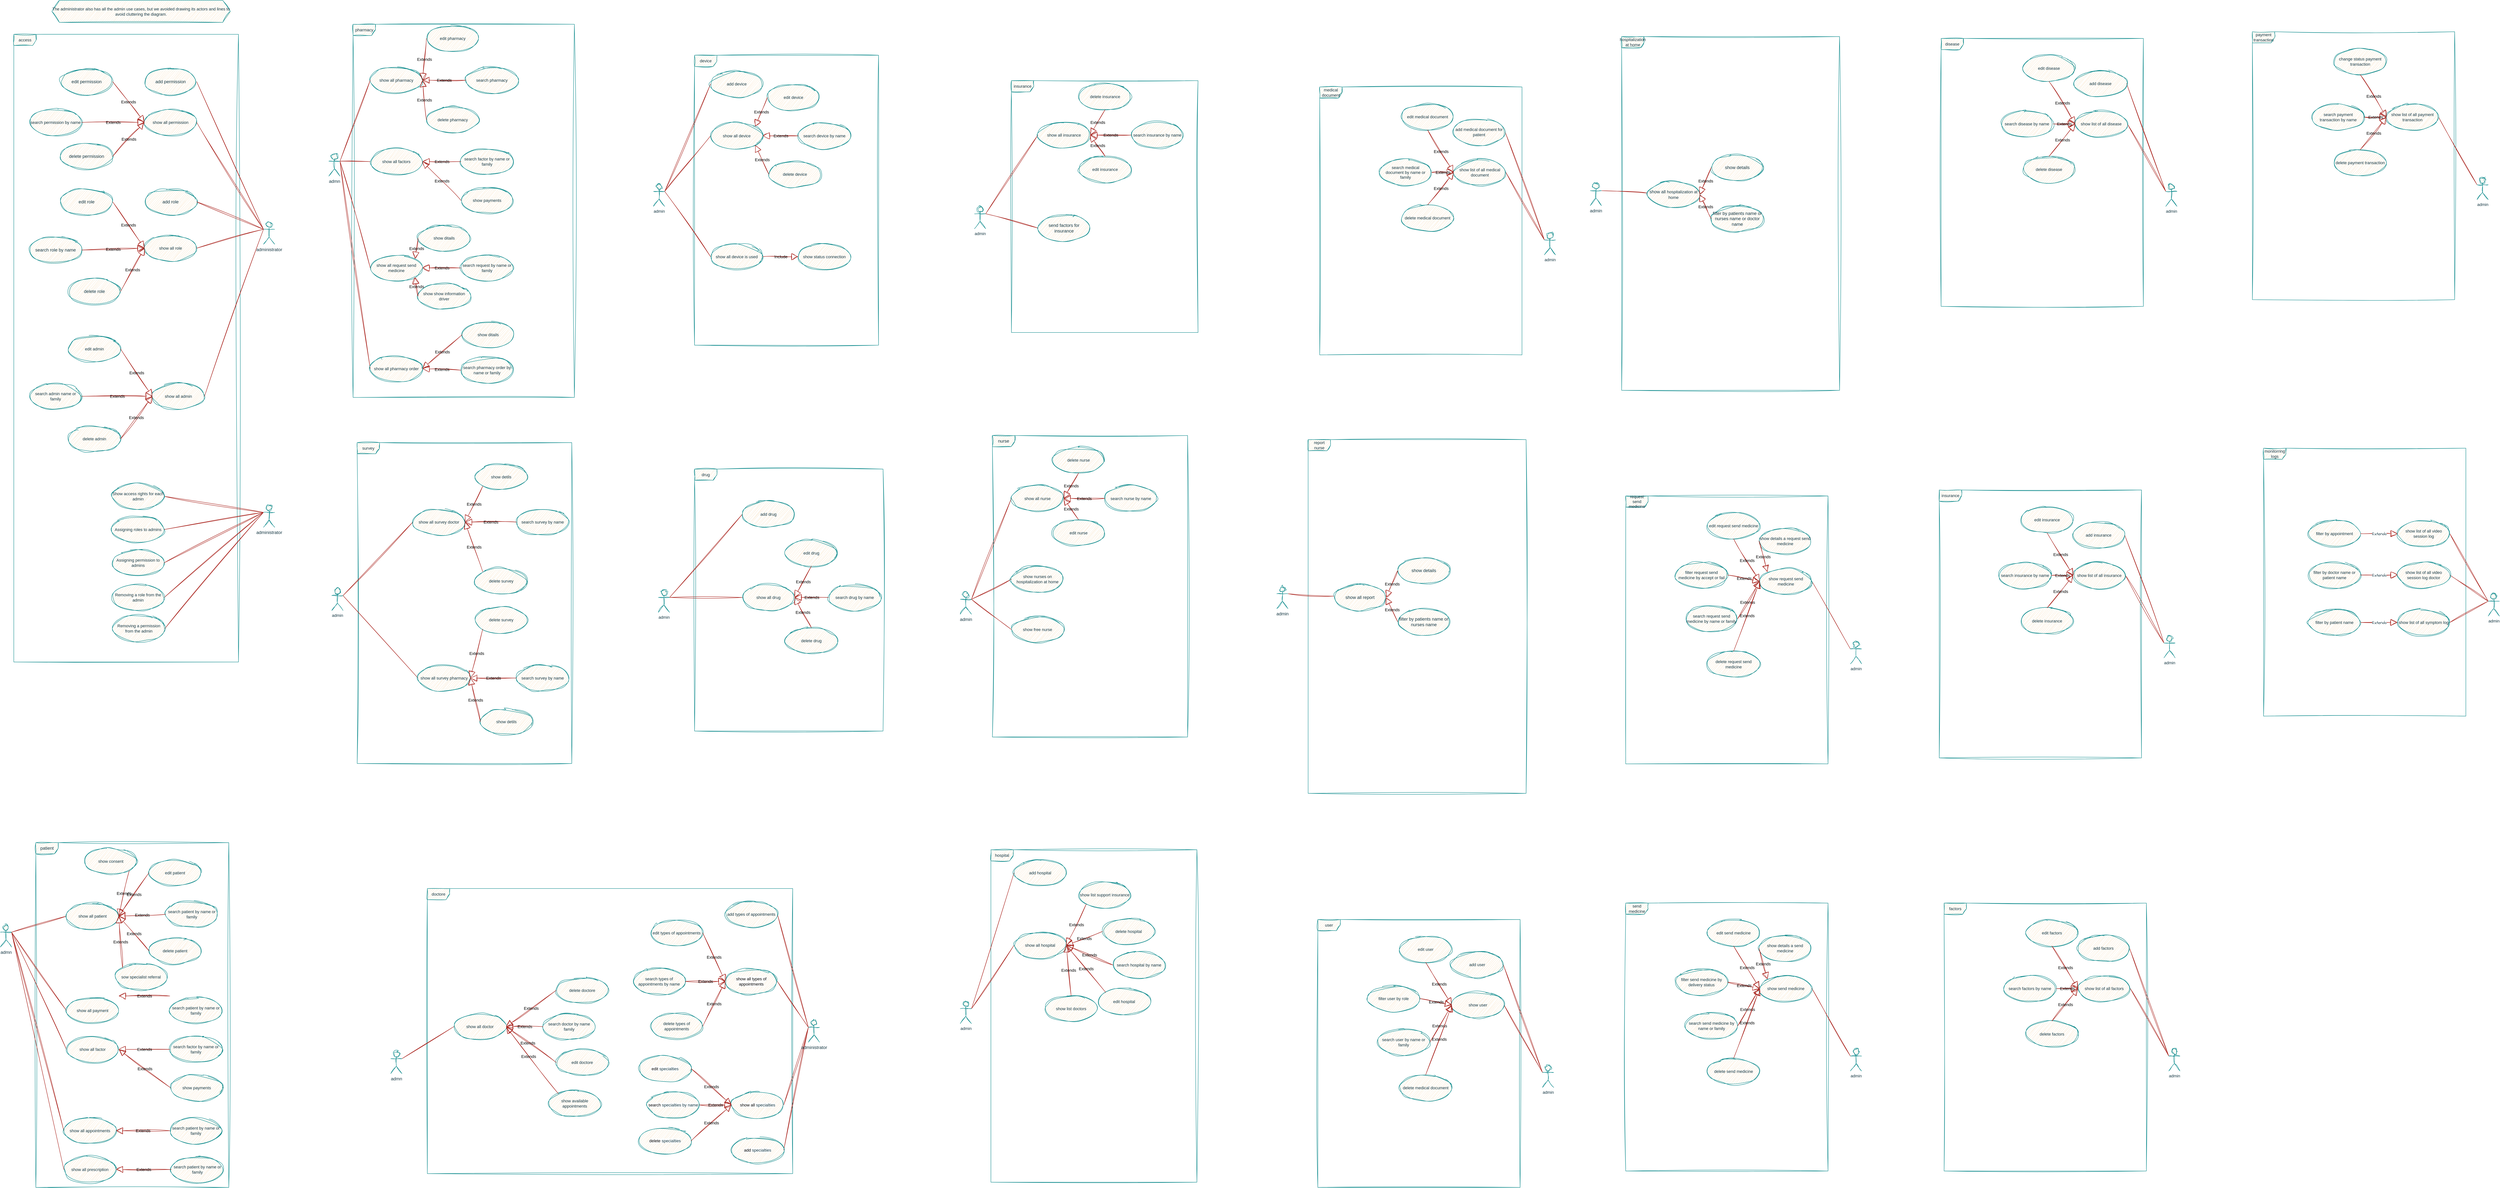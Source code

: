 <mxfile version="27.0.2">
  <diagram name="Page-1" id="EInWyaiCCA0Ft4_SJ0qV">
    <mxGraphModel dx="1186" dy="3082" grid="0" gridSize="10" guides="1" tooltips="1" connect="1" arrows="1" fold="1" page="1" pageScale="1" pageWidth="850" pageHeight="1100" math="0" shadow="0">
      <root>
        <mxCell id="0" />
        <mxCell id="1" parent="0" />
        <mxCell id="PF4e_UDldRz6OcNP83BT-1" value="patient" style="shape=umlFrame;whiteSpace=wrap;html=1;pointerEvents=0;labelBackgroundColor=none;fillColor=#FAE5C7;strokeColor=#0F8B8D;fontColor=#143642;sketch=1;curveFitting=1;jiggle=2;" parent="1" vertex="1">
          <mxGeometry x="140" y="82" width="517" height="924" as="geometry" />
        </mxCell>
        <mxCell id="PF4e_UDldRz6OcNP83BT-32" style="edgeStyle=none;shape=connector;rounded=0;orthogonalLoop=1;jettySize=auto;html=1;exitX=1;exitY=0.333;exitDx=0;exitDy=0;exitPerimeter=0;entryX=0;entryY=0.5;entryDx=0;entryDy=0;strokeColor=#A8201A;align=center;verticalAlign=middle;fontFamily=Helvetica;fontSize=11;fontColor=default;labelBackgroundColor=none;startFill=0;endArrow=none;sketch=1;curveFitting=1;jiggle=2;" parent="1" source="PF4e_UDldRz6OcNP83BT-2" target="PF4e_UDldRz6OcNP83BT-29" edge="1">
          <mxGeometry relative="1" as="geometry" />
        </mxCell>
        <mxCell id="PF4e_UDldRz6OcNP83BT-43" style="edgeStyle=none;shape=connector;rounded=0;orthogonalLoop=1;jettySize=auto;html=1;exitX=1;exitY=0.333;exitDx=0;exitDy=0;exitPerimeter=0;entryX=0;entryY=0.5;entryDx=0;entryDy=0;strokeColor=#A8201A;align=center;verticalAlign=middle;fontFamily=Helvetica;fontSize=11;fontColor=default;labelBackgroundColor=none;startFill=0;endArrow=none;sketch=1;curveFitting=1;jiggle=2;" parent="1" source="PF4e_UDldRz6OcNP83BT-2" target="PF4e_UDldRz6OcNP83BT-39" edge="1">
          <mxGeometry relative="1" as="geometry" />
        </mxCell>
        <mxCell id="PF4e_UDldRz6OcNP83BT-46" style="edgeStyle=none;shape=connector;rounded=0;orthogonalLoop=1;jettySize=auto;html=1;exitX=1;exitY=0.333;exitDx=0;exitDy=0;exitPerimeter=0;entryX=0;entryY=0.5;entryDx=0;entryDy=0;strokeColor=#A8201A;align=center;verticalAlign=middle;fontFamily=Helvetica;fontSize=11;fontColor=default;labelBackgroundColor=none;startFill=0;endArrow=none;sketch=1;curveFitting=1;jiggle=2;" parent="1" source="PF4e_UDldRz6OcNP83BT-2" target="PF4e_UDldRz6OcNP83BT-40" edge="1">
          <mxGeometry relative="1" as="geometry" />
        </mxCell>
        <mxCell id="PF4e_UDldRz6OcNP83BT-123" style="edgeStyle=none;shape=connector;rounded=0;orthogonalLoop=1;jettySize=auto;html=1;exitX=1;exitY=0.333;exitDx=0;exitDy=0;exitPerimeter=0;entryX=0;entryY=0.5;entryDx=0;entryDy=0;strokeColor=#A8201A;align=center;verticalAlign=middle;fontFamily=Helvetica;fontSize=11;fontColor=default;labelBackgroundColor=none;startFill=0;endArrow=none;sketch=1;curveFitting=1;jiggle=2;" parent="1" source="PF4e_UDldRz6OcNP83BT-2" target="PF4e_UDldRz6OcNP83BT-115" edge="1">
          <mxGeometry relative="1" as="geometry" />
        </mxCell>
        <mxCell id="PF4e_UDldRz6OcNP83BT-127" style="edgeStyle=none;shape=connector;rounded=0;orthogonalLoop=1;jettySize=auto;html=1;exitX=1;exitY=0.333;exitDx=0;exitDy=0;exitPerimeter=0;entryX=0;entryY=0.5;entryDx=0;entryDy=0;strokeColor=#A8201A;align=center;verticalAlign=middle;fontFamily=Helvetica;fontSize=11;fontColor=default;labelBackgroundColor=none;startFill=0;endArrow=none;sketch=1;curveFitting=1;jiggle=2;" parent="1" source="PF4e_UDldRz6OcNP83BT-2" target="PF4e_UDldRz6OcNP83BT-124" edge="1">
          <mxGeometry relative="1" as="geometry" />
        </mxCell>
        <mxCell id="PF4e_UDldRz6OcNP83BT-2" value="admn" style="shape=umlActor;verticalLabelPosition=bottom;verticalAlign=top;html=1;labelBackgroundColor=none;fillColor=#FAE5C7;strokeColor=#0F8B8D;fontColor=#143642;sketch=1;curveFitting=1;jiggle=2;" parent="1" vertex="1">
          <mxGeometry x="45" y="302" width="30" height="60" as="geometry" />
        </mxCell>
        <mxCell id="PF4e_UDldRz6OcNP83BT-20" value="delete patient" style="ellipse;whiteSpace=wrap;html=1;fontFamily=Helvetica;fontSize=11;fontColor=#143642;labelBackgroundColor=none;fillColor=#FAE5C7;strokeColor=#0F8B8D;sketch=1;curveFitting=1;jiggle=2;" parent="1" vertex="1">
          <mxGeometry x="443" y="337" width="140" height="70" as="geometry" />
        </mxCell>
        <mxCell id="PF4e_UDldRz6OcNP83BT-23" value="edit doctore" style="ellipse;whiteSpace=wrap;html=1;fontFamily=Helvetica;fontSize=11;fontColor=#143642;labelBackgroundColor=none;fillColor=#FAE5C7;strokeColor=#0F8B8D;sketch=1;curveFitting=1;jiggle=2;" parent="1" vertex="1">
          <mxGeometry x="1534" y="636" width="140" height="70" as="geometry" />
        </mxCell>
        <mxCell id="PF4e_UDldRz6OcNP83BT-26" value="delete pharmacy" style="ellipse;whiteSpace=wrap;html=1;fontFamily=Helvetica;fontSize=11;fontColor=#143642;labelBackgroundColor=none;fillColor=#FAE5C7;strokeColor=#0F8B8D;sketch=1;curveFitting=1;jiggle=2;" parent="1" vertex="1">
          <mxGeometry x="1186.5" y="-1890" width="140" height="70" as="geometry" />
        </mxCell>
        <mxCell id="PF4e_UDldRz6OcNP83BT-29" value="show all patient" style="ellipse;whiteSpace=wrap;html=1;fontFamily=Helvetica;fontSize=11;fontColor=#143642;labelBackgroundColor=none;fillColor=#FAE5C7;strokeColor=#0F8B8D;sketch=1;curveFitting=1;jiggle=2;" parent="1" vertex="1">
          <mxGeometry x="222" y="244" width="140" height="70" as="geometry" />
        </mxCell>
        <mxCell id="PF4e_UDldRz6OcNP83BT-30" value="show all doctor" style="ellipse;whiteSpace=wrap;html=1;fontFamily=Helvetica;fontSize=11;fontColor=#143642;labelBackgroundColor=none;fillColor=#FAE5C7;strokeColor=#0F8B8D;sketch=1;curveFitting=1;jiggle=2;" parent="1" vertex="1">
          <mxGeometry x="1260" y="540" width="140" height="70" as="geometry" />
        </mxCell>
        <mxCell id="PF4e_UDldRz6OcNP83BT-31" value="show all pharmacy" style="ellipse;whiteSpace=wrap;html=1;fontFamily=Helvetica;fontSize=11;fontColor=#143642;labelBackgroundColor=none;fillColor=#FAE5C7;strokeColor=#0F8B8D;sketch=1;curveFitting=1;jiggle=2;" parent="1" vertex="1">
          <mxGeometry x="1036" y="-1996" width="140" height="70" as="geometry" />
        </mxCell>
        <mxCell id="PF4e_UDldRz6OcNP83BT-38" value="show payments" style="ellipse;whiteSpace=wrap;html=1;fontFamily=Helvetica;fontSize=11;fontColor=#143642;labelBackgroundColor=none;fillColor=#FAE5C7;strokeColor=#0F8B8D;sketch=1;curveFitting=1;jiggle=2;" parent="1" vertex="1">
          <mxGeometry x="501" y="704" width="140" height="70" as="geometry" />
        </mxCell>
        <mxCell id="PF4e_UDldRz6OcNP83BT-39" value="show all payment" style="ellipse;whiteSpace=wrap;html=1;fontFamily=Helvetica;fontSize=11;fontColor=#143642;labelBackgroundColor=none;fillColor=#FAE5C7;strokeColor=#0F8B8D;sketch=1;curveFitting=1;jiggle=2;" parent="1" vertex="1">
          <mxGeometry x="222" y="497" width="140" height="70" as="geometry" />
        </mxCell>
        <mxCell id="PF4e_UDldRz6OcNP83BT-40" value="show all factor" style="ellipse;whiteSpace=wrap;html=1;fontFamily=Helvetica;fontSize=11;fontColor=#143642;labelBackgroundColor=none;fillColor=#FAE5C7;strokeColor=#0F8B8D;sketch=1;curveFitting=1;jiggle=2;" parent="1" vertex="1">
          <mxGeometry x="222" y="601" width="140" height="70" as="geometry" />
        </mxCell>
        <mxCell id="PF4e_UDldRz6OcNP83BT-47" value="access" style="shape=umlFrame;whiteSpace=wrap;html=1;pointerEvents=0;fontFamily=Helvetica;fontSize=11;fontColor=#143642;labelBackgroundColor=none;fillColor=#FAE5C7;strokeColor=#0F8B8D;sketch=1;curveFitting=1;jiggle=2;" parent="1" vertex="1">
          <mxGeometry x="81" y="-2084" width="602" height="1682" as="geometry" />
        </mxCell>
        <mxCell id="PF4e_UDldRz6OcNP83BT-48" value="delete permission" style="ellipse;whiteSpace=wrap;html=1;labelBackgroundColor=none;fillColor=#FAE5C7;strokeColor=#0F8B8D;fontColor=#143642;sketch=1;curveFitting=1;jiggle=2;" parent="1" vertex="1">
          <mxGeometry x="206" y="-1792" width="140" height="70" as="geometry" />
        </mxCell>
        <mxCell id="PF4e_UDldRz6OcNP83BT-49" value="add role" style="ellipse;whiteSpace=wrap;html=1;labelBackgroundColor=none;fillColor=#FAE5C7;strokeColor=#0F8B8D;fontColor=#143642;sketch=1;curveFitting=1;jiggle=2;" parent="1" vertex="1">
          <mxGeometry x="431" y="-1670" width="140" height="70" as="geometry" />
        </mxCell>
        <mxCell id="PF4e_UDldRz6OcNP83BT-50" value="show all permission" style="ellipse;whiteSpace=wrap;html=1;fontFamily=Helvetica;fontSize=11;fontColor=#143642;labelBackgroundColor=none;fillColor=#FAE5C7;strokeColor=#0F8B8D;sketch=1;curveFitting=1;jiggle=2;" parent="1" vertex="1">
          <mxGeometry x="431" y="-1883" width="140" height="70" as="geometry" />
        </mxCell>
        <mxCell id="PF4e_UDldRz6OcNP83BT-51" value="show all role" style="ellipse;whiteSpace=wrap;html=1;fontFamily=Helvetica;fontSize=11;fontColor=#143642;labelBackgroundColor=none;fillColor=#FAE5C7;strokeColor=#0F8B8D;sketch=1;curveFitting=1;jiggle=2;" parent="1" vertex="1">
          <mxGeometry x="431" y="-1546" width="140" height="70" as="geometry" />
        </mxCell>
        <mxCell id="PF4e_UDldRz6OcNP83BT-52" value="show all admin" style="ellipse;whiteSpace=wrap;html=1;fontFamily=Helvetica;fontSize=11;fontColor=#143642;labelBackgroundColor=none;fillColor=#FAE5C7;strokeColor=#0F8B8D;sketch=1;curveFitting=1;jiggle=2;" parent="1" vertex="1">
          <mxGeometry x="452" y="-1149" width="140" height="70" as="geometry" />
        </mxCell>
        <mxCell id="PF4e_UDldRz6OcNP83BT-53" value="search admin name or family" style="ellipse;whiteSpace=wrap;html=1;fontFamily=Helvetica;fontSize=11;fontColor=#143642;labelBackgroundColor=none;fillColor=#FAE5C7;strokeColor=#0F8B8D;sketch=1;curveFitting=1;jiggle=2;" parent="1" vertex="1">
          <mxGeometry x="123" y="-1149" width="140" height="70" as="geometry" />
        </mxCell>
        <mxCell id="PF4e_UDldRz6OcNP83BT-63" style="edgeStyle=none;shape=connector;rounded=0;orthogonalLoop=1;jettySize=auto;html=1;exitX=0;exitY=0.333;exitDx=0;exitDy=0;exitPerimeter=0;entryX=1;entryY=0.5;entryDx=0;entryDy=0;strokeColor=#A8201A;align=center;verticalAlign=middle;fontFamily=Helvetica;fontSize=11;fontColor=default;labelBackgroundColor=none;startFill=0;endArrow=none;sketch=1;curveFitting=1;jiggle=2;" parent="1" source="PF4e_UDldRz6OcNP83BT-54" target="PF4e_UDldRz6OcNP83BT-55" edge="1">
          <mxGeometry relative="1" as="geometry" />
        </mxCell>
        <mxCell id="PF4e_UDldRz6OcNP83BT-66" style="edgeStyle=none;shape=connector;rounded=0;orthogonalLoop=1;jettySize=auto;html=1;exitX=0;exitY=0.333;exitDx=0;exitDy=0;exitPerimeter=0;entryX=1;entryY=0.5;entryDx=0;entryDy=0;strokeColor=#A8201A;align=center;verticalAlign=middle;fontFamily=Helvetica;fontSize=11;fontColor=default;labelBackgroundColor=none;startFill=0;endArrow=none;sketch=1;curveFitting=1;jiggle=2;" parent="1" source="PF4e_UDldRz6OcNP83BT-54" target="PF4e_UDldRz6OcNP83BT-50" edge="1">
          <mxGeometry relative="1" as="geometry" />
        </mxCell>
        <mxCell id="PF4e_UDldRz6OcNP83BT-71" style="edgeStyle=none;shape=connector;rounded=0;orthogonalLoop=1;jettySize=auto;html=1;exitX=0;exitY=0.333;exitDx=0;exitDy=0;exitPerimeter=0;entryX=1;entryY=0.5;entryDx=0;entryDy=0;strokeColor=#A8201A;align=center;verticalAlign=middle;fontFamily=Helvetica;fontSize=11;fontColor=default;labelBackgroundColor=none;startFill=0;endArrow=none;sketch=1;curveFitting=1;jiggle=2;" parent="1" source="PF4e_UDldRz6OcNP83BT-54" target="PF4e_UDldRz6OcNP83BT-49" edge="1">
          <mxGeometry relative="1" as="geometry" />
        </mxCell>
        <mxCell id="PF4e_UDldRz6OcNP83BT-72" style="edgeStyle=none;shape=connector;rounded=0;orthogonalLoop=1;jettySize=auto;html=1;exitX=0;exitY=0.333;exitDx=0;exitDy=0;exitPerimeter=0;entryX=1;entryY=0.5;entryDx=0;entryDy=0;strokeColor=#A8201A;align=center;verticalAlign=middle;fontFamily=Helvetica;fontSize=11;fontColor=default;labelBackgroundColor=none;startFill=0;endArrow=none;sketch=1;curveFitting=1;jiggle=2;" parent="1" source="PF4e_UDldRz6OcNP83BT-54" target="PF4e_UDldRz6OcNP83BT-51" edge="1">
          <mxGeometry relative="1" as="geometry" />
        </mxCell>
        <mxCell id="PF4e_UDldRz6OcNP83BT-76" style="edgeStyle=none;shape=connector;rounded=0;orthogonalLoop=1;jettySize=auto;html=1;exitX=0;exitY=0.333;exitDx=0;exitDy=0;exitPerimeter=0;entryX=1;entryY=0.5;entryDx=0;entryDy=0;strokeColor=#A8201A;align=center;verticalAlign=middle;fontFamily=Helvetica;fontSize=11;fontColor=default;labelBackgroundColor=none;startFill=0;endArrow=none;sketch=1;curveFitting=1;jiggle=2;" parent="1" source="PF4e_UDldRz6OcNP83BT-54" target="PF4e_UDldRz6OcNP83BT-52" edge="1">
          <mxGeometry relative="1" as="geometry" />
        </mxCell>
        <mxCell id="PF4e_UDldRz6OcNP83BT-54" value="administrator" style="shape=umlActor;verticalLabelPosition=bottom;verticalAlign=top;html=1;labelBackgroundColor=none;fillColor=#FAE5C7;strokeColor=#0F8B8D;fontColor=#143642;sketch=1;curveFitting=1;jiggle=2;" parent="1" vertex="1">
          <mxGeometry x="750" y="-1581.5" width="30" height="60" as="geometry" />
        </mxCell>
        <mxCell id="PF4e_UDldRz6OcNP83BT-55" value="add permission" style="ellipse;whiteSpace=wrap;html=1;labelBackgroundColor=none;fillColor=#FAE5C7;strokeColor=#0F8B8D;fontColor=#143642;sketch=1;curveFitting=1;jiggle=2;" parent="1" vertex="1">
          <mxGeometry x="431" y="-1992" width="140" height="70" as="geometry" />
        </mxCell>
        <mxCell id="PF4e_UDldRz6OcNP83BT-56" value="edit permission" style="ellipse;whiteSpace=wrap;html=1;labelBackgroundColor=none;fillColor=#FAE5C7;strokeColor=#0F8B8D;fontColor=#143642;sketch=1;curveFitting=1;jiggle=2;" parent="1" vertex="1">
          <mxGeometry x="206" y="-1992" width="140" height="70" as="geometry" />
        </mxCell>
        <mxCell id="PF4e_UDldRz6OcNP83BT-57" value="delete role" style="ellipse;whiteSpace=wrap;html=1;labelBackgroundColor=none;fillColor=#FAE5C7;strokeColor=#0F8B8D;fontColor=#143642;sketch=1;curveFitting=1;jiggle=2;" parent="1" vertex="1">
          <mxGeometry x="227" y="-1430" width="140" height="70" as="geometry" />
        </mxCell>
        <mxCell id="PF4e_UDldRz6OcNP83BT-58" value="edit role" style="ellipse;whiteSpace=wrap;html=1;labelBackgroundColor=none;fillColor=#FAE5C7;strokeColor=#0F8B8D;fontColor=#143642;sketch=1;curveFitting=1;jiggle=2;" parent="1" vertex="1">
          <mxGeometry x="206" y="-1670" width="140" height="70" as="geometry" />
        </mxCell>
        <mxCell id="PF4e_UDldRz6OcNP83BT-59" value="edit admin" style="ellipse;whiteSpace=wrap;html=1;fontFamily=Helvetica;fontSize=11;fontColor=#143642;labelBackgroundColor=none;fillColor=#FAE5C7;strokeColor=#0F8B8D;sketch=1;curveFitting=1;jiggle=2;" parent="1" vertex="1">
          <mxGeometry x="227" y="-1276" width="140" height="70" as="geometry" />
        </mxCell>
        <mxCell id="PF4e_UDldRz6OcNP83BT-60" value="delete admin" style="ellipse;whiteSpace=wrap;html=1;fontFamily=Helvetica;fontSize=11;fontColor=#143642;labelBackgroundColor=none;fillColor=#FAE5C7;strokeColor=#0F8B8D;sketch=1;curveFitting=1;jiggle=2;" parent="1" vertex="1">
          <mxGeometry x="227" y="-1035" width="140" height="70" as="geometry" />
        </mxCell>
        <mxCell id="PF4e_UDldRz6OcNP83BT-61" value="Extends" style="endArrow=block;endSize=16;endFill=0;html=1;rounded=0;strokeColor=#A8201A;align=center;verticalAlign=middle;fontFamily=Helvetica;fontSize=11;fontColor=default;labelBackgroundColor=none;entryX=0;entryY=0.5;entryDx=0;entryDy=0;exitX=1;exitY=0.5;exitDx=0;exitDy=0;sketch=1;curveFitting=1;jiggle=2;" parent="1" source="PF4e_UDldRz6OcNP83BT-56" target="PF4e_UDldRz6OcNP83BT-50" edge="1">
          <mxGeometry width="160" relative="1" as="geometry">
            <mxPoint x="290" y="-1711" as="sourcePoint" />
            <mxPoint x="450" y="-1711" as="targetPoint" />
          </mxGeometry>
        </mxCell>
        <mxCell id="PF4e_UDldRz6OcNP83BT-62" value="Extends" style="endArrow=block;endSize=16;endFill=0;html=1;rounded=0;strokeColor=#A8201A;align=center;verticalAlign=middle;fontFamily=Helvetica;fontSize=11;fontColor=default;labelBackgroundColor=none;entryX=0;entryY=0.5;entryDx=0;entryDy=0;exitX=1;exitY=0.5;exitDx=0;exitDy=0;sketch=1;curveFitting=1;jiggle=2;" parent="1" source="PF4e_UDldRz6OcNP83BT-48" target="PF4e_UDldRz6OcNP83BT-50" edge="1">
          <mxGeometry width="160" relative="1" as="geometry">
            <mxPoint x="285" y="-1849" as="sourcePoint" />
            <mxPoint x="346" y="-1849" as="targetPoint" />
          </mxGeometry>
        </mxCell>
        <mxCell id="PF4e_UDldRz6OcNP83BT-64" value="search permission by name" style="ellipse;whiteSpace=wrap;html=1;fontFamily=Helvetica;fontSize=11;fontColor=#143642;labelBackgroundColor=none;fillColor=#FAE5C7;strokeColor=#0F8B8D;sketch=1;curveFitting=1;jiggle=2;" parent="1" vertex="1">
          <mxGeometry x="123" y="-1883" width="140" height="70" as="geometry" />
        </mxCell>
        <mxCell id="PF4e_UDldRz6OcNP83BT-65" value="Extends" style="endArrow=block;endSize=16;endFill=0;html=1;rounded=0;strokeColor=#A8201A;align=center;verticalAlign=middle;fontFamily=Helvetica;fontSize=11;fontColor=default;labelBackgroundColor=none;entryX=0;entryY=0.5;entryDx=0;entryDy=0;exitX=1;exitY=0.5;exitDx=0;exitDy=0;sketch=1;curveFitting=1;jiggle=2;" parent="1" source="PF4e_UDldRz6OcNP83BT-64" target="PF4e_UDldRz6OcNP83BT-50" edge="1">
          <mxGeometry width="160" relative="1" as="geometry">
            <mxPoint x="280" y="-1921" as="sourcePoint" />
            <mxPoint x="365" y="-1788" as="targetPoint" />
          </mxGeometry>
        </mxCell>
        <mxCell id="PF4e_UDldRz6OcNP83BT-67" value="Extends" style="endArrow=block;endSize=16;endFill=0;html=1;rounded=0;strokeColor=#A8201A;align=center;verticalAlign=middle;fontFamily=Helvetica;fontSize=11;fontColor=default;labelBackgroundColor=none;entryX=0;entryY=0.5;entryDx=0;entryDy=0;exitX=1;exitY=0.5;exitDx=0;exitDy=0;sketch=1;curveFitting=1;jiggle=2;" parent="1" source="PF4e_UDldRz6OcNP83BT-57" target="PF4e_UDldRz6OcNP83BT-51" edge="1">
          <mxGeometry width="160" relative="1" as="geometry">
            <mxPoint x="290" y="-1490.5" as="sourcePoint" />
            <mxPoint x="375" y="-1581.5" as="targetPoint" />
          </mxGeometry>
        </mxCell>
        <mxCell id="PF4e_UDldRz6OcNP83BT-68" value="search role by name" style="ellipse;whiteSpace=wrap;html=1;labelBackgroundColor=none;fillColor=#FAE5C7;strokeColor=#0F8B8D;fontColor=#143642;sketch=1;curveFitting=1;jiggle=2;" parent="1" vertex="1">
          <mxGeometry x="123" y="-1541" width="140" height="70" as="geometry" />
        </mxCell>
        <mxCell id="PF4e_UDldRz6OcNP83BT-69" value="Extends" style="endArrow=block;endSize=16;endFill=0;html=1;rounded=0;strokeColor=#A8201A;align=center;verticalAlign=middle;fontFamily=Helvetica;fontSize=11;fontColor=default;labelBackgroundColor=none;entryX=0;entryY=0.5;entryDx=0;entryDy=0;exitX=1;exitY=0.5;exitDx=0;exitDy=0;sketch=1;curveFitting=1;jiggle=2;" parent="1" source="PF4e_UDldRz6OcNP83BT-68" target="PF4e_UDldRz6OcNP83BT-51" edge="1">
          <mxGeometry width="160" relative="1" as="geometry">
            <mxPoint x="356" y="-1625" as="sourcePoint" />
            <mxPoint x="441" y="-1496" as="targetPoint" />
          </mxGeometry>
        </mxCell>
        <mxCell id="PF4e_UDldRz6OcNP83BT-70" value="Extends" style="endArrow=block;endSize=16;endFill=0;html=1;rounded=0;strokeColor=#A8201A;align=center;verticalAlign=middle;fontFamily=Helvetica;fontSize=11;fontColor=default;labelBackgroundColor=none;entryX=0;entryY=0.5;entryDx=0;entryDy=0;exitX=1;exitY=0.5;exitDx=0;exitDy=0;sketch=1;curveFitting=1;jiggle=2;" parent="1" source="PF4e_UDldRz6OcNP83BT-58" target="PF4e_UDldRz6OcNP83BT-51" edge="1">
          <mxGeometry width="160" relative="1" as="geometry">
            <mxPoint x="290" y="-1549" as="sourcePoint" />
            <mxPoint x="458" y="-1549" as="targetPoint" />
          </mxGeometry>
        </mxCell>
        <mxCell id="PF4e_UDldRz6OcNP83BT-73" value="Extends" style="endArrow=block;endSize=16;endFill=0;html=1;rounded=0;strokeColor=#A8201A;align=center;verticalAlign=middle;fontFamily=Helvetica;fontSize=11;fontColor=default;labelBackgroundColor=none;entryX=0;entryY=0.5;entryDx=0;entryDy=0;exitX=1;exitY=0.5;exitDx=0;exitDy=0;sketch=1;curveFitting=1;jiggle=2;" parent="1" source="PF4e_UDldRz6OcNP83BT-60" target="PF4e_UDldRz6OcNP83BT-52" edge="1">
          <mxGeometry width="160" relative="1" as="geometry">
            <mxPoint x="377" y="-1385" as="sourcePoint" />
            <mxPoint x="441" y="-1501" as="targetPoint" />
          </mxGeometry>
        </mxCell>
        <mxCell id="PF4e_UDldRz6OcNP83BT-74" value="Extends" style="endArrow=block;endSize=16;endFill=0;html=1;rounded=0;strokeColor=#A8201A;align=center;verticalAlign=middle;fontFamily=Helvetica;fontSize=11;fontColor=default;labelBackgroundColor=none;entryX=0;entryY=0.5;entryDx=0;entryDy=0;exitX=1;exitY=0.5;exitDx=0;exitDy=0;sketch=1;curveFitting=1;jiggle=2;" parent="1" source="PF4e_UDldRz6OcNP83BT-53" target="PF4e_UDldRz6OcNP83BT-52" edge="1">
          <mxGeometry width="160" relative="1" as="geometry">
            <mxPoint x="387" y="-1375" as="sourcePoint" />
            <mxPoint x="451" y="-1491" as="targetPoint" />
          </mxGeometry>
        </mxCell>
        <mxCell id="PF4e_UDldRz6OcNP83BT-75" value="Extends" style="endArrow=block;endSize=16;endFill=0;html=1;rounded=0;strokeColor=#A8201A;align=center;verticalAlign=middle;fontFamily=Helvetica;fontSize=11;fontColor=default;labelBackgroundColor=none;entryX=0;entryY=0.5;entryDx=0;entryDy=0;exitX=1;exitY=0.5;exitDx=0;exitDy=0;sketch=1;curveFitting=1;jiggle=2;" parent="1" source="PF4e_UDldRz6OcNP83BT-59" target="PF4e_UDldRz6OcNP83BT-52" edge="1">
          <mxGeometry width="160" relative="1" as="geometry">
            <mxPoint x="397" y="-1365" as="sourcePoint" />
            <mxPoint x="461" y="-1481" as="targetPoint" />
          </mxGeometry>
        </mxCell>
        <mxCell id="PF4e_UDldRz6OcNP83BT-77" value="The administrator also has all the admin use cases, but we avoided drawing its actors and lines to avoid cluttering the diagram." style="shape=hexagon;perimeter=hexagonPerimeter2;whiteSpace=wrap;html=1;fixedSize=1;fontFamily=Helvetica;fontSize=11;labelBackgroundColor=none;fillColor=#FAE5C7;strokeColor=#0F8B8D;align=center;fontColor=#143642;sketch=1;curveFitting=1;jiggle=2;" parent="1" vertex="1">
          <mxGeometry x="183" y="-2175" width="478" height="59" as="geometry" />
        </mxCell>
        <mxCell id="PF4e_UDldRz6OcNP83BT-78" value="Assigning roles to admins" style="ellipse;whiteSpace=wrap;html=1;fontFamily=Helvetica;fontSize=11;fontColor=#143642;labelBackgroundColor=none;fillColor=#FAE5C7;strokeColor=#0F8B8D;sketch=1;curveFitting=1;jiggle=2;" parent="1" vertex="1">
          <mxGeometry x="344" y="-792" width="140" height="70" as="geometry" />
        </mxCell>
        <mxCell id="PF4e_UDldRz6OcNP83BT-79" value="Assigning permission to admins" style="ellipse;whiteSpace=wrap;html=1;fontFamily=Helvetica;fontSize=11;fontColor=#143642;labelBackgroundColor=none;fillColor=#FAE5C7;strokeColor=#0F8B8D;sketch=1;curveFitting=1;jiggle=2;" parent="1" vertex="1">
          <mxGeometry x="344" y="-703" width="140" height="70" as="geometry" />
        </mxCell>
        <mxCell id="PF4e_UDldRz6OcNP83BT-81" style="edgeStyle=none;shape=connector;rounded=0;orthogonalLoop=1;jettySize=auto;html=1;exitX=0;exitY=0.333;exitDx=0;exitDy=0;exitPerimeter=0;entryX=1;entryY=0.5;entryDx=0;entryDy=0;strokeColor=#A8201A;align=center;verticalAlign=middle;fontFamily=Helvetica;fontSize=11;fontColor=default;labelBackgroundColor=none;startFill=0;endArrow=none;sketch=1;curveFitting=1;jiggle=2;" parent="1" source="PF4e_UDldRz6OcNP83BT-80" target="PF4e_UDldRz6OcNP83BT-78" edge="1">
          <mxGeometry relative="1" as="geometry" />
        </mxCell>
        <mxCell id="PF4e_UDldRz6OcNP83BT-82" style="edgeStyle=none;shape=connector;rounded=0;orthogonalLoop=1;jettySize=auto;html=1;exitX=0;exitY=0.333;exitDx=0;exitDy=0;exitPerimeter=0;entryX=1;entryY=0.5;entryDx=0;entryDy=0;strokeColor=#A8201A;align=center;verticalAlign=middle;fontFamily=Helvetica;fontSize=11;fontColor=default;labelBackgroundColor=none;startFill=0;endArrow=none;sketch=1;curveFitting=1;jiggle=2;" parent="1" source="PF4e_UDldRz6OcNP83BT-80" target="PF4e_UDldRz6OcNP83BT-79" edge="1">
          <mxGeometry relative="1" as="geometry" />
        </mxCell>
        <mxCell id="PF4e_UDldRz6OcNP83BT-85" style="edgeStyle=none;shape=connector;rounded=0;orthogonalLoop=1;jettySize=auto;html=1;exitX=0;exitY=0.333;exitDx=0;exitDy=0;exitPerimeter=0;entryX=1;entryY=0.5;entryDx=0;entryDy=0;strokeColor=#A8201A;align=center;verticalAlign=middle;fontFamily=Helvetica;fontSize=11;fontColor=default;labelBackgroundColor=none;startFill=0;endArrow=none;sketch=1;curveFitting=1;jiggle=2;" parent="1" source="PF4e_UDldRz6OcNP83BT-80" target="PF4e_UDldRz6OcNP83BT-83" edge="1">
          <mxGeometry relative="1" as="geometry" />
        </mxCell>
        <mxCell id="PF4e_UDldRz6OcNP83BT-86" style="edgeStyle=none;shape=connector;rounded=0;orthogonalLoop=1;jettySize=auto;html=1;exitX=0;exitY=0.333;exitDx=0;exitDy=0;exitPerimeter=0;entryX=1;entryY=0.5;entryDx=0;entryDy=0;strokeColor=#A8201A;align=center;verticalAlign=middle;fontFamily=Helvetica;fontSize=11;fontColor=default;labelBackgroundColor=none;startFill=0;endArrow=none;sketch=1;curveFitting=1;jiggle=2;" parent="1" source="PF4e_UDldRz6OcNP83BT-80" target="PF4e_UDldRz6OcNP83BT-84" edge="1">
          <mxGeometry relative="1" as="geometry" />
        </mxCell>
        <mxCell id="PF4e_UDldRz6OcNP83BT-88" style="edgeStyle=none;shape=connector;rounded=0;orthogonalLoop=1;jettySize=auto;html=1;exitX=0;exitY=0.333;exitDx=0;exitDy=0;exitPerimeter=0;entryX=1;entryY=0.5;entryDx=0;entryDy=0;strokeColor=#A8201A;align=center;verticalAlign=middle;fontFamily=Helvetica;fontSize=11;fontColor=default;labelBackgroundColor=none;startFill=0;endArrow=none;sketch=1;curveFitting=1;jiggle=2;" parent="1" source="PF4e_UDldRz6OcNP83BT-80" target="PF4e_UDldRz6OcNP83BT-87" edge="1">
          <mxGeometry relative="1" as="geometry" />
        </mxCell>
        <mxCell id="PF4e_UDldRz6OcNP83BT-80" value="administrator" style="shape=umlActor;verticalLabelPosition=bottom;verticalAlign=top;html=1;labelBackgroundColor=none;fillColor=#FAE5C7;strokeColor=#0F8B8D;fontColor=#143642;sketch=1;curveFitting=1;jiggle=2;" parent="1" vertex="1">
          <mxGeometry x="750" y="-823" width="30" height="60" as="geometry" />
        </mxCell>
        <mxCell id="PF4e_UDldRz6OcNP83BT-83" value="Removing a role from the admin" style="ellipse;whiteSpace=wrap;html=1;fontFamily=Helvetica;fontSize=11;fontColor=#143642;labelBackgroundColor=none;fillColor=#FAE5C7;strokeColor=#0F8B8D;sketch=1;curveFitting=1;jiggle=2;" parent="1" vertex="1">
          <mxGeometry x="344" y="-610" width="140" height="70" as="geometry" />
        </mxCell>
        <mxCell id="PF4e_UDldRz6OcNP83BT-84" value="Removing a permission from the admin" style="ellipse;whiteSpace=wrap;html=1;fontFamily=Helvetica;fontSize=11;fontColor=#143642;labelBackgroundColor=none;fillColor=#FAE5C7;strokeColor=#0F8B8D;sketch=1;curveFitting=1;jiggle=2;" parent="1" vertex="1">
          <mxGeometry x="346" y="-527" width="140" height="70" as="geometry" />
        </mxCell>
        <mxCell id="PF4e_UDldRz6OcNP83BT-87" value="Show access rights for each admin" style="ellipse;whiteSpace=wrap;html=1;fontFamily=Helvetica;fontSize=11;fontColor=#143642;labelBackgroundColor=none;fillColor=#FAE5C7;strokeColor=#0F8B8D;sketch=1;curveFitting=1;jiggle=2;" parent="1" vertex="1">
          <mxGeometry x="344" y="-881" width="140" height="70" as="geometry" />
        </mxCell>
        <mxCell id="PF4e_UDldRz6OcNP83BT-89" value="doctore" style="shape=umlFrame;whiteSpace=wrap;html=1;pointerEvents=0;fontFamily=Helvetica;fontSize=11;fontColor=#143642;labelBackgroundColor=none;fillColor=#FAE5C7;strokeColor=#0F8B8D;sketch=1;curveFitting=1;jiggle=2;" parent="1" vertex="1">
          <mxGeometry x="1189" y="205" width="979" height="764" as="geometry" />
        </mxCell>
        <mxCell id="PF4e_UDldRz6OcNP83BT-93" style="edgeStyle=none;shape=connector;rounded=0;orthogonalLoop=1;jettySize=auto;html=1;exitX=1;exitY=0.333;exitDx=0;exitDy=0;exitPerimeter=0;entryX=0;entryY=0.5;entryDx=0;entryDy=0;strokeColor=#A8201A;align=center;verticalAlign=middle;fontFamily=Helvetica;fontSize=11;fontColor=default;labelBackgroundColor=none;startFill=0;endArrow=none;sketch=1;curveFitting=1;jiggle=2;" parent="1" source="PF4e_UDldRz6OcNP83BT-90" target="PF4e_UDldRz6OcNP83BT-30" edge="1">
          <mxGeometry relative="1" as="geometry" />
        </mxCell>
        <mxCell id="PF4e_UDldRz6OcNP83BT-90" value="admn" style="shape=umlActor;verticalLabelPosition=bottom;verticalAlign=top;html=1;labelBackgroundColor=none;fillColor=#FAE5C7;strokeColor=#0F8B8D;fontColor=#143642;sketch=1;curveFitting=1;jiggle=2;" parent="1" vertex="1">
          <mxGeometry x="1091" y="641" width="30" height="60" as="geometry" />
        </mxCell>
        <mxCell id="PF4e_UDldRz6OcNP83BT-91" value="delete doctore" style="ellipse;whiteSpace=wrap;html=1;fontFamily=Helvetica;fontSize=11;fontColor=#143642;labelBackgroundColor=none;fillColor=#FAE5C7;strokeColor=#0F8B8D;sketch=1;curveFitting=1;jiggle=2;" parent="1" vertex="1">
          <mxGeometry x="1534" y="443" width="140" height="70" as="geometry" />
        </mxCell>
        <mxCell id="PF4e_UDldRz6OcNP83BT-92" value="search doctor by name family" style="ellipse;whiteSpace=wrap;html=1;fontFamily=Helvetica;fontSize=11;fontColor=#143642;labelBackgroundColor=none;fillColor=#FAE5C7;strokeColor=#0F8B8D;sketch=1;curveFitting=1;jiggle=2;" parent="1" vertex="1">
          <mxGeometry x="1499" y="540" width="140" height="70" as="geometry" />
        </mxCell>
        <mxCell id="PF4e_UDldRz6OcNP83BT-94" value="Extends" style="endArrow=block;endSize=16;endFill=0;html=1;rounded=0;strokeColor=#A8201A;align=center;verticalAlign=middle;fontFamily=Helvetica;fontSize=11;fontColor=default;labelBackgroundColor=none;exitX=0;exitY=0.5;exitDx=0;exitDy=0;entryX=1;entryY=0.5;entryDx=0;entryDy=0;sketch=1;curveFitting=1;jiggle=2;" parent="1" source="PF4e_UDldRz6OcNP83BT-92" target="PF4e_UDldRz6OcNP83BT-30" edge="1">
          <mxGeometry width="160" relative="1" as="geometry">
            <mxPoint x="1043" y="571" as="sourcePoint" />
            <mxPoint x="1203" y="571" as="targetPoint" />
          </mxGeometry>
        </mxCell>
        <mxCell id="PF4e_UDldRz6OcNP83BT-95" value="Extends" style="endArrow=block;endSize=16;endFill=0;html=1;rounded=0;strokeColor=#A8201A;align=center;verticalAlign=middle;fontFamily=Helvetica;fontSize=11;fontColor=default;labelBackgroundColor=none;exitX=0;exitY=0.5;exitDx=0;exitDy=0;entryX=1;entryY=0.5;entryDx=0;entryDy=0;sketch=1;curveFitting=1;jiggle=2;" parent="1" source="PF4e_UDldRz6OcNP83BT-91" target="PF4e_UDldRz6OcNP83BT-30" edge="1">
          <mxGeometry width="160" relative="1" as="geometry">
            <mxPoint x="1496" y="513" as="sourcePoint" />
            <mxPoint x="1397" y="513" as="targetPoint" />
          </mxGeometry>
        </mxCell>
        <mxCell id="PF4e_UDldRz6OcNP83BT-96" value="Extends" style="endArrow=block;endSize=16;endFill=0;html=1;rounded=0;strokeColor=#A8201A;align=center;verticalAlign=middle;fontFamily=Helvetica;fontSize=11;fontColor=default;labelBackgroundColor=none;exitX=0;exitY=0.5;exitDx=0;exitDy=0;entryX=1;entryY=0.5;entryDx=0;entryDy=0;sketch=1;curveFitting=1;jiggle=2;" parent="1" source="PF4e_UDldRz6OcNP83BT-23" target="PF4e_UDldRz6OcNP83BT-30" edge="1">
          <mxGeometry x="0.117" y="2" width="160" relative="1" as="geometry">
            <mxPoint x="1436" y="658" as="sourcePoint" />
            <mxPoint x="1337" y="658" as="targetPoint" />
            <mxPoint as="offset" />
          </mxGeometry>
        </mxCell>
        <mxCell id="PF4e_UDldRz6OcNP83BT-106" style="edgeStyle=none;shape=connector;rounded=0;orthogonalLoop=1;jettySize=auto;html=1;exitX=0;exitY=0.333;exitDx=0;exitDy=0;exitPerimeter=0;entryX=1;entryY=0.5;entryDx=0;entryDy=0;strokeColor=#A8201A;align=center;verticalAlign=middle;fontFamily=Helvetica;fontSize=11;fontColor=default;labelBackgroundColor=none;startFill=0;endArrow=none;sketch=1;curveFitting=1;jiggle=2;" parent="1" source="PF4e_UDldRz6OcNP83BT-97" target="PF4e_UDldRz6OcNP83BT-99" edge="1">
          <mxGeometry relative="1" as="geometry" />
        </mxCell>
        <mxCell id="PF4e_UDldRz6OcNP83BT-107" style="edgeStyle=none;shape=connector;rounded=0;orthogonalLoop=1;jettySize=auto;html=1;exitX=0;exitY=0.333;exitDx=0;exitDy=0;exitPerimeter=0;entryX=1;entryY=0.5;entryDx=0;entryDy=0;strokeColor=#A8201A;align=center;verticalAlign=middle;fontFamily=Helvetica;fontSize=11;fontColor=default;labelBackgroundColor=none;startFill=0;endArrow=none;sketch=1;curveFitting=1;jiggle=2;" parent="1" source="PF4e_UDldRz6OcNP83BT-97" target="PF4e_UDldRz6OcNP83BT-98" edge="1">
          <mxGeometry relative="1" as="geometry" />
        </mxCell>
        <mxCell id="PF4e_UDldRz6OcNP83BT-160" style="edgeStyle=none;shape=connector;rounded=0;orthogonalLoop=1;jettySize=auto;html=1;exitX=0;exitY=0.333;exitDx=0;exitDy=0;exitPerimeter=0;entryX=1;entryY=0.5;entryDx=0;entryDy=0;strokeColor=#A8201A;align=center;verticalAlign=middle;fontFamily=Helvetica;fontSize=11;fontColor=default;labelBackgroundColor=none;startFill=0;endArrow=none;sketch=1;curveFitting=1;jiggle=2;" parent="1" source="PF4e_UDldRz6OcNP83BT-97" target="PF4e_UDldRz6OcNP83BT-155" edge="1">
          <mxGeometry relative="1" as="geometry" />
        </mxCell>
        <mxCell id="PF4e_UDldRz6OcNP83BT-161" style="edgeStyle=none;shape=connector;rounded=0;orthogonalLoop=1;jettySize=auto;html=1;exitX=0;exitY=0.333;exitDx=0;exitDy=0;exitPerimeter=0;entryX=1;entryY=0.5;entryDx=0;entryDy=0;strokeColor=#A8201A;align=center;verticalAlign=middle;fontFamily=Helvetica;fontSize=11;fontColor=default;labelBackgroundColor=none;startFill=0;endArrow=none;sketch=1;curveFitting=1;jiggle=2;" parent="1" source="PF4e_UDldRz6OcNP83BT-97" target="PF4e_UDldRz6OcNP83BT-156" edge="1">
          <mxGeometry relative="1" as="geometry" />
        </mxCell>
        <mxCell id="PF4e_UDldRz6OcNP83BT-97" value="administrator" style="shape=umlActor;verticalLabelPosition=bottom;verticalAlign=top;html=1;labelBackgroundColor=none;fillColor=#FAE5C7;strokeColor=#0F8B8D;fontColor=#143642;sketch=1;curveFitting=1;jiggle=2;" parent="1" vertex="1">
          <mxGeometry x="2210" y="557" width="30" height="60" as="geometry" />
        </mxCell>
        <mxCell id="PF4e_UDldRz6OcNP83BT-98" value="&lt;div&gt;&lt;span style=&quot;background-color: light-dark(#ffffff, var(--ge-dark-color, #121212)); color: light-dark(rgb(0, 0, 0), rgb(255, 255, 255));&quot;&gt;add&amp;nbsp;&lt;/span&gt;&lt;span style=&quot;background-color: light-dark(#ffffff, var(--ge-dark-color, #121212));&quot;&gt;specialties&lt;/span&gt;&lt;/div&gt;" style="ellipse;whiteSpace=wrap;html=1;fontFamily=Helvetica;fontSize=11;fontColor=#143642;labelBackgroundColor=none;fillColor=#FAE5C7;strokeColor=#0F8B8D;sketch=1;curveFitting=1;jiggle=2;" parent="1" vertex="1">
          <mxGeometry x="2004" y="871" width="140" height="70" as="geometry" />
        </mxCell>
        <mxCell id="PF4e_UDldRz6OcNP83BT-99" value="&lt;div&gt;&lt;span style=&quot;background-color: light-dark(#ffffff, var(--ge-dark-color, #121212)); color: light-dark(rgb(0, 0, 0), rgb(255, 255, 255));&quot;&gt;show all&amp;nbsp;&lt;/span&gt;&lt;span style=&quot;background-color: light-dark(#ffffff, var(--ge-dark-color, #121212));&quot;&gt;specialties&lt;/span&gt;&lt;/div&gt;" style="ellipse;whiteSpace=wrap;html=1;fontFamily=Helvetica;fontSize=11;fontColor=#143642;labelBackgroundColor=none;fillColor=#FAE5C7;strokeColor=#0F8B8D;sketch=1;curveFitting=1;jiggle=2;" parent="1" vertex="1">
          <mxGeometry x="2004" y="750" width="140" height="70" as="geometry" />
        </mxCell>
        <mxCell id="PF4e_UDldRz6OcNP83BT-100" value="&lt;div&gt;&lt;span style=&quot;background-color: light-dark(#ffffff, var(--ge-dark-color, #121212)); color: light-dark(rgb(0, 0, 0), rgb(255, 255, 255));&quot;&gt;edit&amp;nbsp;&lt;/span&gt;&lt;span style=&quot;background-color: light-dark(#ffffff, var(--ge-dark-color, #121212));&quot;&gt;specialties&lt;/span&gt;&lt;/div&gt;" style="ellipse;whiteSpace=wrap;html=1;fontFamily=Helvetica;fontSize=11;fontColor=#143642;labelBackgroundColor=none;fillColor=#FAE5C7;strokeColor=#0F8B8D;sketch=1;curveFitting=1;jiggle=2;" parent="1" vertex="1">
          <mxGeometry x="1756" y="653" width="140" height="70" as="geometry" />
        </mxCell>
        <mxCell id="PF4e_UDldRz6OcNP83BT-101" value="&lt;div&gt;&lt;span style=&quot;background-color: light-dark(#ffffff, var(--ge-dark-color, #121212)); color: light-dark(rgb(0, 0, 0), rgb(255, 255, 255));&quot;&gt;delete&amp;nbsp;&lt;/span&gt;&lt;span style=&quot;background-color: light-dark(#ffffff, var(--ge-dark-color, #121212));&quot;&gt;specialties&lt;/span&gt;&lt;/div&gt;" style="ellipse;whiteSpace=wrap;html=1;fontFamily=Helvetica;fontSize=11;fontColor=#143642;labelBackgroundColor=none;fillColor=#FAE5C7;strokeColor=#0F8B8D;sketch=1;curveFitting=1;jiggle=2;" parent="1" vertex="1">
          <mxGeometry x="1756" y="846" width="140" height="70" as="geometry" />
        </mxCell>
        <mxCell id="PF4e_UDldRz6OcNP83BT-102" value="&lt;div&gt;&lt;span style=&quot;background-color: light-dark(#ffffff, var(--ge-dark-color, #121212)); color: light-dark(rgb(0, 0, 0), rgb(255, 255, 255));&quot;&gt;search&amp;nbsp;&lt;/span&gt;&lt;span style=&quot;background-color: light-dark(#ffffff, var(--ge-dark-color, #121212));&quot;&gt;specialties by name&lt;/span&gt;&lt;/div&gt;" style="ellipse;whiteSpace=wrap;html=1;fontFamily=Helvetica;fontSize=11;fontColor=#143642;labelBackgroundColor=none;fillColor=#FAE5C7;strokeColor=#0F8B8D;sketch=1;curveFitting=1;jiggle=2;" parent="1" vertex="1">
          <mxGeometry x="1778" y="750" width="140" height="70" as="geometry" />
        </mxCell>
        <mxCell id="PF4e_UDldRz6OcNP83BT-103" value="Extends" style="endArrow=block;endSize=16;endFill=0;html=1;rounded=0;strokeColor=#A8201A;align=center;verticalAlign=middle;fontFamily=Helvetica;fontSize=11;fontColor=default;labelBackgroundColor=none;exitX=1;exitY=0.5;exitDx=0;exitDy=0;entryX=0;entryY=0.5;entryDx=0;entryDy=0;sketch=1;curveFitting=1;jiggle=2;" parent="1" source="PF4e_UDldRz6OcNP83BT-100" target="PF4e_UDldRz6OcNP83BT-99" edge="1">
          <mxGeometry width="160" relative="1" as="geometry">
            <mxPoint x="2173" y="605" as="sourcePoint" />
            <mxPoint x="2039" y="702" as="targetPoint" />
          </mxGeometry>
        </mxCell>
        <mxCell id="PF4e_UDldRz6OcNP83BT-104" value="Extends" style="endArrow=block;endSize=16;endFill=0;html=1;rounded=0;strokeColor=#A8201A;align=center;verticalAlign=middle;fontFamily=Helvetica;fontSize=11;fontColor=default;labelBackgroundColor=none;exitX=1;exitY=0.5;exitDx=0;exitDy=0;entryX=0;entryY=0.5;entryDx=0;entryDy=0;sketch=1;curveFitting=1;jiggle=2;" parent="1" source="PF4e_UDldRz6OcNP83BT-102" target="PF4e_UDldRz6OcNP83BT-99" edge="1">
          <mxGeometry width="160" relative="1" as="geometry">
            <mxPoint x="1959" y="778" as="sourcePoint" />
            <mxPoint x="1825" y="875" as="targetPoint" />
          </mxGeometry>
        </mxCell>
        <mxCell id="PF4e_UDldRz6OcNP83BT-105" value="Extends" style="endArrow=block;endSize=16;endFill=0;html=1;rounded=0;strokeColor=#A8201A;align=center;verticalAlign=middle;fontFamily=Helvetica;fontSize=11;fontColor=default;labelBackgroundColor=none;exitX=1;exitY=0.5;exitDx=0;exitDy=0;entryX=0;entryY=0.5;entryDx=0;entryDy=0;sketch=1;curveFitting=1;jiggle=2;" parent="1" source="PF4e_UDldRz6OcNP83BT-101" target="PF4e_UDldRz6OcNP83BT-99" edge="1">
          <mxGeometry width="160" relative="1" as="geometry">
            <mxPoint x="1866" y="841" as="sourcePoint" />
            <mxPoint x="1732" y="938" as="targetPoint" />
          </mxGeometry>
        </mxCell>
        <mxCell id="PF4e_UDldRz6OcNP83BT-108" value="pharmacy" style="shape=umlFrame;whiteSpace=wrap;html=1;pointerEvents=0;fontFamily=Helvetica;fontSize=11;fontColor=#143642;labelBackgroundColor=none;fillColor=#FAE5C7;strokeColor=#0F8B8D;sketch=1;curveFitting=1;jiggle=2;" parent="1" vertex="1">
          <mxGeometry x="990" y="-2111" width="593" height="1000" as="geometry" />
        </mxCell>
        <mxCell id="PF4e_UDldRz6OcNP83BT-110" value="edit patient" style="ellipse;whiteSpace=wrap;html=1;fontFamily=Helvetica;fontSize=11;fontColor=#143642;labelBackgroundColor=none;fillColor=#FAE5C7;strokeColor=#0F8B8D;sketch=1;curveFitting=1;jiggle=2;" parent="1" vertex="1">
          <mxGeometry x="443" y="128" width="140" height="70" as="geometry" />
        </mxCell>
        <mxCell id="PF4e_UDldRz6OcNP83BT-111" value="search patient by name or family" style="ellipse;whiteSpace=wrap;html=1;fontFamily=Helvetica;fontSize=11;fontColor=#143642;labelBackgroundColor=none;fillColor=#FAE5C7;strokeColor=#0F8B8D;sketch=1;curveFitting=1;jiggle=2;" parent="1" vertex="1">
          <mxGeometry x="488" y="239" width="140" height="70" as="geometry" />
        </mxCell>
        <mxCell id="PF4e_UDldRz6OcNP83BT-112" value="Extends" style="endArrow=block;endSize=16;endFill=0;html=1;rounded=0;strokeColor=#A8201A;align=center;verticalAlign=middle;fontFamily=Helvetica;fontSize=11;fontColor=default;labelBackgroundColor=none;entryX=1;entryY=0.5;entryDx=0;entryDy=0;exitX=0;exitY=0.5;exitDx=0;exitDy=0;sketch=1;curveFitting=1;jiggle=2;" parent="1" source="PF4e_UDldRz6OcNP83BT-20" target="PF4e_UDldRz6OcNP83BT-29" edge="1">
          <mxGeometry width="160" relative="1" as="geometry">
            <mxPoint x="220" y="466" as="sourcePoint" />
            <mxPoint x="380" y="466" as="targetPoint" />
          </mxGeometry>
        </mxCell>
        <mxCell id="PF4e_UDldRz6OcNP83BT-113" value="Extends" style="endArrow=block;endSize=16;endFill=0;html=1;rounded=0;strokeColor=#A8201A;align=center;verticalAlign=middle;fontFamily=Helvetica;fontSize=11;fontColor=default;labelBackgroundColor=none;exitX=0;exitY=0.5;exitDx=0;exitDy=0;entryX=1;entryY=0.5;entryDx=0;entryDy=0;sketch=1;curveFitting=1;jiggle=2;" parent="1" source="PF4e_UDldRz6OcNP83BT-110" target="PF4e_UDldRz6OcNP83BT-29" edge="1">
          <mxGeometry width="160" relative="1" as="geometry">
            <mxPoint x="501" y="485" as="sourcePoint" />
            <mxPoint x="661" y="485" as="targetPoint" />
          </mxGeometry>
        </mxCell>
        <mxCell id="PF4e_UDldRz6OcNP83BT-114" value="Extends" style="endArrow=block;endSize=16;endFill=0;html=1;rounded=0;strokeColor=#A8201A;align=center;verticalAlign=middle;fontFamily=Helvetica;fontSize=11;fontColor=default;labelBackgroundColor=none;exitX=0;exitY=0.5;exitDx=0;exitDy=0;entryX=1;entryY=0.5;entryDx=0;entryDy=0;sketch=1;curveFitting=1;jiggle=2;" parent="1" source="PF4e_UDldRz6OcNP83BT-111" target="PF4e_UDldRz6OcNP83BT-29" edge="1">
          <mxGeometry width="160" relative="1" as="geometry">
            <mxPoint x="501" y="485" as="sourcePoint" />
            <mxPoint x="661" y="485" as="targetPoint" />
          </mxGeometry>
        </mxCell>
        <mxCell id="PF4e_UDldRz6OcNP83BT-115" value="show all&amp;nbsp;appointments" style="ellipse;whiteSpace=wrap;html=1;fontFamily=Helvetica;fontSize=11;fontColor=#143642;labelBackgroundColor=none;fillColor=#FAE5C7;strokeColor=#0F8B8D;sketch=1;curveFitting=1;jiggle=2;" parent="1" vertex="1">
          <mxGeometry x="215" y="819" width="140" height="70" as="geometry" />
        </mxCell>
        <mxCell id="PF4e_UDldRz6OcNP83BT-116" value="search patient by name or family" style="ellipse;whiteSpace=wrap;html=1;fontFamily=Helvetica;fontSize=11;fontColor=#143642;labelBackgroundColor=none;fillColor=#FAE5C7;strokeColor=#0F8B8D;sketch=1;curveFitting=1;jiggle=2;" parent="1" vertex="1">
          <mxGeometry x="499" y="497" width="140" height="70" as="geometry" />
        </mxCell>
        <mxCell id="PF4e_UDldRz6OcNP83BT-117" value="search factor by name or family" style="ellipse;whiteSpace=wrap;html=1;fontFamily=Helvetica;fontSize=11;fontColor=#143642;labelBackgroundColor=none;fillColor=#FAE5C7;strokeColor=#0F8B8D;sketch=1;curveFitting=1;jiggle=2;" parent="1" vertex="1">
          <mxGeometry x="499" y="601" width="140" height="70" as="geometry" />
        </mxCell>
        <mxCell id="PF4e_UDldRz6OcNP83BT-118" value="Extends" style="endArrow=block;endSize=16;endFill=0;html=1;rounded=0;strokeColor=#A8201A;align=center;verticalAlign=middle;fontFamily=Helvetica;fontSize=11;fontColor=default;labelBackgroundColor=none;entryX=1;entryY=0.5;entryDx=0;entryDy=0;exitX=0;exitY=0.5;exitDx=0;exitDy=0;sketch=1;curveFitting=1;jiggle=2;" parent="1" edge="1">
          <mxGeometry width="160" relative="1" as="geometry">
            <mxPoint x="499" y="493" as="sourcePoint" />
            <mxPoint x="362" y="493" as="targetPoint" />
          </mxGeometry>
        </mxCell>
        <mxCell id="PF4e_UDldRz6OcNP83BT-119" value="Extends" style="endArrow=block;endSize=16;endFill=0;html=1;rounded=0;strokeColor=#A8201A;align=center;verticalAlign=middle;fontFamily=Helvetica;fontSize=11;fontColor=default;labelBackgroundColor=none;entryX=1;entryY=0.5;entryDx=0;entryDy=0;exitX=0;exitY=0.5;exitDx=0;exitDy=0;sketch=1;curveFitting=1;jiggle=2;" parent="1" source="PF4e_UDldRz6OcNP83BT-117" target="PF4e_UDldRz6OcNP83BT-40" edge="1">
          <mxGeometry width="160" relative="1" as="geometry">
            <mxPoint x="509" y="542" as="sourcePoint" />
            <mxPoint x="372" y="542" as="targetPoint" />
          </mxGeometry>
        </mxCell>
        <mxCell id="PF4e_UDldRz6OcNP83BT-120" value="search patient by name or family" style="ellipse;whiteSpace=wrap;html=1;fontFamily=Helvetica;fontSize=11;fontColor=#143642;labelBackgroundColor=none;fillColor=#FAE5C7;strokeColor=#0F8B8D;sketch=1;curveFitting=1;jiggle=2;" parent="1" vertex="1">
          <mxGeometry x="499" y="819" width="140" height="70" as="geometry" />
        </mxCell>
        <mxCell id="PF4e_UDldRz6OcNP83BT-122" value="Extends" style="endArrow=block;endSize=16;endFill=0;html=1;rounded=0;strokeColor=#A8201A;align=center;verticalAlign=middle;fontFamily=Helvetica;fontSize=11;fontColor=default;labelBackgroundColor=none;entryX=1;entryY=0.5;entryDx=0;entryDy=0;exitX=0;exitY=0.5;exitDx=0;exitDy=0;sketch=1;curveFitting=1;jiggle=2;" parent="1" source="PF4e_UDldRz6OcNP83BT-120" target="PF4e_UDldRz6OcNP83BT-115" edge="1">
          <mxGeometry width="160" relative="1" as="geometry">
            <mxPoint x="467" y="921" as="sourcePoint" />
            <mxPoint x="330" y="921" as="targetPoint" />
          </mxGeometry>
        </mxCell>
        <mxCell id="PF4e_UDldRz6OcNP83BT-124" value="show all&amp;nbsp;prescription" style="ellipse;whiteSpace=wrap;html=1;fontFamily=Helvetica;fontSize=11;fontColor=#143642;labelBackgroundColor=none;fillColor=#FAE5C7;strokeColor=#0F8B8D;sketch=1;curveFitting=1;jiggle=2;" parent="1" vertex="1">
          <mxGeometry x="215" y="923" width="140" height="70" as="geometry" />
        </mxCell>
        <mxCell id="PF4e_UDldRz6OcNP83BT-125" value="search patient by name or family" style="ellipse;whiteSpace=wrap;html=1;fontFamily=Helvetica;fontSize=11;fontColor=#143642;labelBackgroundColor=none;fillColor=#FAE5C7;strokeColor=#0F8B8D;sketch=1;curveFitting=1;jiggle=2;" parent="1" vertex="1">
          <mxGeometry x="503" y="923" width="140" height="70" as="geometry" />
        </mxCell>
        <mxCell id="PF4e_UDldRz6OcNP83BT-126" value="Extends" style="endArrow=block;endSize=16;endFill=0;html=1;rounded=0;strokeColor=#A8201A;align=center;verticalAlign=middle;fontFamily=Helvetica;fontSize=11;fontColor=default;labelBackgroundColor=none;entryX=1;entryY=0.5;entryDx=0;entryDy=0;exitX=0;exitY=0.5;exitDx=0;exitDy=0;sketch=1;curveFitting=1;jiggle=2;" parent="1" source="PF4e_UDldRz6OcNP83BT-125" target="PF4e_UDldRz6OcNP83BT-124" edge="1">
          <mxGeometry width="160" relative="1" as="geometry">
            <mxPoint x="509" y="864" as="sourcePoint" />
            <mxPoint x="365" y="864" as="targetPoint" />
          </mxGeometry>
        </mxCell>
        <mxCell id="PF4e_UDldRz6OcNP83BT-129" value="Extends" style="endArrow=block;endSize=16;endFill=0;html=1;rounded=0;strokeColor=#A8201A;align=center;verticalAlign=middle;fontFamily=Helvetica;fontSize=11;fontColor=default;labelBackgroundColor=none;entryX=1;entryY=0.5;entryDx=0;entryDy=0;exitX=0;exitY=0.5;exitDx=0;exitDy=0;sketch=1;curveFitting=1;jiggle=2;" parent="1" source="PF4e_UDldRz6OcNP83BT-38" target="PF4e_UDldRz6OcNP83BT-40" edge="1">
          <mxGeometry width="160" relative="1" as="geometry">
            <mxPoint x="519" y="656" as="sourcePoint" />
            <mxPoint x="382" y="656" as="targetPoint" />
          </mxGeometry>
        </mxCell>
        <mxCell id="PF4e_UDldRz6OcNP83BT-133" style="edgeStyle=none;shape=connector;rounded=0;orthogonalLoop=1;jettySize=auto;html=1;exitX=1;exitY=0.333;exitDx=0;exitDy=0;exitPerimeter=0;entryX=0;entryY=0.5;entryDx=0;entryDy=0;strokeColor=#A8201A;align=center;verticalAlign=middle;fontFamily=Helvetica;fontSize=11;fontColor=default;labelBackgroundColor=none;startFill=0;endArrow=none;sketch=1;curveFitting=1;jiggle=2;" parent="1" source="PF4e_UDldRz6OcNP83BT-130" target="PF4e_UDldRz6OcNP83BT-31" edge="1">
          <mxGeometry relative="1" as="geometry" />
        </mxCell>
        <mxCell id="PF4e_UDldRz6OcNP83BT-142" style="edgeStyle=none;shape=connector;rounded=0;orthogonalLoop=1;jettySize=auto;html=1;exitX=1;exitY=0.333;exitDx=0;exitDy=0;exitPerimeter=0;entryX=0;entryY=0.5;entryDx=0;entryDy=0;strokeColor=#A8201A;align=center;verticalAlign=middle;fontFamily=Helvetica;fontSize=11;fontColor=default;labelBackgroundColor=none;startFill=0;endArrow=none;sketch=1;curveFitting=1;jiggle=2;" parent="1" source="PF4e_UDldRz6OcNP83BT-130" target="PF4e_UDldRz6OcNP83BT-137" edge="1">
          <mxGeometry relative="1" as="geometry" />
        </mxCell>
        <mxCell id="PF4e_UDldRz6OcNP83BT-148" style="edgeStyle=none;shape=connector;rounded=0;orthogonalLoop=1;jettySize=auto;html=1;exitX=1;exitY=0.333;exitDx=0;exitDy=0;exitPerimeter=0;entryX=0;entryY=0.5;entryDx=0;entryDy=0;strokeColor=#A8201A;align=center;verticalAlign=middle;fontFamily=Helvetica;fontSize=11;fontColor=default;labelBackgroundColor=none;startFill=0;endArrow=none;sketch=1;curveFitting=1;jiggle=2;" parent="1" source="PF4e_UDldRz6OcNP83BT-130" target="PF4e_UDldRz6OcNP83BT-144" edge="1">
          <mxGeometry relative="1" as="geometry" />
        </mxCell>
        <mxCell id="PF4e_UDldRz6OcNP83BT-172" style="edgeStyle=none;shape=connector;rounded=0;orthogonalLoop=1;jettySize=auto;html=1;exitX=1;exitY=0.333;exitDx=0;exitDy=0;exitPerimeter=0;entryX=0;entryY=0.5;entryDx=0;entryDy=0;strokeColor=#A8201A;align=center;verticalAlign=middle;fontFamily=Helvetica;fontSize=11;fontColor=default;labelBackgroundColor=none;startFill=0;endArrow=none;sketch=1;curveFitting=1;jiggle=2;" parent="1" source="PF4e_UDldRz6OcNP83BT-130" target="PF4e_UDldRz6OcNP83BT-167" edge="1">
          <mxGeometry relative="1" as="geometry" />
        </mxCell>
        <mxCell id="PF4e_UDldRz6OcNP83BT-130" value="admn" style="shape=umlActor;verticalLabelPosition=bottom;verticalAlign=top;html=1;labelBackgroundColor=none;fillColor=#FAE5C7;strokeColor=#0F8B8D;fontColor=#143642;sketch=1;curveFitting=1;jiggle=2;" parent="1" vertex="1">
          <mxGeometry x="925" y="-1764" width="30" height="60" as="geometry" />
        </mxCell>
        <mxCell id="PF4e_UDldRz6OcNP83BT-131" value="edit pharmacy" style="ellipse;whiteSpace=wrap;html=1;fontFamily=Helvetica;fontSize=11;fontColor=#143642;labelBackgroundColor=none;fillColor=#FAE5C7;strokeColor=#0F8B8D;sketch=1;curveFitting=1;jiggle=2;" parent="1" vertex="1">
          <mxGeometry x="1186.5" y="-2108" width="140" height="70" as="geometry" />
        </mxCell>
        <mxCell id="PF4e_UDldRz6OcNP83BT-132" value="search pharmacy" style="ellipse;whiteSpace=wrap;html=1;fontFamily=Helvetica;fontSize=11;fontColor=#143642;labelBackgroundColor=none;fillColor=#FAE5C7;strokeColor=#0F8B8D;sketch=1;curveFitting=1;jiggle=2;" parent="1" vertex="1">
          <mxGeometry x="1292" y="-1996" width="140" height="70" as="geometry" />
        </mxCell>
        <mxCell id="PF4e_UDldRz6OcNP83BT-134" value="Extends" style="endArrow=block;endSize=16;endFill=0;html=1;rounded=0;strokeColor=#A8201A;align=center;verticalAlign=middle;fontFamily=Helvetica;fontSize=11;fontColor=default;labelBackgroundColor=none;exitX=0;exitY=0.5;exitDx=0;exitDy=0;entryX=1;entryY=0.5;entryDx=0;entryDy=0;sketch=1;curveFitting=1;jiggle=2;" parent="1" source="PF4e_UDldRz6OcNP83BT-132" target="PF4e_UDldRz6OcNP83BT-31" edge="1">
          <mxGeometry width="160" relative="1" as="geometry">
            <mxPoint x="1164" y="-1907" as="sourcePoint" />
            <mxPoint x="1324" y="-1907" as="targetPoint" />
          </mxGeometry>
        </mxCell>
        <mxCell id="PF4e_UDldRz6OcNP83BT-135" value="Extends" style="endArrow=block;endSize=16;endFill=0;html=1;rounded=0;strokeColor=#A8201A;align=center;verticalAlign=middle;fontFamily=Helvetica;fontSize=11;fontColor=default;labelBackgroundColor=none;exitX=0;exitY=0.5;exitDx=0;exitDy=0;entryX=1;entryY=0.5;entryDx=0;entryDy=0;sketch=1;curveFitting=1;jiggle=2;" parent="1" source="PF4e_UDldRz6OcNP83BT-131" target="PF4e_UDldRz6OcNP83BT-31" edge="1">
          <mxGeometry width="160" relative="1" as="geometry">
            <mxPoint x="1302" y="-1951" as="sourcePoint" />
            <mxPoint x="1186" y="-1951" as="targetPoint" />
          </mxGeometry>
        </mxCell>
        <mxCell id="PF4e_UDldRz6OcNP83BT-136" value="Extends" style="endArrow=block;endSize=16;endFill=0;html=1;rounded=0;strokeColor=#A8201A;align=center;verticalAlign=middle;fontFamily=Helvetica;fontSize=11;fontColor=default;labelBackgroundColor=none;exitX=0;exitY=0.5;exitDx=0;exitDy=0;entryX=1;entryY=0.5;entryDx=0;entryDy=0;sketch=1;curveFitting=1;jiggle=2;" parent="1" source="PF4e_UDldRz6OcNP83BT-26" target="PF4e_UDldRz6OcNP83BT-31" edge="1">
          <mxGeometry width="160" relative="1" as="geometry">
            <mxPoint x="1302" y="-1951" as="sourcePoint" />
            <mxPoint x="1186" y="-1951" as="targetPoint" />
          </mxGeometry>
        </mxCell>
        <mxCell id="PF4e_UDldRz6OcNP83BT-137" value="show all factors" style="ellipse;whiteSpace=wrap;html=1;fontFamily=Helvetica;fontSize=11;fontColor=#143642;labelBackgroundColor=none;fillColor=#FAE5C7;strokeColor=#0F8B8D;sketch=1;curveFitting=1;jiggle=2;" parent="1" vertex="1">
          <mxGeometry x="1036" y="-1778" width="140" height="70" as="geometry" />
        </mxCell>
        <mxCell id="PF4e_UDldRz6OcNP83BT-138" value="search factor by name or family" style="ellipse;whiteSpace=wrap;html=1;fontFamily=Helvetica;fontSize=11;fontColor=#143642;labelBackgroundColor=none;fillColor=#FAE5C7;strokeColor=#0F8B8D;sketch=1;curveFitting=1;jiggle=2;" parent="1" vertex="1">
          <mxGeometry x="1279" y="-1778" width="140" height="70" as="geometry" />
        </mxCell>
        <mxCell id="PF4e_UDldRz6OcNP83BT-139" value="show payments" style="ellipse;whiteSpace=wrap;html=1;fontFamily=Helvetica;fontSize=11;fontColor=#143642;labelBackgroundColor=none;fillColor=#FAE5C7;strokeColor=#0F8B8D;sketch=1;curveFitting=1;jiggle=2;" parent="1" vertex="1">
          <mxGeometry x="1279" y="-1674" width="140" height="70" as="geometry" />
        </mxCell>
        <mxCell id="PF4e_UDldRz6OcNP83BT-140" value="Extends" style="endArrow=block;endSize=16;endFill=0;html=1;rounded=0;strokeColor=#A8201A;align=center;verticalAlign=middle;fontFamily=Helvetica;fontSize=11;fontColor=default;labelBackgroundColor=none;exitX=0;exitY=0.5;exitDx=0;exitDy=0;entryX=1;entryY=0.5;entryDx=0;entryDy=0;sketch=1;curveFitting=1;jiggle=2;" parent="1" source="PF4e_UDldRz6OcNP83BT-138" target="PF4e_UDldRz6OcNP83BT-137" edge="1">
          <mxGeometry width="160" relative="1" as="geometry">
            <mxPoint x="1216" y="-1690" as="sourcePoint" />
            <mxPoint x="1205" y="-1796" as="targetPoint" />
          </mxGeometry>
        </mxCell>
        <mxCell id="PF4e_UDldRz6OcNP83BT-141" value="Extends" style="endArrow=block;endSize=16;endFill=0;html=1;rounded=0;strokeColor=#A8201A;align=center;verticalAlign=middle;fontFamily=Helvetica;fontSize=11;fontColor=default;labelBackgroundColor=none;exitX=0;exitY=0.5;exitDx=0;exitDy=0;entryX=1;entryY=0.5;entryDx=0;entryDy=0;sketch=1;curveFitting=1;jiggle=2;" parent="1" source="PF4e_UDldRz6OcNP83BT-139" target="PF4e_UDldRz6OcNP83BT-137" edge="1">
          <mxGeometry width="160" relative="1" as="geometry">
            <mxPoint x="1289" y="-1733" as="sourcePoint" />
            <mxPoint x="1186" y="-1733" as="targetPoint" />
          </mxGeometry>
        </mxCell>
        <mxCell id="PF4e_UDldRz6OcNP83BT-144" value="show all request send medicine" style="ellipse;whiteSpace=wrap;html=1;fontFamily=Helvetica;fontSize=11;fontColor=#143642;labelBackgroundColor=none;fillColor=#FAE5C7;strokeColor=#0F8B8D;sketch=1;curveFitting=1;jiggle=2;" parent="1" vertex="1">
          <mxGeometry x="1036" y="-1493" width="140" height="70" as="geometry" />
        </mxCell>
        <mxCell id="PF4e_UDldRz6OcNP83BT-145" value="search request by name or family" style="ellipse;whiteSpace=wrap;html=1;fontFamily=Helvetica;fontSize=11;fontColor=#143642;labelBackgroundColor=none;fillColor=#FAE5C7;strokeColor=#0F8B8D;sketch=1;curveFitting=1;jiggle=2;" parent="1" vertex="1">
          <mxGeometry x="1279" y="-1493" width="140" height="70" as="geometry" />
        </mxCell>
        <mxCell id="PF4e_UDldRz6OcNP83BT-146" value="show ditails" style="ellipse;whiteSpace=wrap;html=1;fontFamily=Helvetica;fontSize=11;fontColor=#143642;labelBackgroundColor=none;fillColor=#FAE5C7;strokeColor=#0F8B8D;sketch=1;curveFitting=1;jiggle=2;" parent="1" vertex="1">
          <mxGeometry x="1164" y="-1573" width="140" height="70" as="geometry" />
        </mxCell>
        <mxCell id="PF4e_UDldRz6OcNP83BT-147" value="show show information driver" style="ellipse;whiteSpace=wrap;html=1;fontFamily=Helvetica;fontSize=11;fontColor=#143642;labelBackgroundColor=none;fillColor=#FAE5C7;strokeColor=#0F8B8D;sketch=1;curveFitting=1;jiggle=2;" parent="1" vertex="1">
          <mxGeometry x="1164" y="-1417" width="140" height="70" as="geometry" />
        </mxCell>
        <mxCell id="PF4e_UDldRz6OcNP83BT-149" value="Extends" style="endArrow=block;endSize=16;endFill=0;html=1;rounded=0;strokeColor=#A8201A;align=center;verticalAlign=middle;fontFamily=Helvetica;fontSize=11;fontColor=default;labelBackgroundColor=none;exitX=0;exitY=0.5;exitDx=0;exitDy=0;entryX=1;entryY=0;entryDx=0;entryDy=0;sketch=1;curveFitting=1;jiggle=2;" parent="1" source="PF4e_UDldRz6OcNP83BT-146" target="PF4e_UDldRz6OcNP83BT-144" edge="1">
          <mxGeometry width="160" relative="1" as="geometry">
            <mxPoint x="1289" y="-1586" as="sourcePoint" />
            <mxPoint x="1186" y="-1690" as="targetPoint" />
          </mxGeometry>
        </mxCell>
        <mxCell id="PF4e_UDldRz6OcNP83BT-150" value="Extends" style="endArrow=block;endSize=16;endFill=0;html=1;rounded=0;strokeColor=#A8201A;align=center;verticalAlign=middle;fontFamily=Helvetica;fontSize=11;fontColor=default;labelBackgroundColor=none;exitX=0;exitY=0.5;exitDx=0;exitDy=0;entryX=1;entryY=1;entryDx=0;entryDy=0;sketch=1;curveFitting=1;jiggle=2;" parent="1" source="PF4e_UDldRz6OcNP83BT-147" target="PF4e_UDldRz6OcNP83BT-144" edge="1">
          <mxGeometry width="160" relative="1" as="geometry">
            <mxPoint x="1413.5" y="-1304" as="sourcePoint" />
            <mxPoint x="1310.5" y="-1408" as="targetPoint" />
          </mxGeometry>
        </mxCell>
        <mxCell id="PF4e_UDldRz6OcNP83BT-151" value="Extends" style="endArrow=block;endSize=16;endFill=0;html=1;rounded=0;strokeColor=#A8201A;align=center;verticalAlign=middle;fontFamily=Helvetica;fontSize=11;fontColor=default;labelBackgroundColor=none;exitX=0;exitY=0.5;exitDx=0;exitDy=0;entryX=1;entryY=0.5;entryDx=0;entryDy=0;sketch=1;curveFitting=1;jiggle=2;" parent="1" source="PF4e_UDldRz6OcNP83BT-145" target="PF4e_UDldRz6OcNP83BT-144" edge="1">
          <mxGeometry width="160" relative="1" as="geometry">
            <mxPoint x="1309" y="-1566" as="sourcePoint" />
            <mxPoint x="1206" y="-1670" as="targetPoint" />
          </mxGeometry>
        </mxCell>
        <mxCell id="PF4e_UDldRz6OcNP83BT-152" value="show available appointments" style="ellipse;whiteSpace=wrap;html=1;fontFamily=Helvetica;fontSize=11;fontColor=#143642;labelBackgroundColor=none;fillColor=#FAE5C7;strokeColor=#0F8B8D;sketch=1;curveFitting=1;jiggle=2;" parent="1" vertex="1">
          <mxGeometry x="1514" y="746" width="140" height="70" as="geometry" />
        </mxCell>
        <mxCell id="PF4e_UDldRz6OcNP83BT-154" value="Extends" style="endArrow=block;endSize=16;endFill=0;html=1;rounded=0;strokeColor=#A8201A;align=center;verticalAlign=middle;fontFamily=Helvetica;fontSize=11;fontColor=default;labelBackgroundColor=none;exitX=0.187;exitY=0.126;exitDx=0;exitDy=0;entryX=1;entryY=0.5;entryDx=0;entryDy=0;exitPerimeter=0;sketch=1;curveFitting=1;jiggle=2;" parent="1" source="PF4e_UDldRz6OcNP83BT-152" target="PF4e_UDldRz6OcNP83BT-30" edge="1">
          <mxGeometry x="0.117" y="2" width="160" relative="1" as="geometry">
            <mxPoint x="1544" y="681" as="sourcePoint" />
            <mxPoint x="1410" y="585" as="targetPoint" />
            <mxPoint as="offset" />
          </mxGeometry>
        </mxCell>
        <mxCell id="PF4e_UDldRz6OcNP83BT-155" value="&lt;div&gt;&lt;span style=&quot;background-color: light-dark(#ffffff, var(--ge-dark-color, #121212)); color: light-dark(rgb(0, 0, 0), rgb(255, 255, 255));&quot;&gt;show all&amp;nbsp;&lt;/span&gt;&lt;span style=&quot;background-color: light-dark(#ffffff, var(--ge-dark-color, #121212)); color: light-dark(rgb(0, 0, 0), rgb(255, 255, 255));&quot;&gt;types of appointments&lt;/span&gt;&lt;/div&gt;" style="ellipse;whiteSpace=wrap;html=1;fontFamily=Helvetica;fontSize=11;fontColor=#143642;labelBackgroundColor=none;fillColor=#FAE5C7;strokeColor=#0F8B8D;sketch=1;curveFitting=1;jiggle=2;" parent="1" vertex="1">
          <mxGeometry x="1987" y="419" width="140" height="70" as="geometry" />
        </mxCell>
        <mxCell id="PF4e_UDldRz6OcNP83BT-156" value="add&amp;nbsp;types of appointments" style="ellipse;whiteSpace=wrap;html=1;fontFamily=Helvetica;fontSize=11;fontColor=#143642;labelBackgroundColor=none;fillColor=#FAE5C7;strokeColor=#0F8B8D;sketch=1;curveFitting=1;jiggle=2;" parent="1" vertex="1">
          <mxGeometry x="1987" y="239" width="140" height="70" as="geometry" />
        </mxCell>
        <mxCell id="PF4e_UDldRz6OcNP83BT-157" value="edit types of appointments" style="ellipse;whiteSpace=wrap;html=1;fontFamily=Helvetica;fontSize=11;fontColor=#143642;labelBackgroundColor=none;fillColor=#FAE5C7;strokeColor=#0F8B8D;sketch=1;curveFitting=1;jiggle=2;" parent="1" vertex="1">
          <mxGeometry x="1787" y="289" width="140" height="70" as="geometry" />
        </mxCell>
        <mxCell id="PF4e_UDldRz6OcNP83BT-158" value="delete types of appointments" style="ellipse;whiteSpace=wrap;html=1;fontFamily=Helvetica;fontSize=11;fontColor=#143642;labelBackgroundColor=none;fillColor=#FAE5C7;strokeColor=#0F8B8D;sketch=1;curveFitting=1;jiggle=2;" parent="1" vertex="1">
          <mxGeometry x="1787" y="539" width="140" height="70" as="geometry" />
        </mxCell>
        <mxCell id="PF4e_UDldRz6OcNP83BT-159" value="search types of appointments by name" style="ellipse;whiteSpace=wrap;html=1;fontFamily=Helvetica;fontSize=11;fontColor=#143642;labelBackgroundColor=none;fillColor=#FAE5C7;strokeColor=#0F8B8D;sketch=1;curveFitting=1;jiggle=2;" parent="1" vertex="1">
          <mxGeometry x="1740" y="419" width="140" height="70" as="geometry" />
        </mxCell>
        <mxCell id="PF4e_UDldRz6OcNP83BT-162" value="Extends" style="endArrow=block;endSize=16;endFill=0;html=1;rounded=0;strokeColor=#A8201A;align=center;verticalAlign=middle;fontFamily=Helvetica;fontSize=11;fontColor=default;labelBackgroundColor=none;exitX=1;exitY=0.5;exitDx=0;exitDy=0;entryX=0;entryY=0.5;entryDx=0;entryDy=0;sketch=1;curveFitting=1;jiggle=2;" parent="1" source="PF4e_UDldRz6OcNP83BT-159" target="PF4e_UDldRz6OcNP83BT-155" edge="1">
          <mxGeometry width="160" relative="1" as="geometry">
            <mxPoint x="1979" y="552" as="sourcePoint" />
            <mxPoint x="2087" y="649" as="targetPoint" />
          </mxGeometry>
        </mxCell>
        <mxCell id="PF4e_UDldRz6OcNP83BT-163" value="Extends" style="endArrow=block;endSize=16;endFill=0;html=1;rounded=0;strokeColor=#A8201A;align=center;verticalAlign=middle;fontFamily=Helvetica;fontSize=11;fontColor=default;labelBackgroundColor=none;exitX=1;exitY=0.5;exitDx=0;exitDy=0;entryX=0;entryY=0.5;entryDx=0;entryDy=0;sketch=1;curveFitting=1;jiggle=2;" parent="1" source="PF4e_UDldRz6OcNP83BT-157" target="PF4e_UDldRz6OcNP83BT-155" edge="1">
          <mxGeometry width="160" relative="1" as="geometry">
            <mxPoint x="1973" y="537.5" as="sourcePoint" />
            <mxPoint x="2081" y="634.5" as="targetPoint" />
          </mxGeometry>
        </mxCell>
        <mxCell id="PF4e_UDldRz6OcNP83BT-164" value="Extends" style="endArrow=block;endSize=16;endFill=0;html=1;rounded=0;strokeColor=#A8201A;align=center;verticalAlign=middle;fontFamily=Helvetica;fontSize=11;fontColor=default;labelBackgroundColor=none;exitX=1;exitY=0.5;exitDx=0;exitDy=0;entryX=0;entryY=0.5;entryDx=0;entryDy=0;sketch=1;curveFitting=1;jiggle=2;" parent="1" source="PF4e_UDldRz6OcNP83BT-158" target="PF4e_UDldRz6OcNP83BT-155" edge="1">
          <mxGeometry width="160" relative="1" as="geometry">
            <mxPoint x="2004" y="547" as="sourcePoint" />
            <mxPoint x="2112" y="644" as="targetPoint" />
          </mxGeometry>
        </mxCell>
        <mxCell id="PF4e_UDldRz6OcNP83BT-165" value="device" style="shape=umlFrame;whiteSpace=wrap;html=1;pointerEvents=0;fontFamily=Helvetica;fontSize=11;fontColor=#143642;labelBackgroundColor=none;fillColor=#FAE5C7;strokeColor=#0F8B8D;sketch=1;curveFitting=1;jiggle=2;" parent="1" vertex="1">
          <mxGeometry x="1905" y="-2028" width="493" height="777" as="geometry" />
        </mxCell>
        <mxCell id="PF4e_UDldRz6OcNP83BT-178" style="edgeStyle=none;shape=connector;rounded=0;orthogonalLoop=1;jettySize=auto;html=1;exitX=1;exitY=0.333;exitDx=0;exitDy=0;exitPerimeter=0;entryX=0;entryY=0.5;entryDx=0;entryDy=0;strokeColor=#A8201A;align=center;verticalAlign=middle;fontFamily=Helvetica;fontSize=11;fontColor=default;labelBackgroundColor=none;startFill=0;endArrow=none;sketch=1;curveFitting=1;jiggle=2;" parent="1" source="PF4e_UDldRz6OcNP83BT-166" target="PF4e_UDldRz6OcNP83BT-176" edge="1">
          <mxGeometry relative="1" as="geometry" />
        </mxCell>
        <mxCell id="PF4e_UDldRz6OcNP83BT-179" style="edgeStyle=none;shape=connector;rounded=0;orthogonalLoop=1;jettySize=auto;html=1;exitX=1;exitY=0.333;exitDx=0;exitDy=0;exitPerimeter=0;entryX=0;entryY=0.5;entryDx=0;entryDy=0;strokeColor=#A8201A;align=center;verticalAlign=middle;fontFamily=Helvetica;fontSize=11;fontColor=default;labelBackgroundColor=none;startFill=0;endArrow=none;sketch=1;curveFitting=1;jiggle=2;" parent="1" source="PF4e_UDldRz6OcNP83BT-166" target="PF4e_UDldRz6OcNP83BT-173" edge="1">
          <mxGeometry relative="1" as="geometry" />
        </mxCell>
        <mxCell id="PF4e_UDldRz6OcNP83BT-184" style="edgeStyle=none;shape=connector;rounded=0;orthogonalLoop=1;jettySize=auto;html=1;exitX=1;exitY=0.333;exitDx=0;exitDy=0;exitPerimeter=0;entryX=0;entryY=0.5;entryDx=0;entryDy=0;strokeColor=#A8201A;align=center;verticalAlign=middle;fontFamily=Helvetica;fontSize=11;fontColor=default;labelBackgroundColor=none;startFill=0;endArrow=none;sketch=1;curveFitting=1;jiggle=2;" parent="1" source="PF4e_UDldRz6OcNP83BT-166" target="PF4e_UDldRz6OcNP83BT-183" edge="1">
          <mxGeometry relative="1" as="geometry" />
        </mxCell>
        <mxCell id="PF4e_UDldRz6OcNP83BT-166" value="admin" style="shape=umlActor;verticalLabelPosition=bottom;verticalAlign=top;html=1;fontFamily=Helvetica;fontSize=11;fontColor=#143642;labelBackgroundColor=none;fillColor=#FAE5C7;strokeColor=#0F8B8D;sketch=1;curveFitting=1;jiggle=2;" parent="1" vertex="1">
          <mxGeometry x="1795" y="-1683" width="30" height="60" as="geometry" />
        </mxCell>
        <mxCell id="PF4e_UDldRz6OcNP83BT-167" value="show all&amp;nbsp;pharmacy order" style="ellipse;whiteSpace=wrap;html=1;fontFamily=Helvetica;fontSize=11;fontColor=#143642;labelBackgroundColor=none;fillColor=#FAE5C7;strokeColor=#0F8B8D;sketch=1;curveFitting=1;jiggle=2;" parent="1" vertex="1">
          <mxGeometry x="1036" y="-1223" width="140" height="70" as="geometry" />
        </mxCell>
        <mxCell id="PF4e_UDldRz6OcNP83BT-168" value="show ditails" style="ellipse;whiteSpace=wrap;html=1;fontFamily=Helvetica;fontSize=11;fontColor=#143642;labelBackgroundColor=none;fillColor=#FAE5C7;strokeColor=#0F8B8D;sketch=1;curveFitting=1;jiggle=2;" parent="1" vertex="1">
          <mxGeometry x="1282" y="-1314" width="140" height="70" as="geometry" />
        </mxCell>
        <mxCell id="PF4e_UDldRz6OcNP83BT-169" value="search pharmacy order by name or family" style="ellipse;whiteSpace=wrap;html=1;fontFamily=Helvetica;fontSize=11;fontColor=#143642;labelBackgroundColor=none;fillColor=#FAE5C7;strokeColor=#0F8B8D;sketch=1;curveFitting=1;jiggle=2;" parent="1" vertex="1">
          <mxGeometry x="1279" y="-1219" width="140" height="70" as="geometry" />
        </mxCell>
        <mxCell id="PF4e_UDldRz6OcNP83BT-170" value="Extends" style="endArrow=block;endSize=16;endFill=0;html=1;rounded=0;strokeColor=#A8201A;align=center;verticalAlign=middle;fontFamily=Helvetica;fontSize=11;fontColor=default;labelBackgroundColor=none;entryX=1;entryY=0.5;entryDx=0;entryDy=0;exitX=0;exitY=0.5;exitDx=0;exitDy=0;sketch=1;curveFitting=1;jiggle=2;" parent="1" source="PF4e_UDldRz6OcNP83BT-168" target="PF4e_UDldRz6OcNP83BT-167" edge="1">
          <mxGeometry width="160" relative="1" as="geometry">
            <mxPoint x="986" y="-1260" as="sourcePoint" />
            <mxPoint x="1146" y="-1260" as="targetPoint" />
          </mxGeometry>
        </mxCell>
        <mxCell id="PF4e_UDldRz6OcNP83BT-171" value="Extends" style="endArrow=block;endSize=16;endFill=0;html=1;rounded=0;strokeColor=#A8201A;align=center;verticalAlign=middle;fontFamily=Helvetica;fontSize=11;fontColor=default;labelBackgroundColor=none;entryX=1;entryY=0.5;entryDx=0;entryDy=0;exitX=0;exitY=0.5;exitDx=0;exitDy=0;sketch=1;curveFitting=1;jiggle=2;" parent="1" source="PF4e_UDldRz6OcNP83BT-169" target="PF4e_UDldRz6OcNP83BT-167" edge="1">
          <mxGeometry width="160" relative="1" as="geometry">
            <mxPoint x="1174" y="-1265" as="sourcePoint" />
            <mxPoint x="1186" y="-1178" as="targetPoint" />
          </mxGeometry>
        </mxCell>
        <mxCell id="PF4e_UDldRz6OcNP83BT-173" value="show all device" style="ellipse;whiteSpace=wrap;html=1;fontFamily=Helvetica;fontSize=11;fontColor=#143642;labelBackgroundColor=none;fillColor=#FAE5C7;strokeColor=#0F8B8D;sketch=1;curveFitting=1;jiggle=2;" parent="1" vertex="1">
          <mxGeometry x="1948" y="-1847" width="140" height="70" as="geometry" />
        </mxCell>
        <mxCell id="PF4e_UDldRz6OcNP83BT-174" value="edit device" style="ellipse;whiteSpace=wrap;html=1;fontFamily=Helvetica;fontSize=11;fontColor=#143642;labelBackgroundColor=none;fillColor=#FAE5C7;strokeColor=#0F8B8D;sketch=1;curveFitting=1;jiggle=2;" parent="1" vertex="1">
          <mxGeometry x="2100" y="-1950" width="140" height="70" as="geometry" />
        </mxCell>
        <mxCell id="PF4e_UDldRz6OcNP83BT-175" value="delete device" style="ellipse;whiteSpace=wrap;html=1;fontFamily=Helvetica;fontSize=11;fontColor=#143642;labelBackgroundColor=none;fillColor=#FAE5C7;strokeColor=#0F8B8D;sketch=1;curveFitting=1;jiggle=2;" parent="1" vertex="1">
          <mxGeometry x="2104" y="-1744" width="140" height="70" as="geometry" />
        </mxCell>
        <mxCell id="PF4e_UDldRz6OcNP83BT-176" value="add device" style="ellipse;whiteSpace=wrap;html=1;fontFamily=Helvetica;fontSize=11;fontColor=#143642;labelBackgroundColor=none;fillColor=#FAE5C7;strokeColor=#0F8B8D;sketch=1;curveFitting=1;jiggle=2;" parent="1" vertex="1">
          <mxGeometry x="1948" y="-1986" width="140" height="70" as="geometry" />
        </mxCell>
        <mxCell id="PF4e_UDldRz6OcNP83BT-177" value="search device by name" style="ellipse;whiteSpace=wrap;html=1;fontFamily=Helvetica;fontSize=11;fontColor=#143642;labelBackgroundColor=none;fillColor=#FAE5C7;strokeColor=#0F8B8D;sketch=1;curveFitting=1;jiggle=2;" parent="1" vertex="1">
          <mxGeometry x="2183" y="-1847" width="140" height="70" as="geometry" />
        </mxCell>
        <mxCell id="PF4e_UDldRz6OcNP83BT-180" value="Extends" style="endArrow=block;endSize=16;endFill=0;html=1;rounded=0;strokeColor=#A8201A;align=center;verticalAlign=middle;fontFamily=Helvetica;fontSize=11;fontColor=default;labelBackgroundColor=none;exitX=0;exitY=0.5;exitDx=0;exitDy=0;entryX=1;entryY=0;entryDx=0;entryDy=0;sketch=1;curveFitting=1;jiggle=2;" parent="1" source="PF4e_UDldRz6OcNP83BT-174" target="PF4e_UDldRz6OcNP83BT-173" edge="1">
          <mxGeometry width="160" relative="1" as="geometry">
            <mxPoint x="1817" y="-1698" as="sourcePoint" />
            <mxPoint x="1977" y="-1698" as="targetPoint" />
          </mxGeometry>
        </mxCell>
        <mxCell id="PF4e_UDldRz6OcNP83BT-181" value="Extends" style="endArrow=block;endSize=16;endFill=0;html=1;rounded=0;strokeColor=#A8201A;align=center;verticalAlign=middle;fontFamily=Helvetica;fontSize=11;fontColor=default;labelBackgroundColor=none;exitX=0;exitY=0.5;exitDx=0;exitDy=0;entryX=1;entryY=1;entryDx=0;entryDy=0;sketch=1;curveFitting=1;jiggle=2;" parent="1" source="PF4e_UDldRz6OcNP83BT-175" target="PF4e_UDldRz6OcNP83BT-173" edge="1">
          <mxGeometry width="160" relative="1" as="geometry">
            <mxPoint x="2110" y="-1905" as="sourcePoint" />
            <mxPoint x="2078" y="-1827" as="targetPoint" />
          </mxGeometry>
        </mxCell>
        <mxCell id="PF4e_UDldRz6OcNP83BT-182" value="Extends" style="endArrow=block;endSize=16;endFill=0;html=1;rounded=0;strokeColor=#A8201A;align=center;verticalAlign=middle;fontFamily=Helvetica;fontSize=11;fontColor=default;labelBackgroundColor=none;exitX=0;exitY=0.5;exitDx=0;exitDy=0;entryX=1;entryY=0.5;entryDx=0;entryDy=0;sketch=1;curveFitting=1;jiggle=2;" parent="1" source="PF4e_UDldRz6OcNP83BT-177" target="PF4e_UDldRz6OcNP83BT-173" edge="1">
          <mxGeometry width="160" relative="1" as="geometry">
            <mxPoint x="2120" y="-1895" as="sourcePoint" />
            <mxPoint x="2088" y="-1817" as="targetPoint" />
          </mxGeometry>
        </mxCell>
        <mxCell id="PF4e_UDldRz6OcNP83BT-183" value="show all&amp;nbsp;device is used" style="ellipse;whiteSpace=wrap;html=1;fontFamily=Helvetica;fontSize=11;fontColor=#143642;labelBackgroundColor=none;fillColor=#FAE5C7;strokeColor=#0F8B8D;sketch=1;curveFitting=1;jiggle=2;" parent="1" vertex="1">
          <mxGeometry x="1948" y="-1523" width="140" height="70" as="geometry" />
        </mxCell>
        <mxCell id="PF4e_UDldRz6OcNP83BT-185" value="show status connection" style="ellipse;whiteSpace=wrap;html=1;fontFamily=Helvetica;fontSize=11;fontColor=#143642;labelBackgroundColor=none;fillColor=#FAE5C7;strokeColor=#0F8B8D;sketch=1;curveFitting=1;jiggle=2;" parent="1" vertex="1">
          <mxGeometry x="2183" y="-1523" width="140" height="70" as="geometry" />
        </mxCell>
        <mxCell id="PF4e_UDldRz6OcNP83BT-186" value="Include" style="endArrow=block;endSize=16;endFill=0;html=1;rounded=0;strokeColor=#A8201A;align=center;verticalAlign=middle;fontFamily=Helvetica;fontSize=11;fontColor=default;labelBackgroundColor=none;exitX=1;exitY=0.5;exitDx=0;exitDy=0;entryX=0;entryY=0.5;entryDx=0;entryDy=0;sketch=1;curveFitting=1;jiggle=2;" parent="1" source="PF4e_UDldRz6OcNP83BT-183" target="PF4e_UDldRz6OcNP83BT-185" edge="1">
          <mxGeometry width="160" relative="1" as="geometry">
            <mxPoint x="2074" y="-1589" as="sourcePoint" />
            <mxPoint x="2038" y="-1667" as="targetPoint" />
          </mxGeometry>
        </mxCell>
        <mxCell id="PF4e_UDldRz6OcNP83BT-187" value="show consent" style="ellipse;whiteSpace=wrap;html=1;fontFamily=Helvetica;fontSize=11;fontColor=#143642;labelBackgroundColor=none;fillColor=#FAE5C7;strokeColor=#0F8B8D;sketch=1;curveFitting=1;jiggle=2;" parent="1" vertex="1">
          <mxGeometry x="271" y="97" width="140" height="70" as="geometry" />
        </mxCell>
        <mxCell id="PF4e_UDldRz6OcNP83BT-188" value="Extends" style="endArrow=block;endSize=16;endFill=0;html=1;rounded=0;strokeColor=#A8201A;align=center;verticalAlign=middle;fontFamily=Helvetica;fontSize=11;fontColor=default;labelBackgroundColor=none;exitX=1;exitY=1;exitDx=0;exitDy=0;entryX=1;entryY=0.5;entryDx=0;entryDy=0;sketch=1;curveFitting=1;jiggle=2;" parent="1" source="PF4e_UDldRz6OcNP83BT-187" target="PF4e_UDldRz6OcNP83BT-29" edge="1">
          <mxGeometry width="160" relative="1" as="geometry">
            <mxPoint x="453" y="173" as="sourcePoint" />
            <mxPoint x="372" y="289" as="targetPoint" />
          </mxGeometry>
        </mxCell>
        <mxCell id="PF4e_UDldRz6OcNP83BT-189" value="sow&amp;nbsp;specialist referral" style="ellipse;whiteSpace=wrap;html=1;fontFamily=Helvetica;fontSize=11;fontColor=#143642;labelBackgroundColor=none;fillColor=#FAE5C7;strokeColor=#0F8B8D;sketch=1;curveFitting=1;jiggle=2;" parent="1" vertex="1">
          <mxGeometry x="352" y="407" width="140" height="70" as="geometry" />
        </mxCell>
        <mxCell id="PF4e_UDldRz6OcNP83BT-190" value="Extends" style="endArrow=block;endSize=16;endFill=0;html=1;rounded=0;strokeColor=#A8201A;align=center;verticalAlign=middle;fontFamily=Helvetica;fontSize=11;fontColor=default;labelBackgroundColor=none;exitX=0;exitY=0;exitDx=0;exitDy=0;entryX=1;entryY=0.5;entryDx=0;entryDy=0;sketch=1;curveFitting=1;jiggle=2;" parent="1" source="PF4e_UDldRz6OcNP83BT-189" target="PF4e_UDldRz6OcNP83BT-29" edge="1">
          <mxGeometry width="160" relative="1" as="geometry">
            <mxPoint x="401" y="167" as="sourcePoint" />
            <mxPoint x="372" y="289" as="targetPoint" />
          </mxGeometry>
        </mxCell>
        <mxCell id="PF4e_UDldRz6OcNP83BT-191" value="drug" style="shape=umlFrame;whiteSpace=wrap;html=1;pointerEvents=0;fontFamily=Helvetica;fontSize=11;fontColor=#143642;labelBackgroundColor=none;fillColor=#FAE5C7;strokeColor=#0F8B8D;sketch=1;curveFitting=1;jiggle=2;" parent="1" vertex="1">
          <mxGeometry x="1905" y="-919" width="505" height="702" as="geometry" />
        </mxCell>
        <mxCell id="PF4e_UDldRz6OcNP83BT-198" style="edgeStyle=none;shape=connector;rounded=0;orthogonalLoop=1;jettySize=auto;html=1;exitX=1;exitY=0.333;exitDx=0;exitDy=0;exitPerimeter=0;entryX=0;entryY=0.5;entryDx=0;entryDy=0;strokeColor=#A8201A;align=center;verticalAlign=middle;fontFamily=Helvetica;fontSize=11;fontColor=default;labelBackgroundColor=none;startFill=0;endArrow=none;sketch=1;curveFitting=1;jiggle=2;" parent="1" source="PF4e_UDldRz6OcNP83BT-192" target="PF4e_UDldRz6OcNP83BT-193" edge="1">
          <mxGeometry relative="1" as="geometry" />
        </mxCell>
        <mxCell id="PF4e_UDldRz6OcNP83BT-200" style="edgeStyle=none;shape=connector;rounded=0;orthogonalLoop=1;jettySize=auto;html=1;exitX=1;exitY=0.333;exitDx=0;exitDy=0;exitPerimeter=0;entryX=0;entryY=0.5;entryDx=0;entryDy=0;strokeColor=#A8201A;align=center;verticalAlign=middle;fontFamily=Helvetica;fontSize=11;fontColor=default;labelBackgroundColor=none;startFill=0;endArrow=none;sketch=1;curveFitting=1;jiggle=2;" parent="1" source="PF4e_UDldRz6OcNP83BT-192" target="PF4e_UDldRz6OcNP83BT-195" edge="1">
          <mxGeometry relative="1" as="geometry" />
        </mxCell>
        <mxCell id="PF4e_UDldRz6OcNP83BT-192" value="admin" style="shape=umlActor;verticalLabelPosition=bottom;verticalAlign=top;html=1;fontFamily=Helvetica;fontSize=11;fontColor=#143642;labelBackgroundColor=none;fillColor=#FAE5C7;strokeColor=#0F8B8D;sketch=1;curveFitting=1;jiggle=2;" parent="1" vertex="1">
          <mxGeometry x="1808" y="-595" width="30" height="60" as="geometry" />
        </mxCell>
        <mxCell id="PF4e_UDldRz6OcNP83BT-193" value="show all drug" style="ellipse;whiteSpace=wrap;html=1;fontFamily=Helvetica;fontSize=11;fontColor=#143642;labelBackgroundColor=none;fillColor=#FAE5C7;strokeColor=#0F8B8D;sketch=1;curveFitting=1;jiggle=2;" parent="1" vertex="1">
          <mxGeometry x="2033" y="-610" width="140" height="70" as="geometry" />
        </mxCell>
        <mxCell id="PF4e_UDldRz6OcNP83BT-194" value="search drug by name" style="ellipse;whiteSpace=wrap;html=1;fontFamily=Helvetica;fontSize=11;fontColor=#143642;labelBackgroundColor=none;fillColor=#FAE5C7;strokeColor=#0F8B8D;sketch=1;curveFitting=1;jiggle=2;" parent="1" vertex="1">
          <mxGeometry x="2264" y="-610" width="140" height="70" as="geometry" />
        </mxCell>
        <mxCell id="PF4e_UDldRz6OcNP83BT-195" value="add drug" style="ellipse;whiteSpace=wrap;html=1;fontFamily=Helvetica;fontSize=11;fontColor=#143642;labelBackgroundColor=none;fillColor=#FAE5C7;strokeColor=#0F8B8D;sketch=1;curveFitting=1;jiggle=2;" parent="1" vertex="1">
          <mxGeometry x="2033" y="-833" width="140" height="70" as="geometry" />
        </mxCell>
        <mxCell id="PF4e_UDldRz6OcNP83BT-196" value="delete drug" style="ellipse;whiteSpace=wrap;html=1;fontFamily=Helvetica;fontSize=11;fontColor=#143642;labelBackgroundColor=none;fillColor=#FAE5C7;strokeColor=#0F8B8D;sketch=1;curveFitting=1;jiggle=2;" parent="1" vertex="1">
          <mxGeometry x="2148" y="-494" width="140" height="70" as="geometry" />
        </mxCell>
        <mxCell id="PF4e_UDldRz6OcNP83BT-197" value="edit drug" style="ellipse;whiteSpace=wrap;html=1;fontFamily=Helvetica;fontSize=11;fontColor=#143642;labelBackgroundColor=none;fillColor=#FAE5C7;strokeColor=#0F8B8D;sketch=1;curveFitting=1;jiggle=2;" parent="1" vertex="1">
          <mxGeometry x="2148" y="-729" width="140" height="70" as="geometry" />
        </mxCell>
        <mxCell id="PF4e_UDldRz6OcNP83BT-199" value="Extends" style="endArrow=block;endSize=16;endFill=0;html=1;rounded=0;strokeColor=#A8201A;align=center;verticalAlign=middle;fontFamily=Helvetica;fontSize=11;fontColor=default;labelBackgroundColor=none;exitX=0;exitY=0.5;exitDx=0;exitDy=0;entryX=1;entryY=0.5;entryDx=0;entryDy=0;sketch=1;curveFitting=1;jiggle=2;" parent="1" source="PF4e_UDldRz6OcNP83BT-194" target="PF4e_UDldRz6OcNP83BT-193" edge="1">
          <mxGeometry width="160" relative="1" as="geometry">
            <mxPoint x="1965" y="-613" as="sourcePoint" />
            <mxPoint x="2125" y="-613" as="targetPoint" />
          </mxGeometry>
        </mxCell>
        <mxCell id="PF4e_UDldRz6OcNP83BT-201" value="Extends" style="endArrow=block;endSize=16;endFill=0;html=1;rounded=0;strokeColor=#A8201A;align=center;verticalAlign=middle;fontFamily=Helvetica;fontSize=11;fontColor=default;labelBackgroundColor=none;exitX=0.5;exitY=0;exitDx=0;exitDy=0;entryX=1;entryY=0.5;entryDx=0;entryDy=0;sketch=1;curveFitting=1;jiggle=2;" parent="1" source="PF4e_UDldRz6OcNP83BT-196" target="PF4e_UDldRz6OcNP83BT-193" edge="1">
          <mxGeometry width="160" relative="1" as="geometry">
            <mxPoint x="1965" y="-613" as="sourcePoint" />
            <mxPoint x="2125" y="-613" as="targetPoint" />
          </mxGeometry>
        </mxCell>
        <mxCell id="PF4e_UDldRz6OcNP83BT-202" value="Extends" style="endArrow=block;endSize=16;endFill=0;html=1;rounded=0;strokeColor=#A8201A;align=center;verticalAlign=middle;fontFamily=Helvetica;fontSize=11;fontColor=default;labelBackgroundColor=none;exitX=0.5;exitY=1;exitDx=0;exitDy=0;entryX=1;entryY=0.5;entryDx=0;entryDy=0;sketch=1;curveFitting=1;jiggle=2;" parent="1" source="PF4e_UDldRz6OcNP83BT-197" target="PF4e_UDldRz6OcNP83BT-193" edge="1">
          <mxGeometry width="160" relative="1" as="geometry">
            <mxPoint x="2274" y="-565" as="sourcePoint" />
            <mxPoint x="2183" y="-565" as="targetPoint" />
          </mxGeometry>
        </mxCell>
        <mxCell id="PF4e_UDldRz6OcNP83BT-203" value="survey" style="shape=umlFrame;whiteSpace=wrap;html=1;pointerEvents=0;fontFamily=Helvetica;fontSize=11;fontColor=#143642;labelBackgroundColor=none;fillColor=#FAE5C7;strokeColor=#0F8B8D;sketch=1;curveFitting=1;jiggle=2;" parent="1" vertex="1">
          <mxGeometry x="1001" y="-990" width="575" height="860" as="geometry" />
        </mxCell>
        <mxCell id="PF4e_UDldRz6OcNP83BT-206" style="edgeStyle=none;shape=connector;rounded=0;orthogonalLoop=1;jettySize=auto;html=1;exitX=1;exitY=0.333;exitDx=0;exitDy=0;exitPerimeter=0;entryX=0;entryY=0.5;entryDx=0;entryDy=0;strokeColor=#A8201A;align=center;verticalAlign=middle;fontFamily=Helvetica;fontSize=11;fontColor=default;labelBackgroundColor=none;startFill=0;endArrow=none;sketch=1;curveFitting=1;jiggle=2;" parent="1" source="PF4e_UDldRz6OcNP83BT-204" target="PF4e_UDldRz6OcNP83BT-205" edge="1">
          <mxGeometry relative="1" as="geometry" />
        </mxCell>
        <mxCell id="PF4e_UDldRz6OcNP83BT-208" style="edgeStyle=none;shape=connector;rounded=0;orthogonalLoop=1;jettySize=auto;html=1;exitX=1;exitY=0.333;exitDx=0;exitDy=0;exitPerimeter=0;entryX=0;entryY=0.5;entryDx=0;entryDy=0;strokeColor=#A8201A;align=center;verticalAlign=middle;fontFamily=Helvetica;fontSize=11;fontColor=default;labelBackgroundColor=none;startFill=0;endArrow=none;sketch=1;curveFitting=1;jiggle=2;" parent="1" source="PF4e_UDldRz6OcNP83BT-204" target="PF4e_UDldRz6OcNP83BT-207" edge="1">
          <mxGeometry relative="1" as="geometry" />
        </mxCell>
        <mxCell id="PF4e_UDldRz6OcNP83BT-204" value="admin" style="shape=umlActor;verticalLabelPosition=bottom;verticalAlign=top;html=1;fontFamily=Helvetica;fontSize=11;fontColor=#143642;labelBackgroundColor=none;fillColor=#FAE5C7;strokeColor=#0F8B8D;sketch=1;curveFitting=1;jiggle=2;" parent="1" vertex="1">
          <mxGeometry x="933" y="-600" width="30" height="60" as="geometry" />
        </mxCell>
        <mxCell id="PF4e_UDldRz6OcNP83BT-205" value="show all survey doctor" style="ellipse;whiteSpace=wrap;html=1;fontFamily=Helvetica;fontSize=11;fontColor=#143642;labelBackgroundColor=none;fillColor=#FAE5C7;strokeColor=#0F8B8D;sketch=1;curveFitting=1;jiggle=2;" parent="1" vertex="1">
          <mxGeometry x="1150" y="-812" width="140" height="70" as="geometry" />
        </mxCell>
        <mxCell id="PF4e_UDldRz6OcNP83BT-207" value="show all survey pharmacy" style="ellipse;whiteSpace=wrap;html=1;fontFamily=Helvetica;fontSize=11;fontColor=#143642;labelBackgroundColor=none;fillColor=#FAE5C7;strokeColor=#0F8B8D;sketch=1;curveFitting=1;jiggle=2;" parent="1" vertex="1">
          <mxGeometry x="1164" y="-394" width="140" height="70" as="geometry" />
        </mxCell>
        <mxCell id="PF4e_UDldRz6OcNP83BT-209" value="show detils" style="ellipse;whiteSpace=wrap;html=1;fontFamily=Helvetica;fontSize=11;fontColor=#143642;labelBackgroundColor=none;fillColor=#FAE5C7;strokeColor=#0F8B8D;sketch=1;curveFitting=1;jiggle=2;" parent="1" vertex="1">
          <mxGeometry x="1317" y="-933" width="140" height="70" as="geometry" />
        </mxCell>
        <mxCell id="PF4e_UDldRz6OcNP83BT-210" value="Extends" style="endArrow=block;endSize=16;endFill=0;html=1;rounded=0;strokeColor=#A8201A;align=center;verticalAlign=middle;fontFamily=Helvetica;fontSize=11;fontColor=default;labelBackgroundColor=none;exitX=0;exitY=1;exitDx=0;exitDy=0;entryX=1;entryY=0.5;entryDx=0;entryDy=0;sketch=1;curveFitting=1;jiggle=2;" parent="1" source="PF4e_UDldRz6OcNP83BT-209" target="PF4e_UDldRz6OcNP83BT-205" edge="1">
          <mxGeometry width="160" relative="1" as="geometry">
            <mxPoint x="1119" y="-582" as="sourcePoint" />
            <mxPoint x="1279" y="-582" as="targetPoint" />
          </mxGeometry>
        </mxCell>
        <mxCell id="PF4e_UDldRz6OcNP83BT-211" value="show detils" style="ellipse;whiteSpace=wrap;html=1;fontFamily=Helvetica;fontSize=11;fontColor=#143642;labelBackgroundColor=none;fillColor=#FAE5C7;strokeColor=#0F8B8D;sketch=1;curveFitting=1;jiggle=2;" parent="1" vertex="1">
          <mxGeometry x="1331" y="-277" width="140" height="70" as="geometry" />
        </mxCell>
        <mxCell id="PF4e_UDldRz6OcNP83BT-212" value="Extends" style="endArrow=block;endSize=16;endFill=0;html=1;rounded=0;strokeColor=#A8201A;align=center;verticalAlign=middle;fontFamily=Helvetica;fontSize=11;fontColor=default;labelBackgroundColor=none;exitX=0;exitY=0.5;exitDx=0;exitDy=0;entryX=1;entryY=0.5;entryDx=0;entryDy=0;sketch=1;curveFitting=1;jiggle=2;" parent="1" source="PF4e_UDldRz6OcNP83BT-211" target="PF4e_UDldRz6OcNP83BT-207" edge="1">
          <mxGeometry width="160" relative="1" as="geometry">
            <mxPoint x="1398" y="-474" as="sourcePoint" />
            <mxPoint x="1351" y="-378" as="targetPoint" />
          </mxGeometry>
        </mxCell>
        <mxCell id="PF4e_UDldRz6OcNP83BT-213" value="search survey by name" style="ellipse;whiteSpace=wrap;html=1;fontFamily=Helvetica;fontSize=11;fontColor=#143642;labelBackgroundColor=none;fillColor=#FAE5C7;strokeColor=#0F8B8D;sketch=1;curveFitting=1;jiggle=2;" parent="1" vertex="1">
          <mxGeometry x="1428" y="-394" width="140" height="70" as="geometry" />
        </mxCell>
        <mxCell id="PF4e_UDldRz6OcNP83BT-214" value="search survey by name" style="ellipse;whiteSpace=wrap;html=1;fontFamily=Helvetica;fontSize=11;fontColor=#143642;labelBackgroundColor=none;fillColor=#FAE5C7;strokeColor=#0F8B8D;sketch=1;curveFitting=1;jiggle=2;" parent="1" vertex="1">
          <mxGeometry x="1428" y="-812" width="140" height="70" as="geometry" />
        </mxCell>
        <mxCell id="PF4e_UDldRz6OcNP83BT-215" value="Extends" style="endArrow=block;endSize=16;endFill=0;html=1;rounded=0;strokeColor=#A8201A;align=center;verticalAlign=middle;fontFamily=Helvetica;fontSize=11;fontColor=default;labelBackgroundColor=none;exitX=0;exitY=0.5;exitDx=0;exitDy=0;entryX=1;entryY=0.5;entryDx=0;entryDy=0;sketch=1;curveFitting=1;jiggle=2;" parent="1" source="PF4e_UDldRz6OcNP83BT-214" target="PF4e_UDldRz6OcNP83BT-205" edge="1">
          <mxGeometry width="160" relative="1" as="geometry">
            <mxPoint x="1341" y="-636" as="sourcePoint" />
            <mxPoint x="1314" y="-753" as="targetPoint" />
          </mxGeometry>
        </mxCell>
        <mxCell id="PF4e_UDldRz6OcNP83BT-216" value="Extends" style="endArrow=block;endSize=16;endFill=0;html=1;rounded=0;strokeColor=#A8201A;align=center;verticalAlign=middle;fontFamily=Helvetica;fontSize=11;fontColor=default;labelBackgroundColor=none;exitX=0;exitY=0.5;exitDx=0;exitDy=0;entryX=1;entryY=0.5;entryDx=0;entryDy=0;sketch=1;curveFitting=1;jiggle=2;" parent="1" source="PF4e_UDldRz6OcNP83BT-213" target="PF4e_UDldRz6OcNP83BT-207" edge="1">
          <mxGeometry width="160" relative="1" as="geometry">
            <mxPoint x="1339" y="-407" as="sourcePoint" />
            <mxPoint x="1312" y="-524" as="targetPoint" />
          </mxGeometry>
        </mxCell>
        <mxCell id="PF4e_UDldRz6OcNP83BT-217" value="delete survey" style="ellipse;whiteSpace=wrap;html=1;fontFamily=Helvetica;fontSize=11;fontColor=#143642;labelBackgroundColor=none;fillColor=#FAE5C7;strokeColor=#0F8B8D;sketch=1;curveFitting=1;jiggle=2;" parent="1" vertex="1">
          <mxGeometry x="1317" y="-550" width="140" height="70" as="geometry" />
        </mxCell>
        <mxCell id="PF4e_UDldRz6OcNP83BT-218" value="delete survey" style="ellipse;whiteSpace=wrap;html=1;fontFamily=Helvetica;fontSize=11;fontColor=#143642;labelBackgroundColor=none;fillColor=#FAE5C7;strokeColor=#0F8B8D;sketch=1;curveFitting=1;jiggle=2;" parent="1" vertex="1">
          <mxGeometry x="1317" y="-654" width="140" height="70" as="geometry" />
        </mxCell>
        <mxCell id="PF4e_UDldRz6OcNP83BT-219" value="Extends" style="endArrow=block;endSize=16;endFill=0;html=1;rounded=0;strokeColor=#A8201A;align=center;verticalAlign=middle;fontFamily=Helvetica;fontSize=11;fontColor=default;labelBackgroundColor=none;exitX=0;exitY=0;exitDx=0;exitDy=0;entryX=1;entryY=0.5;entryDx=0;entryDy=0;sketch=1;curveFitting=1;jiggle=2;" parent="1" source="PF4e_UDldRz6OcNP83BT-218" target="PF4e_UDldRz6OcNP83BT-205" edge="1">
          <mxGeometry width="160" relative="1" as="geometry">
            <mxPoint x="1347" y="-863" as="sourcePoint" />
            <mxPoint x="1300" y="-767" as="targetPoint" />
          </mxGeometry>
        </mxCell>
        <mxCell id="PF4e_UDldRz6OcNP83BT-220" value="Extends" style="endArrow=block;endSize=16;endFill=0;html=1;rounded=0;strokeColor=#A8201A;align=center;verticalAlign=middle;fontFamily=Helvetica;fontSize=11;fontColor=default;labelBackgroundColor=none;exitX=0;exitY=1;exitDx=0;exitDy=0;entryX=1;entryY=0.5;entryDx=0;entryDy=0;sketch=1;curveFitting=1;jiggle=2;" parent="1" source="PF4e_UDldRz6OcNP83BT-217" target="PF4e_UDldRz6OcNP83BT-207" edge="1">
          <mxGeometry width="160" relative="1" as="geometry">
            <mxPoint x="1294" y="-480" as="sourcePoint" />
            <mxPoint x="1159" y="-480" as="targetPoint" />
          </mxGeometry>
        </mxCell>
        <mxCell id="PF4e_UDldRz6OcNP83BT-221" value="insurance" style="shape=umlFrame;whiteSpace=wrap;html=1;pointerEvents=0;fontFamily=Helvetica;fontSize=11;fontColor=#143642;labelBackgroundColor=none;fillColor=#FAE5C7;strokeColor=#0F8B8D;sketch=1;curveFitting=1;jiggle=2;" parent="1" vertex="1">
          <mxGeometry x="2754" y="-1960" width="500" height="675" as="geometry" />
        </mxCell>
        <mxCell id="PF4e_UDldRz6OcNP83BT-226" style="edgeStyle=none;shape=connector;rounded=0;orthogonalLoop=1;jettySize=auto;html=1;exitX=1;exitY=0.333;exitDx=0;exitDy=0;exitPerimeter=0;entryX=0;entryY=0.5;entryDx=0;entryDy=0;strokeColor=#A8201A;align=center;verticalAlign=middle;fontFamily=Helvetica;fontSize=11;fontColor=default;labelBackgroundColor=none;startFill=0;endArrow=none;sketch=1;curveFitting=1;jiggle=2;" parent="1" source="PF4e_UDldRz6OcNP83BT-222" target="PF4e_UDldRz6OcNP83BT-223" edge="1">
          <mxGeometry relative="1" as="geometry" />
        </mxCell>
        <mxCell id="PF4e_UDldRz6OcNP83BT-232" style="rounded=0;orthogonalLoop=1;jettySize=auto;html=1;exitX=1;exitY=0.333;exitDx=0;exitDy=0;exitPerimeter=0;entryX=0;entryY=0.5;entryDx=0;entryDy=0;strokeColor=#A8201A;fontColor=default;fillColor=#FAE5C7;endArrow=none;startFill=0;labelBackgroundColor=none;sketch=1;curveFitting=1;jiggle=2;" parent="1" source="PF4e_UDldRz6OcNP83BT-222" target="PF4e_UDldRz6OcNP83BT-231" edge="1">
          <mxGeometry relative="1" as="geometry" />
        </mxCell>
        <mxCell id="PF4e_UDldRz6OcNP83BT-222" value="admin" style="shape=umlActor;verticalLabelPosition=bottom;verticalAlign=top;html=1;fontFamily=Helvetica;fontSize=11;fontColor=#143642;labelBackgroundColor=none;fillColor=#FAE5C7;strokeColor=#0F8B8D;sketch=1;curveFitting=1;jiggle=2;" parent="1" vertex="1">
          <mxGeometry x="2655" y="-1623" width="30" height="60" as="geometry" />
        </mxCell>
        <mxCell id="PF4e_UDldRz6OcNP83BT-223" value="show all&amp;nbsp;insurance" style="ellipse;whiteSpace=wrap;html=1;fontFamily=Helvetica;fontSize=11;fontColor=#143642;labelBackgroundColor=none;fillColor=#FAE5C7;strokeColor=#0F8B8D;sketch=1;curveFitting=1;jiggle=2;" parent="1" vertex="1">
          <mxGeometry x="2825" y="-1849" width="140" height="70" as="geometry" />
        </mxCell>
        <mxCell id="PF4e_UDldRz6OcNP83BT-224" value="search insurance by name" style="ellipse;whiteSpace=wrap;html=1;fontFamily=Helvetica;fontSize=11;fontColor=#143642;labelBackgroundColor=none;fillColor=#FAE5C7;strokeColor=#0F8B8D;sketch=1;curveFitting=1;jiggle=2;" parent="1" vertex="1">
          <mxGeometry x="3075" y="-1849" width="140" height="70" as="geometry" />
        </mxCell>
        <mxCell id="PF4e_UDldRz6OcNP83BT-225" value="Extends" style="endArrow=block;endSize=16;endFill=0;html=1;rounded=0;strokeColor=#A8201A;align=center;verticalAlign=middle;fontFamily=Helvetica;fontSize=11;fontColor=default;labelBackgroundColor=none;exitX=0;exitY=0.5;exitDx=0;exitDy=0;entryX=1;entryY=0.5;entryDx=0;entryDy=0;sketch=1;curveFitting=1;jiggle=2;" parent="1" source="PF4e_UDldRz6OcNP83BT-224" target="PF4e_UDldRz6OcNP83BT-223" edge="1">
          <mxGeometry width="160" relative="1" as="geometry">
            <mxPoint x="2912" y="-1744.95" as="sourcePoint" />
            <mxPoint x="3072" y="-1744.95" as="targetPoint" />
          </mxGeometry>
        </mxCell>
        <mxCell id="PF4e_UDldRz6OcNP83BT-227" value="edit insurance" style="ellipse;whiteSpace=wrap;html=1;fontFamily=Helvetica;fontSize=11;fontColor=#143642;labelBackgroundColor=none;fillColor=#FAE5C7;strokeColor=#0F8B8D;sketch=1;curveFitting=1;jiggle=2;" parent="1" vertex="1">
          <mxGeometry x="2935" y="-1757" width="140" height="70" as="geometry" />
        </mxCell>
        <mxCell id="PF4e_UDldRz6OcNP83BT-228" value="delete insurance" style="ellipse;whiteSpace=wrap;html=1;fontFamily=Helvetica;fontSize=11;fontColor=#143642;labelBackgroundColor=none;fillColor=#FAE5C7;strokeColor=#0F8B8D;sketch=1;curveFitting=1;jiggle=2;" parent="1" vertex="1">
          <mxGeometry x="2935" y="-1952" width="140" height="70" as="geometry" />
        </mxCell>
        <mxCell id="PF4e_UDldRz6OcNP83BT-229" value="Extends" style="endArrow=block;endSize=16;endFill=0;html=1;rounded=0;strokeColor=#A8201A;align=center;verticalAlign=middle;fontFamily=Helvetica;fontSize=11;fontColor=default;labelBackgroundColor=none;exitX=0.5;exitY=0;exitDx=0;exitDy=0;entryX=1;entryY=0.5;entryDx=0;entryDy=0;sketch=1;curveFitting=1;jiggle=2;" parent="1" source="PF4e_UDldRz6OcNP83BT-227" target="PF4e_UDldRz6OcNP83BT-223" edge="1">
          <mxGeometry width="160" relative="1" as="geometry">
            <mxPoint x="3085" y="-1804" as="sourcePoint" />
            <mxPoint x="2975" y="-1804" as="targetPoint" />
          </mxGeometry>
        </mxCell>
        <mxCell id="PF4e_UDldRz6OcNP83BT-230" value="Extends" style="endArrow=block;endSize=16;endFill=0;html=1;rounded=0;strokeColor=#A8201A;align=center;verticalAlign=middle;fontFamily=Helvetica;fontSize=11;fontColor=default;labelBackgroundColor=none;exitX=0.5;exitY=1;exitDx=0;exitDy=0;entryX=1;entryY=0.5;entryDx=0;entryDy=0;sketch=1;curveFitting=1;jiggle=2;" parent="1" source="PF4e_UDldRz6OcNP83BT-228" target="PF4e_UDldRz6OcNP83BT-223" edge="1">
          <mxGeometry width="160" relative="1" as="geometry">
            <mxPoint x="3085" y="-1804" as="sourcePoint" />
            <mxPoint x="2975" y="-1804" as="targetPoint" />
          </mxGeometry>
        </mxCell>
        <mxCell id="PF4e_UDldRz6OcNP83BT-231" value="send factors for insurance" style="ellipse;whiteSpace=wrap;html=1;strokeColor=#0F8B8D;fontColor=#143642;fillColor=#FAE5C7;labelBackgroundColor=none;sketch=1;curveFitting=1;jiggle=2;" parent="1" vertex="1">
          <mxGeometry x="2825" y="-1600" width="140" height="70" as="geometry" />
        </mxCell>
        <mxCell id="PF4e_UDldRz6OcNP83BT-233" value="nurse" style="shape=umlFrame;whiteSpace=wrap;html=1;pointerEvents=0;strokeColor=#0F8B8D;fontColor=#143642;fillColor=#FAE5C7;labelBackgroundColor=none;sketch=1;curveFitting=1;jiggle=2;" parent="1" vertex="1">
          <mxGeometry x="2703" y="-1009" width="523" height="808" as="geometry" />
        </mxCell>
        <mxCell id="PF4e_UDldRz6OcNP83BT-242" style="rounded=0;orthogonalLoop=1;jettySize=auto;html=1;exitX=1;exitY=0.333;exitDx=0;exitDy=0;exitPerimeter=0;entryX=0;entryY=0.5;entryDx=0;entryDy=0;strokeColor=#A8201A;fontColor=default;fillColor=#FAE5C7;endArrow=none;startFill=0;labelBackgroundColor=none;sketch=1;curveFitting=1;jiggle=2;" parent="1" source="PF4e_UDldRz6OcNP83BT-234" target="PF4e_UDldRz6OcNP83BT-235" edge="1">
          <mxGeometry relative="1" as="geometry" />
        </mxCell>
        <mxCell id="PF4e_UDldRz6OcNP83BT-245" style="edgeStyle=none;shape=connector;rounded=0;orthogonalLoop=1;jettySize=auto;html=1;exitX=1;exitY=0.333;exitDx=0;exitDy=0;exitPerimeter=0;entryX=0;entryY=0.5;entryDx=0;entryDy=0;strokeColor=#A8201A;align=center;verticalAlign=middle;fontFamily=Helvetica;fontSize=11;fontColor=default;labelBackgroundColor=none;startFill=0;endArrow=none;fillColor=#FAE5C7;sketch=1;curveFitting=1;jiggle=2;" parent="1" source="PF4e_UDldRz6OcNP83BT-234" target="PF4e_UDldRz6OcNP83BT-243" edge="1">
          <mxGeometry relative="1" as="geometry" />
        </mxCell>
        <mxCell id="PF4e_UDldRz6OcNP83BT-247" style="edgeStyle=none;shape=connector;rounded=0;orthogonalLoop=1;jettySize=auto;html=1;exitX=1;exitY=0.333;exitDx=0;exitDy=0;exitPerimeter=0;entryX=0;entryY=0.5;entryDx=0;entryDy=0;strokeColor=#A8201A;align=center;verticalAlign=middle;fontFamily=Helvetica;fontSize=11;fontColor=default;labelBackgroundColor=none;startFill=0;endArrow=none;fillColor=#FAE5C7;sketch=1;curveFitting=1;jiggle=2;" parent="1" source="PF4e_UDldRz6OcNP83BT-234" target="PF4e_UDldRz6OcNP83BT-246" edge="1">
          <mxGeometry relative="1" as="geometry" />
        </mxCell>
        <mxCell id="PF4e_UDldRz6OcNP83BT-234" value="admin" style="shape=umlActor;verticalLabelPosition=bottom;verticalAlign=top;html=1;strokeColor=#0F8B8D;fontColor=#143642;fillColor=#FAE5C7;labelBackgroundColor=none;sketch=1;curveFitting=1;jiggle=2;" parent="1" vertex="1">
          <mxGeometry x="2617" y="-590" width="30" height="60" as="geometry" />
        </mxCell>
        <mxCell id="PF4e_UDldRz6OcNP83BT-235" value="show all&amp;nbsp;nurse" style="ellipse;whiteSpace=wrap;html=1;fontFamily=Helvetica;fontSize=11;fontColor=#143642;labelBackgroundColor=none;fillColor=#FAE5C7;strokeColor=#0F8B8D;sketch=1;curveFitting=1;jiggle=2;" parent="1" vertex="1">
          <mxGeometry x="2754" y="-875.5" width="140" height="70" as="geometry" />
        </mxCell>
        <mxCell id="PF4e_UDldRz6OcNP83BT-236" value="search nurse by name" style="ellipse;whiteSpace=wrap;html=1;fontFamily=Helvetica;fontSize=11;fontColor=#143642;labelBackgroundColor=none;fillColor=#FAE5C7;strokeColor=#0F8B8D;sketch=1;curveFitting=1;jiggle=2;" parent="1" vertex="1">
          <mxGeometry x="3004" y="-875.5" width="140" height="70" as="geometry" />
        </mxCell>
        <mxCell id="PF4e_UDldRz6OcNP83BT-237" value="Extends" style="endArrow=block;endSize=16;endFill=0;html=1;rounded=0;strokeColor=#A8201A;align=center;verticalAlign=middle;fontFamily=Helvetica;fontSize=11;fontColor=default;labelBackgroundColor=none;exitX=0;exitY=0.5;exitDx=0;exitDy=0;entryX=1;entryY=0.5;entryDx=0;entryDy=0;sketch=1;curveFitting=1;jiggle=2;" parent="1" source="PF4e_UDldRz6OcNP83BT-236" target="PF4e_UDldRz6OcNP83BT-235" edge="1">
          <mxGeometry width="160" relative="1" as="geometry">
            <mxPoint x="2841" y="-771.45" as="sourcePoint" />
            <mxPoint x="3001" y="-771.45" as="targetPoint" />
          </mxGeometry>
        </mxCell>
        <mxCell id="PF4e_UDldRz6OcNP83BT-238" value="edit nurse" style="ellipse;whiteSpace=wrap;html=1;fontFamily=Helvetica;fontSize=11;fontColor=#143642;labelBackgroundColor=none;fillColor=#FAE5C7;strokeColor=#0F8B8D;sketch=1;curveFitting=1;jiggle=2;" parent="1" vertex="1">
          <mxGeometry x="2864" y="-783.5" width="140" height="70" as="geometry" />
        </mxCell>
        <mxCell id="PF4e_UDldRz6OcNP83BT-239" value="delete nurse" style="ellipse;whiteSpace=wrap;html=1;fontFamily=Helvetica;fontSize=11;fontColor=#143642;labelBackgroundColor=none;fillColor=#FAE5C7;strokeColor=#0F8B8D;sketch=1;curveFitting=1;jiggle=2;" parent="1" vertex="1">
          <mxGeometry x="2864" y="-978.5" width="140" height="70" as="geometry" />
        </mxCell>
        <mxCell id="PF4e_UDldRz6OcNP83BT-240" value="Extends" style="endArrow=block;endSize=16;endFill=0;html=1;rounded=0;strokeColor=#A8201A;align=center;verticalAlign=middle;fontFamily=Helvetica;fontSize=11;fontColor=default;labelBackgroundColor=none;exitX=0.5;exitY=0;exitDx=0;exitDy=0;entryX=1;entryY=0.5;entryDx=0;entryDy=0;sketch=1;curveFitting=1;jiggle=2;" parent="1" source="PF4e_UDldRz6OcNP83BT-238" target="PF4e_UDldRz6OcNP83BT-235" edge="1">
          <mxGeometry width="160" relative="1" as="geometry">
            <mxPoint x="3014" y="-830.5" as="sourcePoint" />
            <mxPoint x="2904" y="-830.5" as="targetPoint" />
          </mxGeometry>
        </mxCell>
        <mxCell id="PF4e_UDldRz6OcNP83BT-241" value="Extends" style="endArrow=block;endSize=16;endFill=0;html=1;rounded=0;strokeColor=#A8201A;align=center;verticalAlign=middle;fontFamily=Helvetica;fontSize=11;fontColor=default;labelBackgroundColor=none;exitX=0.5;exitY=1;exitDx=0;exitDy=0;entryX=1;entryY=0.5;entryDx=0;entryDy=0;sketch=1;curveFitting=1;jiggle=2;" parent="1" source="PF4e_UDldRz6OcNP83BT-239" target="PF4e_UDldRz6OcNP83BT-235" edge="1">
          <mxGeometry width="160" relative="1" as="geometry">
            <mxPoint x="3014" y="-830.5" as="sourcePoint" />
            <mxPoint x="2904" y="-830.5" as="targetPoint" />
          </mxGeometry>
        </mxCell>
        <mxCell id="PF4e_UDldRz6OcNP83BT-243" value="show nurses on hospitalization at home" style="ellipse;whiteSpace=wrap;html=1;strokeColor=#0F8B8D;fontFamily=Helvetica;fontSize=11;fontColor=#143642;labelBackgroundColor=none;fillColor=#FAE5C7;sketch=1;curveFitting=1;jiggle=2;" parent="1" vertex="1">
          <mxGeometry x="2754" y="-659" width="140" height="70" as="geometry" />
        </mxCell>
        <mxCell id="PF4e_UDldRz6OcNP83BT-246" value="show free nurse" style="ellipse;whiteSpace=wrap;html=1;strokeColor=#0F8B8D;fontFamily=Helvetica;fontSize=11;fontColor=#143642;labelBackgroundColor=none;fillColor=#FAE5C7;sketch=1;curveFitting=1;jiggle=2;" parent="1" vertex="1">
          <mxGeometry x="2754" y="-524" width="140" height="70" as="geometry" />
        </mxCell>
        <mxCell id="PF4e_UDldRz6OcNP83BT-248" value="hospital" style="shape=umlFrame;whiteSpace=wrap;html=1;pointerEvents=0;strokeColor=#0F8B8D;fontFamily=Helvetica;fontSize=11;fontColor=#143642;labelBackgroundColor=none;fillColor=#FAE5C7;sketch=1;curveFitting=1;jiggle=2;" parent="1" vertex="1">
          <mxGeometry x="2699" y="101" width="552" height="891" as="geometry" />
        </mxCell>
        <mxCell id="PF4e_UDldRz6OcNP83BT-263" style="edgeStyle=none;shape=connector;rounded=0;orthogonalLoop=1;jettySize=auto;html=1;exitX=1;exitY=0.333;exitDx=0;exitDy=0;exitPerimeter=0;entryX=0;entryY=0.5;entryDx=0;entryDy=0;strokeColor=#A8201A;align=center;verticalAlign=middle;fontFamily=Helvetica;fontSize=11;fontColor=default;labelBackgroundColor=none;startFill=0;endArrow=none;fillColor=#FAE5C7;sketch=1;curveFitting=1;jiggle=2;" parent="1" source="PF4e_UDldRz6OcNP83BT-249" target="PF4e_UDldRz6OcNP83BT-262" edge="1">
          <mxGeometry relative="1" as="geometry" />
        </mxCell>
        <mxCell id="PF4e_UDldRz6OcNP83BT-264" style="edgeStyle=none;shape=connector;rounded=0;orthogonalLoop=1;jettySize=auto;html=1;exitX=1;exitY=0.333;exitDx=0;exitDy=0;exitPerimeter=0;entryX=0;entryY=0.5;entryDx=0;entryDy=0;strokeColor=#A8201A;align=center;verticalAlign=middle;fontFamily=Helvetica;fontSize=11;fontColor=default;labelBackgroundColor=none;startFill=0;endArrow=none;fillColor=#FAE5C7;sketch=1;curveFitting=1;jiggle=2;" parent="1" source="PF4e_UDldRz6OcNP83BT-249" target="PF4e_UDldRz6OcNP83BT-255" edge="1">
          <mxGeometry relative="1" as="geometry" />
        </mxCell>
        <mxCell id="PF4e_UDldRz6OcNP83BT-249" value="admin" style="shape=umlActor;verticalLabelPosition=bottom;verticalAlign=top;html=1;strokeColor=#0F8B8D;fontFamily=Helvetica;fontSize=11;fontColor=#143642;labelBackgroundColor=none;fillColor=#FAE5C7;sketch=1;curveFitting=1;jiggle=2;" parent="1" vertex="1">
          <mxGeometry x="2617" y="507" width="30" height="60" as="geometry" />
        </mxCell>
        <mxCell id="PF4e_UDldRz6OcNP83BT-255" value="show all&amp;nbsp;hospital" style="ellipse;whiteSpace=wrap;html=1;fontFamily=Helvetica;fontSize=11;fontColor=#143642;labelBackgroundColor=none;fillColor=#FAE5C7;strokeColor=#0F8B8D;sketch=1;curveFitting=1;jiggle=2;" parent="1" vertex="1">
          <mxGeometry x="2761" y="322" width="140" height="70" as="geometry" />
        </mxCell>
        <mxCell id="PF4e_UDldRz6OcNP83BT-256" value="search hospital&amp;nbsp;by name" style="ellipse;whiteSpace=wrap;html=1;fontFamily=Helvetica;fontSize=11;fontColor=#143642;labelBackgroundColor=none;fillColor=#FAE5C7;strokeColor=#0F8B8D;sketch=1;curveFitting=1;jiggle=2;" parent="1" vertex="1">
          <mxGeometry x="3026" y="375" width="140" height="70" as="geometry" />
        </mxCell>
        <mxCell id="PF4e_UDldRz6OcNP83BT-257" value="Extends" style="endArrow=block;endSize=16;endFill=0;html=1;rounded=0;strokeColor=#A8201A;align=center;verticalAlign=middle;fontFamily=Helvetica;fontSize=11;fontColor=default;labelBackgroundColor=none;exitX=0;exitY=0.5;exitDx=0;exitDy=0;entryX=1;entryY=0.5;entryDx=0;entryDy=0;sketch=1;curveFitting=1;jiggle=2;" parent="1" source="PF4e_UDldRz6OcNP83BT-256" target="PF4e_UDldRz6OcNP83BT-255" edge="1">
          <mxGeometry width="160" relative="1" as="geometry">
            <mxPoint x="2848" y="426.05" as="sourcePoint" />
            <mxPoint x="3008" y="426.05" as="targetPoint" />
          </mxGeometry>
        </mxCell>
        <mxCell id="PF4e_UDldRz6OcNP83BT-258" value="edit hospital" style="ellipse;whiteSpace=wrap;html=1;fontFamily=Helvetica;fontSize=11;fontColor=#143642;labelBackgroundColor=none;fillColor=#FAE5C7;strokeColor=#0F8B8D;sketch=1;curveFitting=1;jiggle=2;" parent="1" vertex="1">
          <mxGeometry x="2986" y="473" width="140" height="70" as="geometry" />
        </mxCell>
        <mxCell id="PF4e_UDldRz6OcNP83BT-259" value="delete hospital" style="ellipse;whiteSpace=wrap;html=1;fontFamily=Helvetica;fontSize=11;fontColor=#143642;labelBackgroundColor=none;fillColor=#FAE5C7;strokeColor=#0F8B8D;sketch=1;curveFitting=1;jiggle=2;" parent="1" vertex="1">
          <mxGeometry x="2998" y="285" width="140" height="70" as="geometry" />
        </mxCell>
        <mxCell id="PF4e_UDldRz6OcNP83BT-260" value="Extends" style="endArrow=block;endSize=16;endFill=0;html=1;rounded=0;strokeColor=#A8201A;align=center;verticalAlign=middle;fontFamily=Helvetica;fontSize=11;fontColor=default;labelBackgroundColor=none;exitX=0;exitY=0;exitDx=0;exitDy=0;entryX=1;entryY=0.5;entryDx=0;entryDy=0;sketch=1;curveFitting=1;jiggle=2;" parent="1" source="PF4e_UDldRz6OcNP83BT-258" target="PF4e_UDldRz6OcNP83BT-255" edge="1">
          <mxGeometry width="160" relative="1" as="geometry">
            <mxPoint x="3021" y="367" as="sourcePoint" />
            <mxPoint x="2911" y="367" as="targetPoint" />
          </mxGeometry>
        </mxCell>
        <mxCell id="PF4e_UDldRz6OcNP83BT-261" value="Extends" style="endArrow=block;endSize=16;endFill=0;html=1;rounded=0;strokeColor=#A8201A;align=center;verticalAlign=middle;fontFamily=Helvetica;fontSize=11;fontColor=default;labelBackgroundColor=none;exitX=0;exitY=0.5;exitDx=0;exitDy=0;entryX=1;entryY=0.5;entryDx=0;entryDy=0;sketch=1;curveFitting=1;jiggle=2;" parent="1" source="PF4e_UDldRz6OcNP83BT-259" target="PF4e_UDldRz6OcNP83BT-255" edge="1">
          <mxGeometry width="160" relative="1" as="geometry">
            <mxPoint x="3021" y="367" as="sourcePoint" />
            <mxPoint x="2911" y="367" as="targetPoint" />
          </mxGeometry>
        </mxCell>
        <mxCell id="PF4e_UDldRz6OcNP83BT-262" value="add hospital" style="ellipse;whiteSpace=wrap;html=1;fontFamily=Helvetica;fontSize=11;fontColor=#143642;labelBackgroundColor=none;fillColor=#FAE5C7;strokeColor=#0F8B8D;sketch=1;curveFitting=1;jiggle=2;" parent="1" vertex="1">
          <mxGeometry x="2761" y="128" width="140" height="70" as="geometry" />
        </mxCell>
        <mxCell id="PF4e_UDldRz6OcNP83BT-265" value="show list doctors" style="ellipse;whiteSpace=wrap;html=1;fontFamily=Helvetica;fontSize=11;fontColor=#143642;labelBackgroundColor=none;fillColor=#FAE5C7;strokeColor=#0F8B8D;sketch=1;curveFitting=1;jiggle=2;" parent="1" vertex="1">
          <mxGeometry x="2844" y="492" width="140" height="70" as="geometry" />
        </mxCell>
        <mxCell id="PF4e_UDldRz6OcNP83BT-266" value="Extends" style="endArrow=block;endSize=16;endFill=0;html=1;rounded=0;strokeColor=#A8201A;align=center;verticalAlign=middle;fontFamily=Helvetica;fontSize=11;fontColor=default;labelBackgroundColor=none;exitX=0.5;exitY=0;exitDx=0;exitDy=0;entryX=1;entryY=0.5;entryDx=0;entryDy=0;sketch=1;curveFitting=1;jiggle=2;" parent="1" source="PF4e_UDldRz6OcNP83BT-265" target="PF4e_UDldRz6OcNP83BT-255" edge="1">
          <mxGeometry width="160" relative="1" as="geometry">
            <mxPoint x="3078" y="419" as="sourcePoint" />
            <mxPoint x="2911" y="367" as="targetPoint" />
          </mxGeometry>
        </mxCell>
        <mxCell id="PF4e_UDldRz6OcNP83BT-268" value="show list support insurance" style="ellipse;whiteSpace=wrap;html=1;fontFamily=Helvetica;fontSize=11;fontColor=#143642;labelBackgroundColor=none;fillColor=#FAE5C7;strokeColor=#0F8B8D;sketch=1;curveFitting=1;jiggle=2;" parent="1" vertex="1">
          <mxGeometry x="2934" y="187" width="140" height="70" as="geometry" />
        </mxCell>
        <mxCell id="PF4e_UDldRz6OcNP83BT-269" value="Extends" style="endArrow=block;endSize=16;endFill=0;html=1;rounded=0;strokeColor=#A8201A;align=center;verticalAlign=middle;fontFamily=Helvetica;fontSize=11;fontColor=default;labelBackgroundColor=none;exitX=0;exitY=1;exitDx=0;exitDy=0;entryX=1;entryY=0.5;entryDx=0;entryDy=0;sketch=1;curveFitting=1;jiggle=2;" parent="1" source="PF4e_UDldRz6OcNP83BT-268" target="PF4e_UDldRz6OcNP83BT-255" edge="1">
          <mxGeometry width="160" relative="1" as="geometry">
            <mxPoint x="3078" y="365" as="sourcePoint" />
            <mxPoint x="2911" y="367" as="targetPoint" />
          </mxGeometry>
        </mxCell>
        <mxCell id="PF4e_UDldRz6OcNP83BT-271" value="medical document" style="shape=umlFrame;whiteSpace=wrap;html=1;pointerEvents=0;strokeColor=#0F8B8D;fontFamily=Helvetica;fontSize=11;fontColor=#143642;labelBackgroundColor=none;fillColor=#FAE5C7;sketch=1;curveFitting=1;jiggle=2;" parent="1" vertex="1">
          <mxGeometry x="3580" y="-1943" width="542" height="718" as="geometry" />
        </mxCell>
        <mxCell id="PF4e_UDldRz6OcNP83BT-300" style="rounded=0;orthogonalLoop=1;jettySize=auto;html=1;exitX=0;exitY=0.333;exitDx=0;exitDy=0;exitPerimeter=0;entryX=1;entryY=0.5;entryDx=0;entryDy=0;strokeColor=#A8201A;fontColor=default;fillColor=#FAE5C7;endArrow=none;startFill=0;labelBackgroundColor=none;sketch=1;curveFitting=1;jiggle=2;" parent="1" source="PF4e_UDldRz6OcNP83BT-273" target="PF4e_UDldRz6OcNP83BT-292" edge="1">
          <mxGeometry relative="1" as="geometry" />
        </mxCell>
        <mxCell id="EgE8Ef72kVNg-SZCiHTe-1" style="rounded=0;sketch=1;hachureGap=4;jiggle=2;curveFitting=1;orthogonalLoop=1;jettySize=auto;html=1;exitX=0;exitY=0.333;exitDx=0;exitDy=0;exitPerimeter=0;entryX=1;entryY=0.5;entryDx=0;entryDy=0;strokeColor=#A8201A;fontFamily=Architects Daughter;fontSource=https%3A%2F%2Ffonts.googleapis.com%2Fcss%3Ffamily%3DArchitects%2BDaughter;fontColor=#143642;fillColor=#FAE5C7;endArrow=none;startFill=0;" edge="1" parent="1" source="PF4e_UDldRz6OcNP83BT-273" target="PF4e_UDldRz6OcNP83BT-294">
          <mxGeometry relative="1" as="geometry" />
        </mxCell>
        <mxCell id="PF4e_UDldRz6OcNP83BT-273" value="admin" style="shape=umlActor;verticalLabelPosition=bottom;verticalAlign=top;html=1;strokeColor=#0F8B8D;fontFamily=Helvetica;fontSize=11;fontColor=#143642;labelBackgroundColor=none;fillColor=#FAE5C7;sketch=1;curveFitting=1;jiggle=2;" parent="1" vertex="1">
          <mxGeometry x="4182" y="-1553" width="30" height="60" as="geometry" />
        </mxCell>
        <mxCell id="PF4e_UDldRz6OcNP83BT-291" value="delete medical document" style="ellipse;whiteSpace=wrap;html=1;fontFamily=Helvetica;fontSize=11;fontColor=#143642;labelBackgroundColor=none;fillColor=#FAE5C7;strokeColor=#0F8B8D;sketch=1;curveFitting=1;jiggle=2;" parent="1" vertex="1">
          <mxGeometry x="3799" y="-1627" width="140" height="70" as="geometry" />
        </mxCell>
        <mxCell id="PF4e_UDldRz6OcNP83BT-292" value="show list of all&amp;nbsp;medical document" style="ellipse;whiteSpace=wrap;html=1;fontFamily=Helvetica;fontSize=11;fontColor=#143642;labelBackgroundColor=none;fillColor=#FAE5C7;strokeColor=#0F8B8D;sketch=1;curveFitting=1;jiggle=2;" parent="1" vertex="1">
          <mxGeometry x="3939" y="-1749" width="140" height="70" as="geometry" />
        </mxCell>
        <mxCell id="PF4e_UDldRz6OcNP83BT-293" value="search medical document&amp;nbsp;by name or family" style="ellipse;whiteSpace=wrap;html=1;fontFamily=Helvetica;fontSize=11;fontColor=#143642;labelBackgroundColor=none;fillColor=#FAE5C7;strokeColor=#0F8B8D;sketch=1;curveFitting=1;jiggle=2;" parent="1" vertex="1">
          <mxGeometry x="3740" y="-1749" width="140" height="70" as="geometry" />
        </mxCell>
        <mxCell id="PF4e_UDldRz6OcNP83BT-294" value="add medical document for patient" style="ellipse;whiteSpace=wrap;html=1;fontFamily=Helvetica;fontSize=11;fontColor=#143642;labelBackgroundColor=none;fillColor=#FAE5C7;strokeColor=#0F8B8D;sketch=1;curveFitting=1;jiggle=2;" parent="1" vertex="1">
          <mxGeometry x="3937" y="-1857" width="140" height="70" as="geometry" />
        </mxCell>
        <mxCell id="PF4e_UDldRz6OcNP83BT-295" value="edit medical document" style="ellipse;whiteSpace=wrap;html=1;fontFamily=Helvetica;fontSize=11;fontColor=#143642;labelBackgroundColor=none;fillColor=#FAE5C7;strokeColor=#0F8B8D;sketch=1;curveFitting=1;jiggle=2;" parent="1" vertex="1">
          <mxGeometry x="3799" y="-1898" width="140" height="70" as="geometry" />
        </mxCell>
        <mxCell id="PF4e_UDldRz6OcNP83BT-296" value="Extends" style="endArrow=block;endSize=16;endFill=0;html=1;rounded=0;strokeColor=#A8201A;align=center;verticalAlign=middle;fontFamily=Helvetica;fontSize=11;fontColor=default;labelBackgroundColor=none;exitX=1;exitY=0.5;exitDx=0;exitDy=0;entryX=0;entryY=0.5;entryDx=0;entryDy=0;sketch=1;curveFitting=1;jiggle=2;" parent="1" source="PF4e_UDldRz6OcNP83BT-293" target="PF4e_UDldRz6OcNP83BT-292" edge="1">
          <mxGeometry x="0.017" width="160" relative="1" as="geometry">
            <mxPoint x="3938" y="-1634" as="sourcePoint" />
            <mxPoint x="3778" y="-1634" as="targetPoint" />
            <mxPoint as="offset" />
          </mxGeometry>
        </mxCell>
        <mxCell id="PF4e_UDldRz6OcNP83BT-297" value="Extends" style="endArrow=block;endSize=16;endFill=0;html=1;rounded=0;strokeColor=#A8201A;align=center;verticalAlign=middle;fontFamily=Helvetica;fontSize=11;fontColor=default;labelBackgroundColor=none;exitX=0.5;exitY=0;exitDx=0;exitDy=0;entryX=0;entryY=0.5;entryDx=0;entryDy=0;sketch=1;curveFitting=1;jiggle=2;" parent="1" source="PF4e_UDldRz6OcNP83BT-291" target="PF4e_UDldRz6OcNP83BT-292" edge="1">
          <mxGeometry x="0.017" width="160" relative="1" as="geometry">
            <mxPoint x="3890" y="-1704" as="sourcePoint" />
            <mxPoint x="3949" y="-1704" as="targetPoint" />
            <mxPoint as="offset" />
          </mxGeometry>
        </mxCell>
        <mxCell id="PF4e_UDldRz6OcNP83BT-298" value="Extends" style="endArrow=block;endSize=16;endFill=0;html=1;rounded=0;strokeColor=#A8201A;align=center;verticalAlign=middle;fontFamily=Helvetica;fontSize=11;fontColor=default;labelBackgroundColor=none;exitX=0.5;exitY=1;exitDx=0;exitDy=0;entryX=0;entryY=0.5;entryDx=0;entryDy=0;sketch=1;curveFitting=1;jiggle=2;" parent="1" source="PF4e_UDldRz6OcNP83BT-295" target="PF4e_UDldRz6OcNP83BT-292" edge="1">
          <mxGeometry x="0.017" width="160" relative="1" as="geometry">
            <mxPoint x="3900" y="-1694" as="sourcePoint" />
            <mxPoint x="3959" y="-1694" as="targetPoint" />
            <mxPoint as="offset" />
          </mxGeometry>
        </mxCell>
        <mxCell id="PF4e_UDldRz6OcNP83BT-301" value="report nurse" style="shape=umlFrame;whiteSpace=wrap;html=1;pointerEvents=0;strokeColor=#0F8B8D;fontFamily=Helvetica;fontSize=11;fontColor=#143642;labelBackgroundColor=none;fillColor=#FAE5C7;sketch=1;curveFitting=1;jiggle=2;" parent="1" vertex="1">
          <mxGeometry x="3549" y="-998" width="584" height="948" as="geometry" />
        </mxCell>
        <mxCell id="PF4e_UDldRz6OcNP83BT-308" style="rounded=0;orthogonalLoop=1;jettySize=auto;html=1;exitX=1;exitY=0.333;exitDx=0;exitDy=0;exitPerimeter=0;strokeColor=#A8201A;fontColor=default;fillColor=#FAE5C7;endArrow=none;startFill=0;sketch=1;curveFitting=1;jiggle=2;labelBackgroundColor=none;" parent="1" source="PF4e_UDldRz6OcNP83BT-302" target="PF4e_UDldRz6OcNP83BT-303" edge="1">
          <mxGeometry relative="1" as="geometry" />
        </mxCell>
        <mxCell id="PF4e_UDldRz6OcNP83BT-302" value="admin" style="shape=umlActor;verticalLabelPosition=bottom;verticalAlign=top;html=1;strokeColor=#0F8B8D;fontColor=#143642;fillColor=#FAE5C7;sketch=1;curveFitting=1;jiggle=2;labelBackgroundColor=none;" parent="1" vertex="1">
          <mxGeometry x="3465" y="-605" width="30" height="60" as="geometry" />
        </mxCell>
        <mxCell id="PF4e_UDldRz6OcNP83BT-303" value="show all report" style="ellipse;whiteSpace=wrap;html=1;strokeColor=#0F8B8D;fontColor=#143642;fillColor=#FAE5C7;sketch=1;curveFitting=1;jiggle=2;labelBackgroundColor=none;" parent="1" vertex="1">
          <mxGeometry x="3618" y="-610" width="140" height="70" as="geometry" />
        </mxCell>
        <mxCell id="PF4e_UDldRz6OcNP83BT-304" value="show details" style="ellipse;whiteSpace=wrap;html=1;strokeColor=#0F8B8D;fontColor=#143642;fillColor=#FAE5C7;sketch=1;curveFitting=1;jiggle=2;labelBackgroundColor=none;" parent="1" vertex="1">
          <mxGeometry x="3789" y="-682" width="140" height="70" as="geometry" />
        </mxCell>
        <mxCell id="PF4e_UDldRz6OcNP83BT-305" value="filter by patients name or nurses name" style="ellipse;whiteSpace=wrap;html=1;strokeColor=#0F8B8D;fontColor=#143642;fillColor=#FAE5C7;sketch=1;curveFitting=1;jiggle=2;labelBackgroundColor=none;" parent="1" vertex="1">
          <mxGeometry x="3789" y="-545" width="140" height="70" as="geometry" />
        </mxCell>
        <mxCell id="PF4e_UDldRz6OcNP83BT-309" value="Extends" style="endArrow=block;endSize=16;endFill=0;html=1;rounded=0;strokeColor=#A8201A;align=center;verticalAlign=middle;fontFamily=Helvetica;fontSize=11;fontColor=default;labelBackgroundColor=none;fillColor=#FAE5C7;exitX=0;exitY=0.5;exitDx=0;exitDy=0;entryX=1;entryY=0.5;entryDx=0;entryDy=0;sketch=1;curveFitting=1;jiggle=2;" parent="1" source="PF4e_UDldRz6OcNP83BT-304" target="PF4e_UDldRz6OcNP83BT-303" edge="1">
          <mxGeometry width="160" relative="1" as="geometry">
            <mxPoint x="3750" y="-598" as="sourcePoint" />
            <mxPoint x="3910" y="-598" as="targetPoint" />
          </mxGeometry>
        </mxCell>
        <mxCell id="PF4e_UDldRz6OcNP83BT-310" value="Extends" style="endArrow=block;endSize=16;endFill=0;html=1;rounded=0;strokeColor=#A8201A;align=center;verticalAlign=middle;fontFamily=Helvetica;fontSize=11;fontColor=default;labelBackgroundColor=none;fillColor=#FAE5C7;entryX=1;entryY=0.5;entryDx=0;entryDy=0;exitX=0;exitY=0.5;exitDx=0;exitDy=0;sketch=1;curveFitting=1;jiggle=2;" parent="1" source="PF4e_UDldRz6OcNP83BT-305" target="PF4e_UDldRz6OcNP83BT-303" edge="1">
          <mxGeometry width="160" relative="1" as="geometry">
            <mxPoint x="3750" y="-598" as="sourcePoint" />
            <mxPoint x="3910" y="-598" as="targetPoint" />
          </mxGeometry>
        </mxCell>
        <mxCell id="EgE8Ef72kVNg-SZCiHTe-2" value="user" style="shape=umlFrame;whiteSpace=wrap;html=1;pointerEvents=0;strokeColor=#0F8B8D;fontFamily=Helvetica;fontSize=11;fontColor=#143642;labelBackgroundColor=none;fillColor=#FAE5C7;sketch=1;curveFitting=1;jiggle=2;" vertex="1" parent="1">
          <mxGeometry x="3575" y="288" width="542" height="718" as="geometry" />
        </mxCell>
        <mxCell id="EgE8Ef72kVNg-SZCiHTe-3" style="rounded=0;orthogonalLoop=1;jettySize=auto;html=1;exitX=0;exitY=0.333;exitDx=0;exitDy=0;exitPerimeter=0;entryX=1;entryY=0.5;entryDx=0;entryDy=0;strokeColor=#A8201A;fontColor=default;fillColor=#FAE5C7;endArrow=none;startFill=0;labelBackgroundColor=none;sketch=1;curveFitting=1;jiggle=2;" edge="1" parent="1" source="EgE8Ef72kVNg-SZCiHTe-5" target="EgE8Ef72kVNg-SZCiHTe-7">
          <mxGeometry relative="1" as="geometry" />
        </mxCell>
        <mxCell id="EgE8Ef72kVNg-SZCiHTe-4" style="rounded=0;sketch=1;hachureGap=4;jiggle=2;curveFitting=1;orthogonalLoop=1;jettySize=auto;html=1;exitX=0;exitY=0.333;exitDx=0;exitDy=0;exitPerimeter=0;entryX=1;entryY=0.5;entryDx=0;entryDy=0;strokeColor=#A8201A;fontFamily=Architects Daughter;fontSource=https%3A%2F%2Ffonts.googleapis.com%2Fcss%3Ffamily%3DArchitects%2BDaughter;fontColor=#143642;fillColor=#FAE5C7;endArrow=none;startFill=0;" edge="1" parent="1" source="EgE8Ef72kVNg-SZCiHTe-5" target="EgE8Ef72kVNg-SZCiHTe-9">
          <mxGeometry relative="1" as="geometry" />
        </mxCell>
        <mxCell id="EgE8Ef72kVNg-SZCiHTe-5" value="admin" style="shape=umlActor;verticalLabelPosition=bottom;verticalAlign=top;html=1;strokeColor=#0F8B8D;fontFamily=Helvetica;fontSize=11;fontColor=#143642;labelBackgroundColor=none;fillColor=#FAE5C7;sketch=1;curveFitting=1;jiggle=2;" vertex="1" parent="1">
          <mxGeometry x="4177" y="678" width="30" height="60" as="geometry" />
        </mxCell>
        <mxCell id="EgE8Ef72kVNg-SZCiHTe-6" value="delete medical document" style="ellipse;whiteSpace=wrap;html=1;fontFamily=Helvetica;fontSize=11;fontColor=#143642;labelBackgroundColor=none;fillColor=#FAE5C7;strokeColor=#0F8B8D;sketch=1;curveFitting=1;jiggle=2;" vertex="1" parent="1">
          <mxGeometry x="3794" y="704" width="140" height="70" as="geometry" />
        </mxCell>
        <mxCell id="EgE8Ef72kVNg-SZCiHTe-7" value="show user" style="ellipse;whiteSpace=wrap;html=1;fontFamily=Helvetica;fontSize=11;fontColor=#143642;labelBackgroundColor=none;fillColor=#FAE5C7;strokeColor=#0F8B8D;sketch=1;curveFitting=1;jiggle=2;" vertex="1" parent="1">
          <mxGeometry x="3934" y="482" width="140" height="70" as="geometry" />
        </mxCell>
        <mxCell id="EgE8Ef72kVNg-SZCiHTe-8" value="search user&amp;nbsp;by name or family" style="ellipse;whiteSpace=wrap;html=1;fontFamily=Helvetica;fontSize=11;fontColor=#143642;labelBackgroundColor=none;fillColor=#FAE5C7;strokeColor=#0F8B8D;sketch=1;curveFitting=1;jiggle=2;" vertex="1" parent="1">
          <mxGeometry x="3735" y="582" width="140" height="70" as="geometry" />
        </mxCell>
        <mxCell id="EgE8Ef72kVNg-SZCiHTe-9" value="add user" style="ellipse;whiteSpace=wrap;html=1;fontFamily=Helvetica;fontSize=11;fontColor=#143642;labelBackgroundColor=none;fillColor=#FAE5C7;strokeColor=#0F8B8D;sketch=1;curveFitting=1;jiggle=2;" vertex="1" parent="1">
          <mxGeometry x="3932" y="374" width="140" height="70" as="geometry" />
        </mxCell>
        <mxCell id="EgE8Ef72kVNg-SZCiHTe-10" value="edit user" style="ellipse;whiteSpace=wrap;html=1;fontFamily=Helvetica;fontSize=11;fontColor=#143642;labelBackgroundColor=none;fillColor=#FAE5C7;strokeColor=#0F8B8D;sketch=1;curveFitting=1;jiggle=2;" vertex="1" parent="1">
          <mxGeometry x="3794" y="333" width="140" height="70" as="geometry" />
        </mxCell>
        <mxCell id="EgE8Ef72kVNg-SZCiHTe-11" value="Extends" style="endArrow=block;endSize=16;endFill=0;html=1;rounded=0;strokeColor=#A8201A;align=center;verticalAlign=middle;fontFamily=Helvetica;fontSize=11;fontColor=default;labelBackgroundColor=none;exitX=1;exitY=0.5;exitDx=0;exitDy=0;entryX=0;entryY=0.5;entryDx=0;entryDy=0;sketch=1;curveFitting=1;jiggle=2;" edge="1" parent="1" source="EgE8Ef72kVNg-SZCiHTe-8" target="EgE8Ef72kVNg-SZCiHTe-7">
          <mxGeometry x="-0.119" width="160" relative="1" as="geometry">
            <mxPoint x="3933" y="697" as="sourcePoint" />
            <mxPoint x="3934.0" y="617" as="targetPoint" />
            <mxPoint as="offset" />
          </mxGeometry>
        </mxCell>
        <mxCell id="EgE8Ef72kVNg-SZCiHTe-12" value="Extends" style="endArrow=block;endSize=16;endFill=0;html=1;rounded=0;strokeColor=#A8201A;align=center;verticalAlign=middle;fontFamily=Helvetica;fontSize=11;fontColor=default;labelBackgroundColor=none;exitX=0.5;exitY=0;exitDx=0;exitDy=0;entryX=0;entryY=0.5;entryDx=0;entryDy=0;sketch=1;curveFitting=1;jiggle=2;" edge="1" parent="1" source="EgE8Ef72kVNg-SZCiHTe-6" target="EgE8Ef72kVNg-SZCiHTe-7">
          <mxGeometry x="0.017" width="160" relative="1" as="geometry">
            <mxPoint x="3885" y="627" as="sourcePoint" />
            <mxPoint x="3934.0" y="617" as="targetPoint" />
            <mxPoint as="offset" />
          </mxGeometry>
        </mxCell>
        <mxCell id="EgE8Ef72kVNg-SZCiHTe-13" value="Extends" style="endArrow=block;endSize=16;endFill=0;html=1;rounded=0;strokeColor=#A8201A;align=center;verticalAlign=middle;fontFamily=Helvetica;fontSize=11;fontColor=default;labelBackgroundColor=none;exitX=0.5;exitY=1;exitDx=0;exitDy=0;entryX=0;entryY=0.5;entryDx=0;entryDy=0;sketch=1;curveFitting=1;jiggle=2;" edge="1" parent="1" source="EgE8Ef72kVNg-SZCiHTe-10" target="EgE8Ef72kVNg-SZCiHTe-7">
          <mxGeometry x="0.017" width="160" relative="1" as="geometry">
            <mxPoint x="3895" y="537" as="sourcePoint" />
            <mxPoint x="3954" y="537" as="targetPoint" />
            <mxPoint as="offset" />
          </mxGeometry>
        </mxCell>
        <mxCell id="EgE8Ef72kVNg-SZCiHTe-14" value="filter user by role" style="ellipse;whiteSpace=wrap;html=1;fontFamily=Helvetica;fontSize=11;fontColor=#143642;labelBackgroundColor=none;fillColor=#FAE5C7;strokeColor=#0F8B8D;sketch=1;curveFitting=1;jiggle=2;" vertex="1" parent="1">
          <mxGeometry x="3708" y="465" width="140" height="70" as="geometry" />
        </mxCell>
        <mxCell id="EgE8Ef72kVNg-SZCiHTe-15" value="Extends" style="endArrow=block;endSize=16;endFill=0;html=1;rounded=0;strokeColor=#A8201A;align=center;verticalAlign=middle;fontFamily=Helvetica;fontSize=11;fontColor=default;labelBackgroundColor=none;exitX=1;exitY=0.5;exitDx=0;exitDy=0;entryX=0;entryY=0.5;entryDx=0;entryDy=0;sketch=1;curveFitting=1;jiggle=2;" edge="1" parent="1" source="EgE8Ef72kVNg-SZCiHTe-14" target="EgE8Ef72kVNg-SZCiHTe-7">
          <mxGeometry x="0.017" width="160" relative="1" as="geometry">
            <mxPoint x="3874" y="714" as="sourcePoint" />
            <mxPoint x="3944.0" y="627" as="targetPoint" />
            <mxPoint as="offset" />
          </mxGeometry>
        </mxCell>
        <mxCell id="EgE8Ef72kVNg-SZCiHTe-16" value="send medicine" style="shape=umlFrame;whiteSpace=wrap;html=1;pointerEvents=0;strokeColor=#0F8B8D;fontFamily=Helvetica;fontSize=11;fontColor=#143642;labelBackgroundColor=none;fillColor=#FAE5C7;sketch=1;curveFitting=1;jiggle=2;" vertex="1" parent="1">
          <mxGeometry x="4400" y="244" width="542" height="718" as="geometry" />
        </mxCell>
        <mxCell id="EgE8Ef72kVNg-SZCiHTe-17" style="rounded=0;orthogonalLoop=1;jettySize=auto;html=1;exitX=0;exitY=0.333;exitDx=0;exitDy=0;exitPerimeter=0;entryX=1;entryY=0.5;entryDx=0;entryDy=0;strokeColor=#A8201A;fontColor=default;fillColor=#FAE5C7;endArrow=none;startFill=0;labelBackgroundColor=none;sketch=1;curveFitting=1;jiggle=2;" edge="1" parent="1" source="EgE8Ef72kVNg-SZCiHTe-19" target="EgE8Ef72kVNg-SZCiHTe-21">
          <mxGeometry relative="1" as="geometry" />
        </mxCell>
        <mxCell id="EgE8Ef72kVNg-SZCiHTe-19" value="admin" style="shape=umlActor;verticalLabelPosition=bottom;verticalAlign=top;html=1;strokeColor=#0F8B8D;fontFamily=Helvetica;fontSize=11;fontColor=#143642;labelBackgroundColor=none;fillColor=#FAE5C7;sketch=1;curveFitting=1;jiggle=2;" vertex="1" parent="1">
          <mxGeometry x="5002" y="634" width="30" height="60" as="geometry" />
        </mxCell>
        <mxCell id="EgE8Ef72kVNg-SZCiHTe-20" value="delete send medicine" style="ellipse;whiteSpace=wrap;html=1;fontFamily=Helvetica;fontSize=11;fontColor=#143642;labelBackgroundColor=none;fillColor=#FAE5C7;strokeColor=#0F8B8D;sketch=1;curveFitting=1;jiggle=2;" vertex="1" parent="1">
          <mxGeometry x="4619" y="660" width="140" height="70" as="geometry" />
        </mxCell>
        <mxCell id="EgE8Ef72kVNg-SZCiHTe-21" value="show send medicine" style="ellipse;whiteSpace=wrap;html=1;fontFamily=Helvetica;fontSize=11;fontColor=#143642;labelBackgroundColor=none;fillColor=#FAE5C7;strokeColor=#0F8B8D;sketch=1;curveFitting=1;jiggle=2;" vertex="1" parent="1">
          <mxGeometry x="4759" y="438" width="140" height="70" as="geometry" />
        </mxCell>
        <mxCell id="EgE8Ef72kVNg-SZCiHTe-22" value="search send medicine by name or family" style="ellipse;whiteSpace=wrap;html=1;fontFamily=Helvetica;fontSize=11;fontColor=#143642;labelBackgroundColor=none;fillColor=#FAE5C7;strokeColor=#0F8B8D;sketch=1;curveFitting=1;jiggle=2;" vertex="1" parent="1">
          <mxGeometry x="4560" y="538" width="140" height="70" as="geometry" />
        </mxCell>
        <mxCell id="EgE8Ef72kVNg-SZCiHTe-23" value="show details a send medicine" style="ellipse;whiteSpace=wrap;html=1;fontFamily=Helvetica;fontSize=11;fontColor=#143642;labelBackgroundColor=none;fillColor=#FAE5C7;strokeColor=#0F8B8D;sketch=1;curveFitting=1;jiggle=2;" vertex="1" parent="1">
          <mxGeometry x="4757" y="330" width="140" height="70" as="geometry" />
        </mxCell>
        <mxCell id="EgE8Ef72kVNg-SZCiHTe-24" value="edit send medicine" style="ellipse;whiteSpace=wrap;html=1;fontFamily=Helvetica;fontSize=11;fontColor=#143642;labelBackgroundColor=none;fillColor=#FAE5C7;strokeColor=#0F8B8D;sketch=1;curveFitting=1;jiggle=2;" vertex="1" parent="1">
          <mxGeometry x="4619" y="289" width="140" height="70" as="geometry" />
        </mxCell>
        <mxCell id="EgE8Ef72kVNg-SZCiHTe-25" value="Extends" style="endArrow=block;endSize=16;endFill=0;html=1;rounded=0;strokeColor=#A8201A;align=center;verticalAlign=middle;fontFamily=Helvetica;fontSize=11;fontColor=default;labelBackgroundColor=none;exitX=1;exitY=0.5;exitDx=0;exitDy=0;entryX=0;entryY=0.5;entryDx=0;entryDy=0;sketch=1;curveFitting=1;jiggle=2;" edge="1" parent="1" source="EgE8Ef72kVNg-SZCiHTe-22" target="EgE8Ef72kVNg-SZCiHTe-21">
          <mxGeometry x="-0.119" width="160" relative="1" as="geometry">
            <mxPoint x="4758" y="653" as="sourcePoint" />
            <mxPoint x="4759.0" y="573" as="targetPoint" />
            <mxPoint as="offset" />
          </mxGeometry>
        </mxCell>
        <mxCell id="EgE8Ef72kVNg-SZCiHTe-26" value="Extends" style="endArrow=block;endSize=16;endFill=0;html=1;rounded=0;strokeColor=#A8201A;align=center;verticalAlign=middle;fontFamily=Helvetica;fontSize=11;fontColor=default;labelBackgroundColor=none;exitX=0.5;exitY=0;exitDx=0;exitDy=0;entryX=0;entryY=0.5;entryDx=0;entryDy=0;sketch=1;curveFitting=1;jiggle=2;" edge="1" parent="1" source="EgE8Ef72kVNg-SZCiHTe-20" target="EgE8Ef72kVNg-SZCiHTe-21">
          <mxGeometry x="0.017" width="160" relative="1" as="geometry">
            <mxPoint x="4710" y="583" as="sourcePoint" />
            <mxPoint x="4759.0" y="573" as="targetPoint" />
            <mxPoint as="offset" />
          </mxGeometry>
        </mxCell>
        <mxCell id="EgE8Ef72kVNg-SZCiHTe-27" value="Extends" style="endArrow=block;endSize=16;endFill=0;html=1;rounded=0;strokeColor=#A8201A;align=center;verticalAlign=middle;fontFamily=Helvetica;fontSize=11;fontColor=default;labelBackgroundColor=none;exitX=0.5;exitY=1;exitDx=0;exitDy=0;entryX=0;entryY=0.5;entryDx=0;entryDy=0;sketch=1;curveFitting=1;jiggle=2;" edge="1" parent="1" source="EgE8Ef72kVNg-SZCiHTe-24" target="EgE8Ef72kVNg-SZCiHTe-21">
          <mxGeometry x="0.02" width="160" relative="1" as="geometry">
            <mxPoint x="4720" y="493" as="sourcePoint" />
            <mxPoint x="4779" y="493" as="targetPoint" />
            <mxPoint as="offset" />
          </mxGeometry>
        </mxCell>
        <mxCell id="EgE8Ef72kVNg-SZCiHTe-28" value="filter send medicine by delivery status" style="ellipse;whiteSpace=wrap;html=1;fontFamily=Helvetica;fontSize=11;fontColor=#143642;labelBackgroundColor=none;fillColor=#FAE5C7;strokeColor=#0F8B8D;sketch=1;curveFitting=1;jiggle=2;" vertex="1" parent="1">
          <mxGeometry x="4533" y="421" width="140" height="70" as="geometry" />
        </mxCell>
        <mxCell id="EgE8Ef72kVNg-SZCiHTe-29" value="Extends" style="endArrow=block;endSize=16;endFill=0;html=1;rounded=0;strokeColor=#A8201A;align=center;verticalAlign=middle;fontFamily=Helvetica;fontSize=11;fontColor=default;labelBackgroundColor=none;exitX=1;exitY=0.5;exitDx=0;exitDy=0;entryX=0;entryY=0.5;entryDx=0;entryDy=0;sketch=1;curveFitting=1;jiggle=2;" edge="1" parent="1" source="EgE8Ef72kVNg-SZCiHTe-28" target="EgE8Ef72kVNg-SZCiHTe-21">
          <mxGeometry x="0.017" width="160" relative="1" as="geometry">
            <mxPoint x="4699" y="670" as="sourcePoint" />
            <mxPoint x="4769.0" y="583" as="targetPoint" />
            <mxPoint as="offset" />
          </mxGeometry>
        </mxCell>
        <mxCell id="EgE8Ef72kVNg-SZCiHTe-30" value="Extends" style="endArrow=block;endSize=16;endFill=0;html=1;rounded=0;strokeColor=#A8201A;align=center;verticalAlign=middle;fontFamily=Helvetica;fontSize=11;fontColor=default;labelBackgroundColor=none;exitX=0;exitY=0.5;exitDx=0;exitDy=0;entryX=0;entryY=0;entryDx=0;entryDy=0;sketch=1;curveFitting=1;jiggle=2;" edge="1" parent="1" source="EgE8Ef72kVNg-SZCiHTe-23" target="EgE8Ef72kVNg-SZCiHTe-21">
          <mxGeometry x="0.02" width="160" relative="1" as="geometry">
            <mxPoint x="4699" y="369" as="sourcePoint" />
            <mxPoint x="4769" y="483" as="targetPoint" />
            <mxPoint as="offset" />
          </mxGeometry>
        </mxCell>
        <mxCell id="EgE8Ef72kVNg-SZCiHTe-31" value="request send medicine" style="shape=umlFrame;whiteSpace=wrap;html=1;pointerEvents=0;strokeColor=#0F8B8D;fontFamily=Helvetica;fontSize=11;fontColor=#143642;labelBackgroundColor=none;fillColor=#FAE5C7;sketch=1;curveFitting=1;jiggle=2;" vertex="1" parent="1">
          <mxGeometry x="4400" y="-847" width="542" height="718" as="geometry" />
        </mxCell>
        <mxCell id="EgE8Ef72kVNg-SZCiHTe-32" style="rounded=0;orthogonalLoop=1;jettySize=auto;html=1;exitX=0;exitY=0.333;exitDx=0;exitDy=0;exitPerimeter=0;entryX=1;entryY=0.5;entryDx=0;entryDy=0;strokeColor=#A8201A;fontColor=default;fillColor=#FAE5C7;endArrow=none;startFill=0;labelBackgroundColor=none;sketch=1;curveFitting=1;jiggle=2;" edge="1" parent="1" source="EgE8Ef72kVNg-SZCiHTe-33" target="EgE8Ef72kVNg-SZCiHTe-35">
          <mxGeometry relative="1" as="geometry" />
        </mxCell>
        <mxCell id="EgE8Ef72kVNg-SZCiHTe-33" value="admin" style="shape=umlActor;verticalLabelPosition=bottom;verticalAlign=top;html=1;strokeColor=#0F8B8D;fontFamily=Helvetica;fontSize=11;fontColor=#143642;labelBackgroundColor=none;fillColor=#FAE5C7;sketch=1;curveFitting=1;jiggle=2;" vertex="1" parent="1">
          <mxGeometry x="5002" y="-457" width="30" height="60" as="geometry" />
        </mxCell>
        <mxCell id="EgE8Ef72kVNg-SZCiHTe-34" value="delete request send medicine" style="ellipse;whiteSpace=wrap;html=1;fontFamily=Helvetica;fontSize=11;fontColor=#143642;labelBackgroundColor=none;fillColor=#FAE5C7;strokeColor=#0F8B8D;sketch=1;curveFitting=1;jiggle=2;" vertex="1" parent="1">
          <mxGeometry x="4619" y="-431" width="140" height="70" as="geometry" />
        </mxCell>
        <mxCell id="EgE8Ef72kVNg-SZCiHTe-35" value="show request send medicine" style="ellipse;whiteSpace=wrap;html=1;fontFamily=Helvetica;fontSize=11;fontColor=#143642;labelBackgroundColor=none;fillColor=#FAE5C7;strokeColor=#0F8B8D;sketch=1;curveFitting=1;jiggle=2;" vertex="1" parent="1">
          <mxGeometry x="4759" y="-653" width="140" height="70" as="geometry" />
        </mxCell>
        <mxCell id="EgE8Ef72kVNg-SZCiHTe-36" value="search request send medicine&amp;nbsp;by name or family" style="ellipse;whiteSpace=wrap;html=1;fontFamily=Helvetica;fontSize=11;fontColor=#143642;labelBackgroundColor=none;fillColor=#FAE5C7;strokeColor=#0F8B8D;sketch=1;curveFitting=1;jiggle=2;" vertex="1" parent="1">
          <mxGeometry x="4560" y="-553" width="140" height="70" as="geometry" />
        </mxCell>
        <mxCell id="EgE8Ef72kVNg-SZCiHTe-37" value="show details a request send medicine" style="ellipse;whiteSpace=wrap;html=1;fontFamily=Helvetica;fontSize=11;fontColor=#143642;labelBackgroundColor=none;fillColor=#FAE5C7;strokeColor=#0F8B8D;sketch=1;curveFitting=1;jiggle=2;" vertex="1" parent="1">
          <mxGeometry x="4757" y="-761" width="140" height="70" as="geometry" />
        </mxCell>
        <mxCell id="EgE8Ef72kVNg-SZCiHTe-38" value="edit request send medicine" style="ellipse;whiteSpace=wrap;html=1;fontFamily=Helvetica;fontSize=11;fontColor=#143642;labelBackgroundColor=none;fillColor=#FAE5C7;strokeColor=#0F8B8D;sketch=1;curveFitting=1;jiggle=2;" vertex="1" parent="1">
          <mxGeometry x="4619" y="-802" width="140" height="70" as="geometry" />
        </mxCell>
        <mxCell id="EgE8Ef72kVNg-SZCiHTe-39" value="Extends" style="endArrow=block;endSize=16;endFill=0;html=1;rounded=0;strokeColor=#A8201A;align=center;verticalAlign=middle;fontFamily=Helvetica;fontSize=11;fontColor=default;labelBackgroundColor=none;exitX=1;exitY=0.5;exitDx=0;exitDy=0;entryX=0;entryY=0.5;entryDx=0;entryDy=0;sketch=1;curveFitting=1;jiggle=2;" edge="1" parent="1" source="EgE8Ef72kVNg-SZCiHTe-36" target="EgE8Ef72kVNg-SZCiHTe-35">
          <mxGeometry x="-0.119" width="160" relative="1" as="geometry">
            <mxPoint x="4758" y="-438" as="sourcePoint" />
            <mxPoint x="4759.0" y="-518" as="targetPoint" />
            <mxPoint as="offset" />
          </mxGeometry>
        </mxCell>
        <mxCell id="EgE8Ef72kVNg-SZCiHTe-40" value="Extends" style="endArrow=block;endSize=16;endFill=0;html=1;rounded=0;strokeColor=#A8201A;align=center;verticalAlign=middle;fontFamily=Helvetica;fontSize=11;fontColor=default;labelBackgroundColor=none;exitX=0.5;exitY=0;exitDx=0;exitDy=0;entryX=0;entryY=0.5;entryDx=0;entryDy=0;sketch=1;curveFitting=1;jiggle=2;" edge="1" parent="1" source="EgE8Ef72kVNg-SZCiHTe-34" target="EgE8Ef72kVNg-SZCiHTe-35">
          <mxGeometry x="0.017" width="160" relative="1" as="geometry">
            <mxPoint x="4710" y="-508" as="sourcePoint" />
            <mxPoint x="4759.0" y="-518" as="targetPoint" />
            <mxPoint as="offset" />
          </mxGeometry>
        </mxCell>
        <mxCell id="EgE8Ef72kVNg-SZCiHTe-41" value="Extends" style="endArrow=block;endSize=16;endFill=0;html=1;rounded=0;strokeColor=#A8201A;align=center;verticalAlign=middle;fontFamily=Helvetica;fontSize=11;fontColor=default;labelBackgroundColor=none;exitX=0.5;exitY=1;exitDx=0;exitDy=0;entryX=0;entryY=0.5;entryDx=0;entryDy=0;sketch=1;curveFitting=1;jiggle=2;" edge="1" parent="1" source="EgE8Ef72kVNg-SZCiHTe-38" target="EgE8Ef72kVNg-SZCiHTe-35">
          <mxGeometry x="0.02" width="160" relative="1" as="geometry">
            <mxPoint x="4720" y="-598" as="sourcePoint" />
            <mxPoint x="4779" y="-598" as="targetPoint" />
            <mxPoint as="offset" />
          </mxGeometry>
        </mxCell>
        <mxCell id="EgE8Ef72kVNg-SZCiHTe-42" value="filter request send medicine&amp;nbsp;by accept or fail" style="ellipse;whiteSpace=wrap;html=1;fontFamily=Helvetica;fontSize=11;fontColor=#143642;labelBackgroundColor=none;fillColor=#FAE5C7;strokeColor=#0F8B8D;sketch=1;curveFitting=1;jiggle=2;" vertex="1" parent="1">
          <mxGeometry x="4533" y="-670" width="140" height="70" as="geometry" />
        </mxCell>
        <mxCell id="EgE8Ef72kVNg-SZCiHTe-43" value="Extends" style="endArrow=block;endSize=16;endFill=0;html=1;rounded=0;strokeColor=#A8201A;align=center;verticalAlign=middle;fontFamily=Helvetica;fontSize=11;fontColor=default;labelBackgroundColor=none;exitX=1;exitY=0.5;exitDx=0;exitDy=0;entryX=0;entryY=0.5;entryDx=0;entryDy=0;sketch=1;curveFitting=1;jiggle=2;" edge="1" parent="1" source="EgE8Ef72kVNg-SZCiHTe-42" target="EgE8Ef72kVNg-SZCiHTe-35">
          <mxGeometry x="0.017" width="160" relative="1" as="geometry">
            <mxPoint x="4699" y="-421" as="sourcePoint" />
            <mxPoint x="4769.0" y="-508" as="targetPoint" />
            <mxPoint as="offset" />
          </mxGeometry>
        </mxCell>
        <mxCell id="EgE8Ef72kVNg-SZCiHTe-44" value="Extends" style="endArrow=block;endSize=16;endFill=0;html=1;rounded=0;strokeColor=#A8201A;align=center;verticalAlign=middle;fontFamily=Helvetica;fontSize=11;fontColor=default;labelBackgroundColor=none;exitX=0;exitY=0.5;exitDx=0;exitDy=0;entryX=0;entryY=0;entryDx=0;entryDy=0;sketch=1;curveFitting=1;jiggle=2;" edge="1" parent="1" source="EgE8Ef72kVNg-SZCiHTe-37" target="EgE8Ef72kVNg-SZCiHTe-35">
          <mxGeometry x="0.02" width="160" relative="1" as="geometry">
            <mxPoint x="4699" y="-722" as="sourcePoint" />
            <mxPoint x="4769" y="-608" as="targetPoint" />
            <mxPoint as="offset" />
          </mxGeometry>
        </mxCell>
        <mxCell id="EgE8Ef72kVNg-SZCiHTe-45" value="hospitalization at home" style="shape=umlFrame;whiteSpace=wrap;html=1;pointerEvents=0;strokeColor=#0F8B8D;fontFamily=Helvetica;fontSize=11;fontColor=#143642;labelBackgroundColor=none;fillColor=#FAE5C7;sketch=1;curveFitting=1;jiggle=2;" vertex="1" parent="1">
          <mxGeometry x="4389" y="-2078" width="584" height="948" as="geometry" />
        </mxCell>
        <mxCell id="EgE8Ef72kVNg-SZCiHTe-46" style="rounded=0;orthogonalLoop=1;jettySize=auto;html=1;exitX=1;exitY=0.333;exitDx=0;exitDy=0;exitPerimeter=0;strokeColor=#A8201A;fontColor=default;fillColor=#FAE5C7;endArrow=none;startFill=0;sketch=1;curveFitting=1;jiggle=2;labelBackgroundColor=none;" edge="1" parent="1" source="EgE8Ef72kVNg-SZCiHTe-47" target="EgE8Ef72kVNg-SZCiHTe-48">
          <mxGeometry relative="1" as="geometry" />
        </mxCell>
        <mxCell id="EgE8Ef72kVNg-SZCiHTe-47" value="admin" style="shape=umlActor;verticalLabelPosition=bottom;verticalAlign=top;html=1;strokeColor=#0F8B8D;fontColor=#143642;fillColor=#FAE5C7;sketch=1;curveFitting=1;jiggle=2;labelBackgroundColor=none;" vertex="1" parent="1">
          <mxGeometry x="4305" y="-1685" width="30" height="60" as="geometry" />
        </mxCell>
        <mxCell id="EgE8Ef72kVNg-SZCiHTe-48" value="show all&amp;nbsp;&lt;span style=&quot;font-size: 11px;&quot;&gt;hospitalization at home&lt;/span&gt;" style="ellipse;whiteSpace=wrap;html=1;strokeColor=#0F8B8D;fontColor=#143642;fillColor=#FAE5C7;sketch=1;curveFitting=1;jiggle=2;labelBackgroundColor=none;" vertex="1" parent="1">
          <mxGeometry x="4458" y="-1690" width="140" height="70" as="geometry" />
        </mxCell>
        <mxCell id="EgE8Ef72kVNg-SZCiHTe-49" value="show details" style="ellipse;whiteSpace=wrap;html=1;strokeColor=#0F8B8D;fontColor=#143642;fillColor=#FAE5C7;sketch=1;curveFitting=1;jiggle=2;labelBackgroundColor=none;" vertex="1" parent="1">
          <mxGeometry x="4629" y="-1762" width="140" height="70" as="geometry" />
        </mxCell>
        <mxCell id="EgE8Ef72kVNg-SZCiHTe-50" value="filter by patients name or nurses name or doctor name" style="ellipse;whiteSpace=wrap;html=1;strokeColor=#0F8B8D;fontColor=#143642;fillColor=#FAE5C7;sketch=1;curveFitting=1;jiggle=2;labelBackgroundColor=none;" vertex="1" parent="1">
          <mxGeometry x="4629" y="-1625" width="140" height="70" as="geometry" />
        </mxCell>
        <mxCell id="EgE8Ef72kVNg-SZCiHTe-51" value="Extends" style="endArrow=block;endSize=16;endFill=0;html=1;rounded=0;strokeColor=#A8201A;align=center;verticalAlign=middle;fontFamily=Helvetica;fontSize=11;fontColor=default;labelBackgroundColor=none;fillColor=#FAE5C7;exitX=0;exitY=0.5;exitDx=0;exitDy=0;entryX=1;entryY=0.5;entryDx=0;entryDy=0;sketch=1;curveFitting=1;jiggle=2;" edge="1" parent="1" source="EgE8Ef72kVNg-SZCiHTe-49" target="EgE8Ef72kVNg-SZCiHTe-48">
          <mxGeometry width="160" relative="1" as="geometry">
            <mxPoint x="4590" y="-1678" as="sourcePoint" />
            <mxPoint x="4750" y="-1678" as="targetPoint" />
          </mxGeometry>
        </mxCell>
        <mxCell id="EgE8Ef72kVNg-SZCiHTe-52" value="Extends" style="endArrow=block;endSize=16;endFill=0;html=1;rounded=0;strokeColor=#A8201A;align=center;verticalAlign=middle;fontFamily=Helvetica;fontSize=11;fontColor=default;labelBackgroundColor=none;fillColor=#FAE5C7;entryX=1;entryY=0.5;entryDx=0;entryDy=0;exitX=0;exitY=0.5;exitDx=0;exitDy=0;sketch=1;curveFitting=1;jiggle=2;" edge="1" parent="1" source="EgE8Ef72kVNg-SZCiHTe-50" target="EgE8Ef72kVNg-SZCiHTe-48">
          <mxGeometry width="160" relative="1" as="geometry">
            <mxPoint x="4590" y="-1678" as="sourcePoint" />
            <mxPoint x="4750" y="-1678" as="targetPoint" />
          </mxGeometry>
        </mxCell>
        <mxCell id="EgE8Ef72kVNg-SZCiHTe-53" value="disease" style="shape=umlFrame;whiteSpace=wrap;html=1;pointerEvents=0;strokeColor=#0F8B8D;fontFamily=Helvetica;fontSize=11;fontColor=#143642;labelBackgroundColor=none;fillColor=#FAE5C7;sketch=1;curveFitting=1;jiggle=2;" vertex="1" parent="1">
          <mxGeometry x="5245" y="-2073" width="542" height="718" as="geometry" />
        </mxCell>
        <mxCell id="EgE8Ef72kVNg-SZCiHTe-54" style="rounded=0;orthogonalLoop=1;jettySize=auto;html=1;exitX=0;exitY=0.333;exitDx=0;exitDy=0;exitPerimeter=0;entryX=1;entryY=0.5;entryDx=0;entryDy=0;strokeColor=#A8201A;fontColor=default;fillColor=#FAE5C7;endArrow=none;startFill=0;labelBackgroundColor=none;sketch=1;curveFitting=1;jiggle=2;" edge="1" parent="1" source="EgE8Ef72kVNg-SZCiHTe-56" target="EgE8Ef72kVNg-SZCiHTe-58">
          <mxGeometry relative="1" as="geometry" />
        </mxCell>
        <mxCell id="EgE8Ef72kVNg-SZCiHTe-55" style="rounded=0;sketch=1;hachureGap=4;jiggle=2;curveFitting=1;orthogonalLoop=1;jettySize=auto;html=1;exitX=0;exitY=0.333;exitDx=0;exitDy=0;exitPerimeter=0;entryX=1;entryY=0.5;entryDx=0;entryDy=0;strokeColor=#A8201A;fontFamily=Architects Daughter;fontSource=https%3A%2F%2Ffonts.googleapis.com%2Fcss%3Ffamily%3DArchitects%2BDaughter;fontColor=#143642;fillColor=#FAE5C7;endArrow=none;startFill=0;" edge="1" parent="1" source="EgE8Ef72kVNg-SZCiHTe-56" target="EgE8Ef72kVNg-SZCiHTe-60">
          <mxGeometry relative="1" as="geometry" />
        </mxCell>
        <mxCell id="EgE8Ef72kVNg-SZCiHTe-56" value="admin" style="shape=umlActor;verticalLabelPosition=bottom;verticalAlign=top;html=1;strokeColor=#0F8B8D;fontFamily=Helvetica;fontSize=11;fontColor=#143642;labelBackgroundColor=none;fillColor=#FAE5C7;sketch=1;curveFitting=1;jiggle=2;" vertex="1" parent="1">
          <mxGeometry x="5847" y="-1683" width="30" height="60" as="geometry" />
        </mxCell>
        <mxCell id="EgE8Ef72kVNg-SZCiHTe-57" value="delete disease" style="ellipse;whiteSpace=wrap;html=1;fontFamily=Helvetica;fontSize=11;fontColor=#143642;labelBackgroundColor=none;fillColor=#FAE5C7;strokeColor=#0F8B8D;sketch=1;curveFitting=1;jiggle=2;" vertex="1" parent="1">
          <mxGeometry x="5464" y="-1757" width="140" height="70" as="geometry" />
        </mxCell>
        <mxCell id="EgE8Ef72kVNg-SZCiHTe-58" value="show list of all disease" style="ellipse;whiteSpace=wrap;html=1;fontFamily=Helvetica;fontSize=11;fontColor=#143642;labelBackgroundColor=none;fillColor=#FAE5C7;strokeColor=#0F8B8D;sketch=1;curveFitting=1;jiggle=2;" vertex="1" parent="1">
          <mxGeometry x="5604" y="-1879" width="140" height="70" as="geometry" />
        </mxCell>
        <mxCell id="EgE8Ef72kVNg-SZCiHTe-59" value="search disease by name" style="ellipse;whiteSpace=wrap;html=1;fontFamily=Helvetica;fontSize=11;fontColor=#143642;labelBackgroundColor=none;fillColor=#FAE5C7;strokeColor=#0F8B8D;sketch=1;curveFitting=1;jiggle=2;" vertex="1" parent="1">
          <mxGeometry x="5405" y="-1879" width="140" height="70" as="geometry" />
        </mxCell>
        <mxCell id="EgE8Ef72kVNg-SZCiHTe-60" value="add disease" style="ellipse;whiteSpace=wrap;html=1;fontFamily=Helvetica;fontSize=11;fontColor=#143642;labelBackgroundColor=none;fillColor=#FAE5C7;strokeColor=#0F8B8D;sketch=1;curveFitting=1;jiggle=2;" vertex="1" parent="1">
          <mxGeometry x="5602" y="-1987" width="140" height="70" as="geometry" />
        </mxCell>
        <mxCell id="EgE8Ef72kVNg-SZCiHTe-61" value="edit disease" style="ellipse;whiteSpace=wrap;html=1;fontFamily=Helvetica;fontSize=11;fontColor=#143642;labelBackgroundColor=none;fillColor=#FAE5C7;strokeColor=#0F8B8D;sketch=1;curveFitting=1;jiggle=2;" vertex="1" parent="1">
          <mxGeometry x="5464" y="-2028" width="140" height="70" as="geometry" />
        </mxCell>
        <mxCell id="EgE8Ef72kVNg-SZCiHTe-62" value="Extends" style="endArrow=block;endSize=16;endFill=0;html=1;rounded=0;strokeColor=#A8201A;align=center;verticalAlign=middle;fontFamily=Helvetica;fontSize=11;fontColor=default;labelBackgroundColor=none;exitX=1;exitY=0.5;exitDx=0;exitDy=0;entryX=0;entryY=0.5;entryDx=0;entryDy=0;sketch=1;curveFitting=1;jiggle=2;" edge="1" parent="1" source="EgE8Ef72kVNg-SZCiHTe-59" target="EgE8Ef72kVNg-SZCiHTe-58">
          <mxGeometry x="0.017" width="160" relative="1" as="geometry">
            <mxPoint x="5603" y="-1764" as="sourcePoint" />
            <mxPoint x="5443" y="-1764" as="targetPoint" />
            <mxPoint as="offset" />
          </mxGeometry>
        </mxCell>
        <mxCell id="EgE8Ef72kVNg-SZCiHTe-63" value="Extends" style="endArrow=block;endSize=16;endFill=0;html=1;rounded=0;strokeColor=#A8201A;align=center;verticalAlign=middle;fontFamily=Helvetica;fontSize=11;fontColor=default;labelBackgroundColor=none;exitX=0.5;exitY=0;exitDx=0;exitDy=0;entryX=0;entryY=0.5;entryDx=0;entryDy=0;sketch=1;curveFitting=1;jiggle=2;" edge="1" parent="1" source="EgE8Ef72kVNg-SZCiHTe-57" target="EgE8Ef72kVNg-SZCiHTe-58">
          <mxGeometry x="0.017" width="160" relative="1" as="geometry">
            <mxPoint x="5555" y="-1834" as="sourcePoint" />
            <mxPoint x="5614" y="-1834" as="targetPoint" />
            <mxPoint as="offset" />
          </mxGeometry>
        </mxCell>
        <mxCell id="EgE8Ef72kVNg-SZCiHTe-64" value="Extends" style="endArrow=block;endSize=16;endFill=0;html=1;rounded=0;strokeColor=#A8201A;align=center;verticalAlign=middle;fontFamily=Helvetica;fontSize=11;fontColor=default;labelBackgroundColor=none;exitX=0.5;exitY=1;exitDx=0;exitDy=0;entryX=0;entryY=0.5;entryDx=0;entryDy=0;sketch=1;curveFitting=1;jiggle=2;" edge="1" parent="1" source="EgE8Ef72kVNg-SZCiHTe-61" target="EgE8Ef72kVNg-SZCiHTe-58">
          <mxGeometry x="0.017" width="160" relative="1" as="geometry">
            <mxPoint x="5565" y="-1824" as="sourcePoint" />
            <mxPoint x="5624" y="-1824" as="targetPoint" />
            <mxPoint as="offset" />
          </mxGeometry>
        </mxCell>
        <mxCell id="EgE8Ef72kVNg-SZCiHTe-65" value="insurance" style="shape=umlFrame;whiteSpace=wrap;html=1;pointerEvents=0;strokeColor=#0F8B8D;fontFamily=Helvetica;fontSize=11;fontColor=#143642;labelBackgroundColor=none;fillColor=#FAE5C7;sketch=1;curveFitting=1;jiggle=2;" vertex="1" parent="1">
          <mxGeometry x="5240" y="-863" width="542" height="718" as="geometry" />
        </mxCell>
        <mxCell id="EgE8Ef72kVNg-SZCiHTe-66" style="rounded=0;orthogonalLoop=1;jettySize=auto;html=1;exitX=0;exitY=0.333;exitDx=0;exitDy=0;exitPerimeter=0;entryX=1;entryY=0.5;entryDx=0;entryDy=0;strokeColor=#A8201A;fontColor=default;fillColor=#FAE5C7;endArrow=none;startFill=0;labelBackgroundColor=none;sketch=1;curveFitting=1;jiggle=2;" edge="1" parent="1" source="EgE8Ef72kVNg-SZCiHTe-68" target="EgE8Ef72kVNg-SZCiHTe-70">
          <mxGeometry relative="1" as="geometry" />
        </mxCell>
        <mxCell id="EgE8Ef72kVNg-SZCiHTe-67" style="rounded=0;sketch=1;hachureGap=4;jiggle=2;curveFitting=1;orthogonalLoop=1;jettySize=auto;html=1;exitX=0;exitY=0.333;exitDx=0;exitDy=0;exitPerimeter=0;entryX=1;entryY=0.5;entryDx=0;entryDy=0;strokeColor=#A8201A;fontFamily=Architects Daughter;fontSource=https%3A%2F%2Ffonts.googleapis.com%2Fcss%3Ffamily%3DArchitects%2BDaughter;fontColor=#143642;fillColor=#FAE5C7;endArrow=none;startFill=0;" edge="1" parent="1" source="EgE8Ef72kVNg-SZCiHTe-68" target="EgE8Ef72kVNg-SZCiHTe-72">
          <mxGeometry relative="1" as="geometry" />
        </mxCell>
        <mxCell id="EgE8Ef72kVNg-SZCiHTe-68" value="admin" style="shape=umlActor;verticalLabelPosition=bottom;verticalAlign=top;html=1;strokeColor=#0F8B8D;fontFamily=Helvetica;fontSize=11;fontColor=#143642;labelBackgroundColor=none;fillColor=#FAE5C7;sketch=1;curveFitting=1;jiggle=2;" vertex="1" parent="1">
          <mxGeometry x="5842" y="-473" width="30" height="60" as="geometry" />
        </mxCell>
        <mxCell id="EgE8Ef72kVNg-SZCiHTe-69" value="delete insurance" style="ellipse;whiteSpace=wrap;html=1;fontFamily=Helvetica;fontSize=11;fontColor=#143642;labelBackgroundColor=none;fillColor=#FAE5C7;strokeColor=#0F8B8D;sketch=1;curveFitting=1;jiggle=2;" vertex="1" parent="1">
          <mxGeometry x="5459" y="-547" width="140" height="70" as="geometry" />
        </mxCell>
        <mxCell id="EgE8Ef72kVNg-SZCiHTe-70" value="show list of all insurance" style="ellipse;whiteSpace=wrap;html=1;fontFamily=Helvetica;fontSize=11;fontColor=#143642;labelBackgroundColor=none;fillColor=#FAE5C7;strokeColor=#0F8B8D;sketch=1;curveFitting=1;jiggle=2;" vertex="1" parent="1">
          <mxGeometry x="5599" y="-669" width="140" height="70" as="geometry" />
        </mxCell>
        <mxCell id="EgE8Ef72kVNg-SZCiHTe-71" value="search insurance by name" style="ellipse;whiteSpace=wrap;html=1;fontFamily=Helvetica;fontSize=11;fontColor=#143642;labelBackgroundColor=none;fillColor=#FAE5C7;strokeColor=#0F8B8D;sketch=1;curveFitting=1;jiggle=2;" vertex="1" parent="1">
          <mxGeometry x="5400" y="-669" width="140" height="70" as="geometry" />
        </mxCell>
        <mxCell id="EgE8Ef72kVNg-SZCiHTe-72" value="add insurance" style="ellipse;whiteSpace=wrap;html=1;fontFamily=Helvetica;fontSize=11;fontColor=#143642;labelBackgroundColor=none;fillColor=#FAE5C7;strokeColor=#0F8B8D;sketch=1;curveFitting=1;jiggle=2;" vertex="1" parent="1">
          <mxGeometry x="5597" y="-777" width="140" height="70" as="geometry" />
        </mxCell>
        <mxCell id="EgE8Ef72kVNg-SZCiHTe-73" value="edit insurance" style="ellipse;whiteSpace=wrap;html=1;fontFamily=Helvetica;fontSize=11;fontColor=#143642;labelBackgroundColor=none;fillColor=#FAE5C7;strokeColor=#0F8B8D;sketch=1;curveFitting=1;jiggle=2;" vertex="1" parent="1">
          <mxGeometry x="5459" y="-818" width="140" height="70" as="geometry" />
        </mxCell>
        <mxCell id="EgE8Ef72kVNg-SZCiHTe-74" value="Extends" style="endArrow=block;endSize=16;endFill=0;html=1;rounded=0;strokeColor=#A8201A;align=center;verticalAlign=middle;fontFamily=Helvetica;fontSize=11;fontColor=default;labelBackgroundColor=none;exitX=1;exitY=0.5;exitDx=0;exitDy=0;entryX=0;entryY=0.5;entryDx=0;entryDy=0;sketch=1;curveFitting=1;jiggle=2;" edge="1" parent="1" source="EgE8Ef72kVNg-SZCiHTe-71" target="EgE8Ef72kVNg-SZCiHTe-70">
          <mxGeometry x="0.017" width="160" relative="1" as="geometry">
            <mxPoint x="5598" y="-554" as="sourcePoint" />
            <mxPoint x="5438" y="-554" as="targetPoint" />
            <mxPoint as="offset" />
          </mxGeometry>
        </mxCell>
        <mxCell id="EgE8Ef72kVNg-SZCiHTe-75" value="Extends" style="endArrow=block;endSize=16;endFill=0;html=1;rounded=0;strokeColor=#A8201A;align=center;verticalAlign=middle;fontFamily=Helvetica;fontSize=11;fontColor=default;labelBackgroundColor=none;exitX=0.5;exitY=0;exitDx=0;exitDy=0;entryX=0;entryY=0.5;entryDx=0;entryDy=0;sketch=1;curveFitting=1;jiggle=2;" edge="1" parent="1" source="EgE8Ef72kVNg-SZCiHTe-69" target="EgE8Ef72kVNg-SZCiHTe-70">
          <mxGeometry x="0.017" width="160" relative="1" as="geometry">
            <mxPoint x="5550" y="-624" as="sourcePoint" />
            <mxPoint x="5609" y="-624" as="targetPoint" />
            <mxPoint as="offset" />
          </mxGeometry>
        </mxCell>
        <mxCell id="EgE8Ef72kVNg-SZCiHTe-76" value="Extends" style="endArrow=block;endSize=16;endFill=0;html=1;rounded=0;strokeColor=#A8201A;align=center;verticalAlign=middle;fontFamily=Helvetica;fontSize=11;fontColor=default;labelBackgroundColor=none;exitX=0.5;exitY=1;exitDx=0;exitDy=0;entryX=0;entryY=0.5;entryDx=0;entryDy=0;sketch=1;curveFitting=1;jiggle=2;" edge="1" parent="1" source="EgE8Ef72kVNg-SZCiHTe-73" target="EgE8Ef72kVNg-SZCiHTe-70">
          <mxGeometry x="0.017" width="160" relative="1" as="geometry">
            <mxPoint x="5560" y="-614" as="sourcePoint" />
            <mxPoint x="5619" y="-614" as="targetPoint" />
            <mxPoint as="offset" />
          </mxGeometry>
        </mxCell>
        <mxCell id="EgE8Ef72kVNg-SZCiHTe-77" value="factors" style="shape=umlFrame;whiteSpace=wrap;html=1;pointerEvents=0;strokeColor=#0F8B8D;fontFamily=Helvetica;fontSize=11;fontColor=#143642;labelBackgroundColor=none;fillColor=#FAE5C7;sketch=1;curveFitting=1;jiggle=2;" vertex="1" parent="1">
          <mxGeometry x="5253" y="244" width="542" height="718" as="geometry" />
        </mxCell>
        <mxCell id="EgE8Ef72kVNg-SZCiHTe-78" style="rounded=0;orthogonalLoop=1;jettySize=auto;html=1;exitX=0;exitY=0.333;exitDx=0;exitDy=0;exitPerimeter=0;entryX=1;entryY=0.5;entryDx=0;entryDy=0;strokeColor=#A8201A;fontColor=default;fillColor=#FAE5C7;endArrow=none;startFill=0;labelBackgroundColor=none;sketch=1;curveFitting=1;jiggle=2;" edge="1" parent="1" source="EgE8Ef72kVNg-SZCiHTe-80" target="EgE8Ef72kVNg-SZCiHTe-82">
          <mxGeometry relative="1" as="geometry" />
        </mxCell>
        <mxCell id="EgE8Ef72kVNg-SZCiHTe-79" style="rounded=0;sketch=1;hachureGap=4;jiggle=2;curveFitting=1;orthogonalLoop=1;jettySize=auto;html=1;exitX=0;exitY=0.333;exitDx=0;exitDy=0;exitPerimeter=0;entryX=1;entryY=0.5;entryDx=0;entryDy=0;strokeColor=#A8201A;fontFamily=Architects Daughter;fontSource=https%3A%2F%2Ffonts.googleapis.com%2Fcss%3Ffamily%3DArchitects%2BDaughter;fontColor=#143642;fillColor=#FAE5C7;endArrow=none;startFill=0;" edge="1" parent="1" source="EgE8Ef72kVNg-SZCiHTe-80" target="EgE8Ef72kVNg-SZCiHTe-84">
          <mxGeometry relative="1" as="geometry" />
        </mxCell>
        <mxCell id="EgE8Ef72kVNg-SZCiHTe-80" value="admin" style="shape=umlActor;verticalLabelPosition=bottom;verticalAlign=top;html=1;strokeColor=#0F8B8D;fontFamily=Helvetica;fontSize=11;fontColor=#143642;labelBackgroundColor=none;fillColor=#FAE5C7;sketch=1;curveFitting=1;jiggle=2;" vertex="1" parent="1">
          <mxGeometry x="5855" y="634" width="30" height="60" as="geometry" />
        </mxCell>
        <mxCell id="EgE8Ef72kVNg-SZCiHTe-81" value="delete factors" style="ellipse;whiteSpace=wrap;html=1;fontFamily=Helvetica;fontSize=11;fontColor=#143642;labelBackgroundColor=none;fillColor=#FAE5C7;strokeColor=#0F8B8D;sketch=1;curveFitting=1;jiggle=2;" vertex="1" parent="1">
          <mxGeometry x="5472" y="560" width="140" height="70" as="geometry" />
        </mxCell>
        <mxCell id="EgE8Ef72kVNg-SZCiHTe-82" value="show list of all factors" style="ellipse;whiteSpace=wrap;html=1;fontFamily=Helvetica;fontSize=11;fontColor=#143642;labelBackgroundColor=none;fillColor=#FAE5C7;strokeColor=#0F8B8D;sketch=1;curveFitting=1;jiggle=2;" vertex="1" parent="1">
          <mxGeometry x="5612" y="438" width="140" height="70" as="geometry" />
        </mxCell>
        <mxCell id="EgE8Ef72kVNg-SZCiHTe-83" value="search factors&amp;nbsp;by name" style="ellipse;whiteSpace=wrap;html=1;fontFamily=Helvetica;fontSize=11;fontColor=#143642;labelBackgroundColor=none;fillColor=#FAE5C7;strokeColor=#0F8B8D;sketch=1;curveFitting=1;jiggle=2;" vertex="1" parent="1">
          <mxGeometry x="5413" y="438" width="140" height="70" as="geometry" />
        </mxCell>
        <mxCell id="EgE8Ef72kVNg-SZCiHTe-84" value="add factors" style="ellipse;whiteSpace=wrap;html=1;fontFamily=Helvetica;fontSize=11;fontColor=#143642;labelBackgroundColor=none;fillColor=#FAE5C7;strokeColor=#0F8B8D;sketch=1;curveFitting=1;jiggle=2;" vertex="1" parent="1">
          <mxGeometry x="5610" y="330" width="140" height="70" as="geometry" />
        </mxCell>
        <mxCell id="EgE8Ef72kVNg-SZCiHTe-85" value="edit factors" style="ellipse;whiteSpace=wrap;html=1;fontFamily=Helvetica;fontSize=11;fontColor=#143642;labelBackgroundColor=none;fillColor=#FAE5C7;strokeColor=#0F8B8D;sketch=1;curveFitting=1;jiggle=2;" vertex="1" parent="1">
          <mxGeometry x="5472" y="289" width="140" height="70" as="geometry" />
        </mxCell>
        <mxCell id="EgE8Ef72kVNg-SZCiHTe-86" value="Extends" style="endArrow=block;endSize=16;endFill=0;html=1;rounded=0;strokeColor=#A8201A;align=center;verticalAlign=middle;fontFamily=Helvetica;fontSize=11;fontColor=default;labelBackgroundColor=none;exitX=1;exitY=0.5;exitDx=0;exitDy=0;entryX=0;entryY=0.5;entryDx=0;entryDy=0;sketch=1;curveFitting=1;jiggle=2;" edge="1" parent="1" source="EgE8Ef72kVNg-SZCiHTe-83" target="EgE8Ef72kVNg-SZCiHTe-82">
          <mxGeometry x="0.017" width="160" relative="1" as="geometry">
            <mxPoint x="5611" y="553" as="sourcePoint" />
            <mxPoint x="5451" y="553" as="targetPoint" />
            <mxPoint as="offset" />
          </mxGeometry>
        </mxCell>
        <mxCell id="EgE8Ef72kVNg-SZCiHTe-87" value="Extends" style="endArrow=block;endSize=16;endFill=0;html=1;rounded=0;strokeColor=#A8201A;align=center;verticalAlign=middle;fontFamily=Helvetica;fontSize=11;fontColor=default;labelBackgroundColor=none;exitX=0.5;exitY=0;exitDx=0;exitDy=0;entryX=0;entryY=0.5;entryDx=0;entryDy=0;sketch=1;curveFitting=1;jiggle=2;" edge="1" parent="1" source="EgE8Ef72kVNg-SZCiHTe-81" target="EgE8Ef72kVNg-SZCiHTe-82">
          <mxGeometry x="0.017" width="160" relative="1" as="geometry">
            <mxPoint x="5563" y="483" as="sourcePoint" />
            <mxPoint x="5622" y="483" as="targetPoint" />
            <mxPoint as="offset" />
          </mxGeometry>
        </mxCell>
        <mxCell id="EgE8Ef72kVNg-SZCiHTe-88" value="Extends" style="endArrow=block;endSize=16;endFill=0;html=1;rounded=0;strokeColor=#A8201A;align=center;verticalAlign=middle;fontFamily=Helvetica;fontSize=11;fontColor=default;labelBackgroundColor=none;exitX=0.5;exitY=1;exitDx=0;exitDy=0;entryX=0;entryY=0.5;entryDx=0;entryDy=0;sketch=1;curveFitting=1;jiggle=2;" edge="1" parent="1" source="EgE8Ef72kVNg-SZCiHTe-85" target="EgE8Ef72kVNg-SZCiHTe-82">
          <mxGeometry x="0.017" width="160" relative="1" as="geometry">
            <mxPoint x="5573" y="493" as="sourcePoint" />
            <mxPoint x="5632" y="493" as="targetPoint" />
            <mxPoint as="offset" />
          </mxGeometry>
        </mxCell>
        <mxCell id="EgE8Ef72kVNg-SZCiHTe-89" value="payment transaction" style="shape=umlFrame;whiteSpace=wrap;html=1;pointerEvents=0;strokeColor=#0F8B8D;fontFamily=Helvetica;fontSize=11;fontColor=#143642;labelBackgroundColor=none;fillColor=#FAE5C7;sketch=1;curveFitting=1;jiggle=2;" vertex="1" parent="1">
          <mxGeometry x="6079" y="-2091" width="542" height="718" as="geometry" />
        </mxCell>
        <mxCell id="EgE8Ef72kVNg-SZCiHTe-90" style="rounded=0;orthogonalLoop=1;jettySize=auto;html=1;exitX=0;exitY=0.333;exitDx=0;exitDy=0;exitPerimeter=0;entryX=1;entryY=0.5;entryDx=0;entryDy=0;strokeColor=#A8201A;fontColor=default;fillColor=#FAE5C7;endArrow=none;startFill=0;labelBackgroundColor=none;sketch=1;curveFitting=1;jiggle=2;" edge="1" parent="1" source="EgE8Ef72kVNg-SZCiHTe-92" target="EgE8Ef72kVNg-SZCiHTe-94">
          <mxGeometry relative="1" as="geometry" />
        </mxCell>
        <mxCell id="EgE8Ef72kVNg-SZCiHTe-92" value="admin" style="shape=umlActor;verticalLabelPosition=bottom;verticalAlign=top;html=1;strokeColor=#0F8B8D;fontFamily=Helvetica;fontSize=11;fontColor=#143642;labelBackgroundColor=none;fillColor=#FAE5C7;sketch=1;curveFitting=1;jiggle=2;" vertex="1" parent="1">
          <mxGeometry x="6681" y="-1701" width="30" height="60" as="geometry" />
        </mxCell>
        <mxCell id="EgE8Ef72kVNg-SZCiHTe-93" value="delete payment transaction" style="ellipse;whiteSpace=wrap;html=1;fontFamily=Helvetica;fontSize=11;fontColor=#143642;labelBackgroundColor=none;fillColor=#FAE5C7;strokeColor=#0F8B8D;sketch=1;curveFitting=1;jiggle=2;" vertex="1" parent="1">
          <mxGeometry x="6298" y="-1775" width="140" height="70" as="geometry" />
        </mxCell>
        <mxCell id="EgE8Ef72kVNg-SZCiHTe-94" value="show list of all payment transaction" style="ellipse;whiteSpace=wrap;html=1;fontFamily=Helvetica;fontSize=11;fontColor=#143642;labelBackgroundColor=none;fillColor=#FAE5C7;strokeColor=#0F8B8D;sketch=1;curveFitting=1;jiggle=2;" vertex="1" parent="1">
          <mxGeometry x="6438" y="-1897" width="140" height="70" as="geometry" />
        </mxCell>
        <mxCell id="EgE8Ef72kVNg-SZCiHTe-95" value="search payment transaction&amp;nbsp;by name" style="ellipse;whiteSpace=wrap;html=1;fontFamily=Helvetica;fontSize=11;fontColor=#143642;labelBackgroundColor=none;fillColor=#FAE5C7;strokeColor=#0F8B8D;sketch=1;curveFitting=1;jiggle=2;" vertex="1" parent="1">
          <mxGeometry x="6239" y="-1897" width="140" height="70" as="geometry" />
        </mxCell>
        <mxCell id="EgE8Ef72kVNg-SZCiHTe-97" value="change status payment transaction" style="ellipse;whiteSpace=wrap;html=1;fontFamily=Helvetica;fontSize=11;fontColor=#143642;labelBackgroundColor=none;fillColor=#FAE5C7;strokeColor=#0F8B8D;sketch=1;curveFitting=1;jiggle=2;" vertex="1" parent="1">
          <mxGeometry x="6298" y="-2046" width="140" height="70" as="geometry" />
        </mxCell>
        <mxCell id="EgE8Ef72kVNg-SZCiHTe-98" value="Extends" style="endArrow=block;endSize=16;endFill=0;html=1;rounded=0;strokeColor=#A8201A;align=center;verticalAlign=middle;fontFamily=Helvetica;fontSize=11;fontColor=default;labelBackgroundColor=none;exitX=1;exitY=0.5;exitDx=0;exitDy=0;entryX=0;entryY=0.5;entryDx=0;entryDy=0;sketch=1;curveFitting=1;jiggle=2;" edge="1" parent="1" source="EgE8Ef72kVNg-SZCiHTe-95" target="EgE8Ef72kVNg-SZCiHTe-94">
          <mxGeometry x="0.017" width="160" relative="1" as="geometry">
            <mxPoint x="6437" y="-1782" as="sourcePoint" />
            <mxPoint x="6277" y="-1782" as="targetPoint" />
            <mxPoint as="offset" />
          </mxGeometry>
        </mxCell>
        <mxCell id="EgE8Ef72kVNg-SZCiHTe-99" value="Extends" style="endArrow=block;endSize=16;endFill=0;html=1;rounded=0;strokeColor=#A8201A;align=center;verticalAlign=middle;fontFamily=Helvetica;fontSize=11;fontColor=default;labelBackgroundColor=none;exitX=0.5;exitY=0;exitDx=0;exitDy=0;entryX=0;entryY=0.5;entryDx=0;entryDy=0;sketch=1;curveFitting=1;jiggle=2;" edge="1" parent="1" source="EgE8Ef72kVNg-SZCiHTe-93" target="EgE8Ef72kVNg-SZCiHTe-94">
          <mxGeometry x="0.017" width="160" relative="1" as="geometry">
            <mxPoint x="6389" y="-1852" as="sourcePoint" />
            <mxPoint x="6448" y="-1852" as="targetPoint" />
            <mxPoint as="offset" />
          </mxGeometry>
        </mxCell>
        <mxCell id="EgE8Ef72kVNg-SZCiHTe-100" value="Extends" style="endArrow=block;endSize=16;endFill=0;html=1;rounded=0;strokeColor=#A8201A;align=center;verticalAlign=middle;fontFamily=Helvetica;fontSize=11;fontColor=default;labelBackgroundColor=none;exitX=0.5;exitY=1;exitDx=0;exitDy=0;entryX=0;entryY=0.5;entryDx=0;entryDy=0;sketch=1;curveFitting=1;jiggle=2;" edge="1" parent="1" source="EgE8Ef72kVNg-SZCiHTe-97" target="EgE8Ef72kVNg-SZCiHTe-94">
          <mxGeometry x="0.017" width="160" relative="1" as="geometry">
            <mxPoint x="6399" y="-1842" as="sourcePoint" />
            <mxPoint x="6458" y="-1842" as="targetPoint" />
            <mxPoint as="offset" />
          </mxGeometry>
        </mxCell>
        <mxCell id="EgE8Ef72kVNg-SZCiHTe-101" value="monitorring logs" style="shape=umlFrame;whiteSpace=wrap;html=1;pointerEvents=0;strokeColor=#0F8B8D;fontFamily=Helvetica;fontSize=11;fontColor=#143642;labelBackgroundColor=none;fillColor=#FAE5C7;sketch=1;curveFitting=1;jiggle=2;" vertex="1" parent="1">
          <mxGeometry x="6109" y="-975" width="542" height="718" as="geometry" />
        </mxCell>
        <mxCell id="EgE8Ef72kVNg-SZCiHTe-102" style="rounded=0;orthogonalLoop=1;jettySize=auto;html=1;exitX=0;exitY=0.333;exitDx=0;exitDy=0;exitPerimeter=0;entryX=1;entryY=0.5;entryDx=0;entryDy=0;strokeColor=#A8201A;fontColor=default;fillColor=#FAE5C7;endArrow=none;startFill=0;labelBackgroundColor=none;sketch=1;curveFitting=1;jiggle=2;" edge="1" parent="1" source="EgE8Ef72kVNg-SZCiHTe-103" target="EgE8Ef72kVNg-SZCiHTe-105">
          <mxGeometry relative="1" as="geometry" />
        </mxCell>
        <mxCell id="EgE8Ef72kVNg-SZCiHTe-118" style="edgeStyle=none;shape=connector;rounded=0;sketch=1;jiggle=2;curveFitting=1;orthogonalLoop=1;jettySize=auto;html=1;exitX=0;exitY=0.333;exitDx=0;exitDy=0;exitPerimeter=0;entryX=1;entryY=0.5;entryDx=0;entryDy=0;strokeColor=#A8201A;align=center;verticalAlign=middle;fontFamily=Helvetica;fontSize=11;fontColor=default;labelBackgroundColor=none;startFill=0;endArrow=none;fillColor=#FAE5C7;" edge="1" parent="1" source="EgE8Ef72kVNg-SZCiHTe-103" target="EgE8Ef72kVNg-SZCiHTe-116">
          <mxGeometry relative="1" as="geometry" />
        </mxCell>
        <mxCell id="EgE8Ef72kVNg-SZCiHTe-123" style="edgeStyle=none;shape=connector;rounded=0;sketch=1;jiggle=2;curveFitting=1;orthogonalLoop=1;jettySize=auto;html=1;exitX=0;exitY=0.333;exitDx=0;exitDy=0;exitPerimeter=0;entryX=1;entryY=0.5;entryDx=0;entryDy=0;strokeColor=#A8201A;align=center;verticalAlign=middle;fontFamily=Helvetica;fontSize=11;fontColor=default;labelBackgroundColor=none;startFill=0;endArrow=none;fillColor=#FAE5C7;" edge="1" parent="1" source="EgE8Ef72kVNg-SZCiHTe-103" target="EgE8Ef72kVNg-SZCiHTe-121">
          <mxGeometry relative="1" as="geometry" />
        </mxCell>
        <mxCell id="EgE8Ef72kVNg-SZCiHTe-103" value="admin" style="shape=umlActor;verticalLabelPosition=bottom;verticalAlign=top;html=1;strokeColor=#0F8B8D;fontFamily=Helvetica;fontSize=11;fontColor=#143642;labelBackgroundColor=none;fillColor=#FAE5C7;sketch=1;curveFitting=1;jiggle=2;" vertex="1" parent="1">
          <mxGeometry x="6711" y="-585" width="30" height="60" as="geometry" />
        </mxCell>
        <mxCell id="EgE8Ef72kVNg-SZCiHTe-104" value="filter by appointment" style="ellipse;whiteSpace=wrap;html=1;fontFamily=Helvetica;fontSize=11;fontColor=#143642;labelBackgroundColor=none;fillColor=#FAE5C7;strokeColor=#0F8B8D;sketch=1;curveFitting=1;jiggle=2;" vertex="1" parent="1">
          <mxGeometry x="6229" y="-781" width="140" height="70" as="geometry" />
        </mxCell>
        <mxCell id="EgE8Ef72kVNg-SZCiHTe-105" value="show list of all video session log" style="ellipse;whiteSpace=wrap;html=1;fontFamily=Helvetica;fontSize=11;fontColor=#143642;labelBackgroundColor=none;fillColor=#FAE5C7;strokeColor=#0F8B8D;sketch=1;curveFitting=1;jiggle=2;" vertex="1" parent="1">
          <mxGeometry x="6468" y="-781" width="140" height="70" as="geometry" />
        </mxCell>
        <mxCell id="EgE8Ef72kVNg-SZCiHTe-111" value="Extends" style="endArrow=block;endSize=16;endFill=0;html=1;rounded=0;sketch=1;hachureGap=4;jiggle=2;curveFitting=1;strokeColor=#A8201A;fontFamily=Architects Daughter;fontSource=https%3A%2F%2Ffonts.googleapis.com%2Fcss%3Ffamily%3DArchitects%2BDaughter;fontColor=#143642;fillColor=#FAE5C7;entryX=0;entryY=0.5;entryDx=0;entryDy=0;exitX=1;exitY=0.5;exitDx=0;exitDy=0;" edge="1" parent="1" source="EgE8Ef72kVNg-SZCiHTe-104" target="EgE8Ef72kVNg-SZCiHTe-105">
          <mxGeometry width="160" relative="1" as="geometry">
            <mxPoint x="6326" y="-715" as="sourcePoint" />
            <mxPoint x="6486" y="-715" as="targetPoint" />
          </mxGeometry>
        </mxCell>
        <mxCell id="EgE8Ef72kVNg-SZCiHTe-115" value="filter by doctor name or patient name" style="ellipse;whiteSpace=wrap;html=1;fontFamily=Helvetica;fontSize=11;fontColor=#143642;labelBackgroundColor=none;fillColor=#FAE5C7;strokeColor=#0F8B8D;sketch=1;curveFitting=1;jiggle=2;" vertex="1" parent="1">
          <mxGeometry x="6229" y="-670" width="140" height="70" as="geometry" />
        </mxCell>
        <mxCell id="EgE8Ef72kVNg-SZCiHTe-116" value="show list of all video session log doctor" style="ellipse;whiteSpace=wrap;html=1;fontFamily=Helvetica;fontSize=11;fontColor=#143642;labelBackgroundColor=none;fillColor=#FAE5C7;strokeColor=#0F8B8D;sketch=1;curveFitting=1;jiggle=2;" vertex="1" parent="1">
          <mxGeometry x="6468" y="-670" width="140" height="70" as="geometry" />
        </mxCell>
        <mxCell id="EgE8Ef72kVNg-SZCiHTe-117" value="Extends" style="endArrow=block;endSize=16;endFill=0;html=1;rounded=0;sketch=1;hachureGap=4;jiggle=2;curveFitting=1;strokeColor=#A8201A;fontFamily=Architects Daughter;fontSource=https%3A%2F%2Ffonts.googleapis.com%2Fcss%3Ffamily%3DArchitects%2BDaughter;fontColor=#143642;fillColor=#FAE5C7;entryX=0;entryY=0.5;entryDx=0;entryDy=0;exitX=1;exitY=0.5;exitDx=0;exitDy=0;" edge="1" parent="1" source="EgE8Ef72kVNg-SZCiHTe-115" target="EgE8Ef72kVNg-SZCiHTe-116">
          <mxGeometry width="160" relative="1" as="geometry">
            <mxPoint x="6326" y="-604" as="sourcePoint" />
            <mxPoint x="6486" y="-604" as="targetPoint" />
          </mxGeometry>
        </mxCell>
        <mxCell id="EgE8Ef72kVNg-SZCiHTe-120" value="filter by patient name" style="ellipse;whiteSpace=wrap;html=1;fontFamily=Helvetica;fontSize=11;fontColor=#143642;labelBackgroundColor=none;fillColor=#FAE5C7;strokeColor=#0F8B8D;sketch=1;curveFitting=1;jiggle=2;" vertex="1" parent="1">
          <mxGeometry x="6229" y="-543" width="140" height="70" as="geometry" />
        </mxCell>
        <mxCell id="EgE8Ef72kVNg-SZCiHTe-121" value="show list of all symptom log" style="ellipse;whiteSpace=wrap;html=1;fontFamily=Helvetica;fontSize=11;fontColor=#143642;labelBackgroundColor=none;fillColor=#FAE5C7;strokeColor=#0F8B8D;sketch=1;curveFitting=1;jiggle=2;" vertex="1" parent="1">
          <mxGeometry x="6468" y="-543" width="140" height="70" as="geometry" />
        </mxCell>
        <mxCell id="EgE8Ef72kVNg-SZCiHTe-122" value="Extends" style="endArrow=block;endSize=16;endFill=0;html=1;rounded=0;sketch=1;hachureGap=4;jiggle=2;curveFitting=1;strokeColor=#A8201A;fontFamily=Architects Daughter;fontSource=https%3A%2F%2Ffonts.googleapis.com%2Fcss%3Ffamily%3DArchitects%2BDaughter;fontColor=#143642;fillColor=#FAE5C7;entryX=0;entryY=0.5;entryDx=0;entryDy=0;exitX=1;exitY=0.5;exitDx=0;exitDy=0;" edge="1" parent="1" source="EgE8Ef72kVNg-SZCiHTe-120" target="EgE8Ef72kVNg-SZCiHTe-121">
          <mxGeometry width="160" relative="1" as="geometry">
            <mxPoint x="6326" y="-477" as="sourcePoint" />
            <mxPoint x="6486" y="-477" as="targetPoint" />
          </mxGeometry>
        </mxCell>
      </root>
    </mxGraphModel>
  </diagram>
</mxfile>
